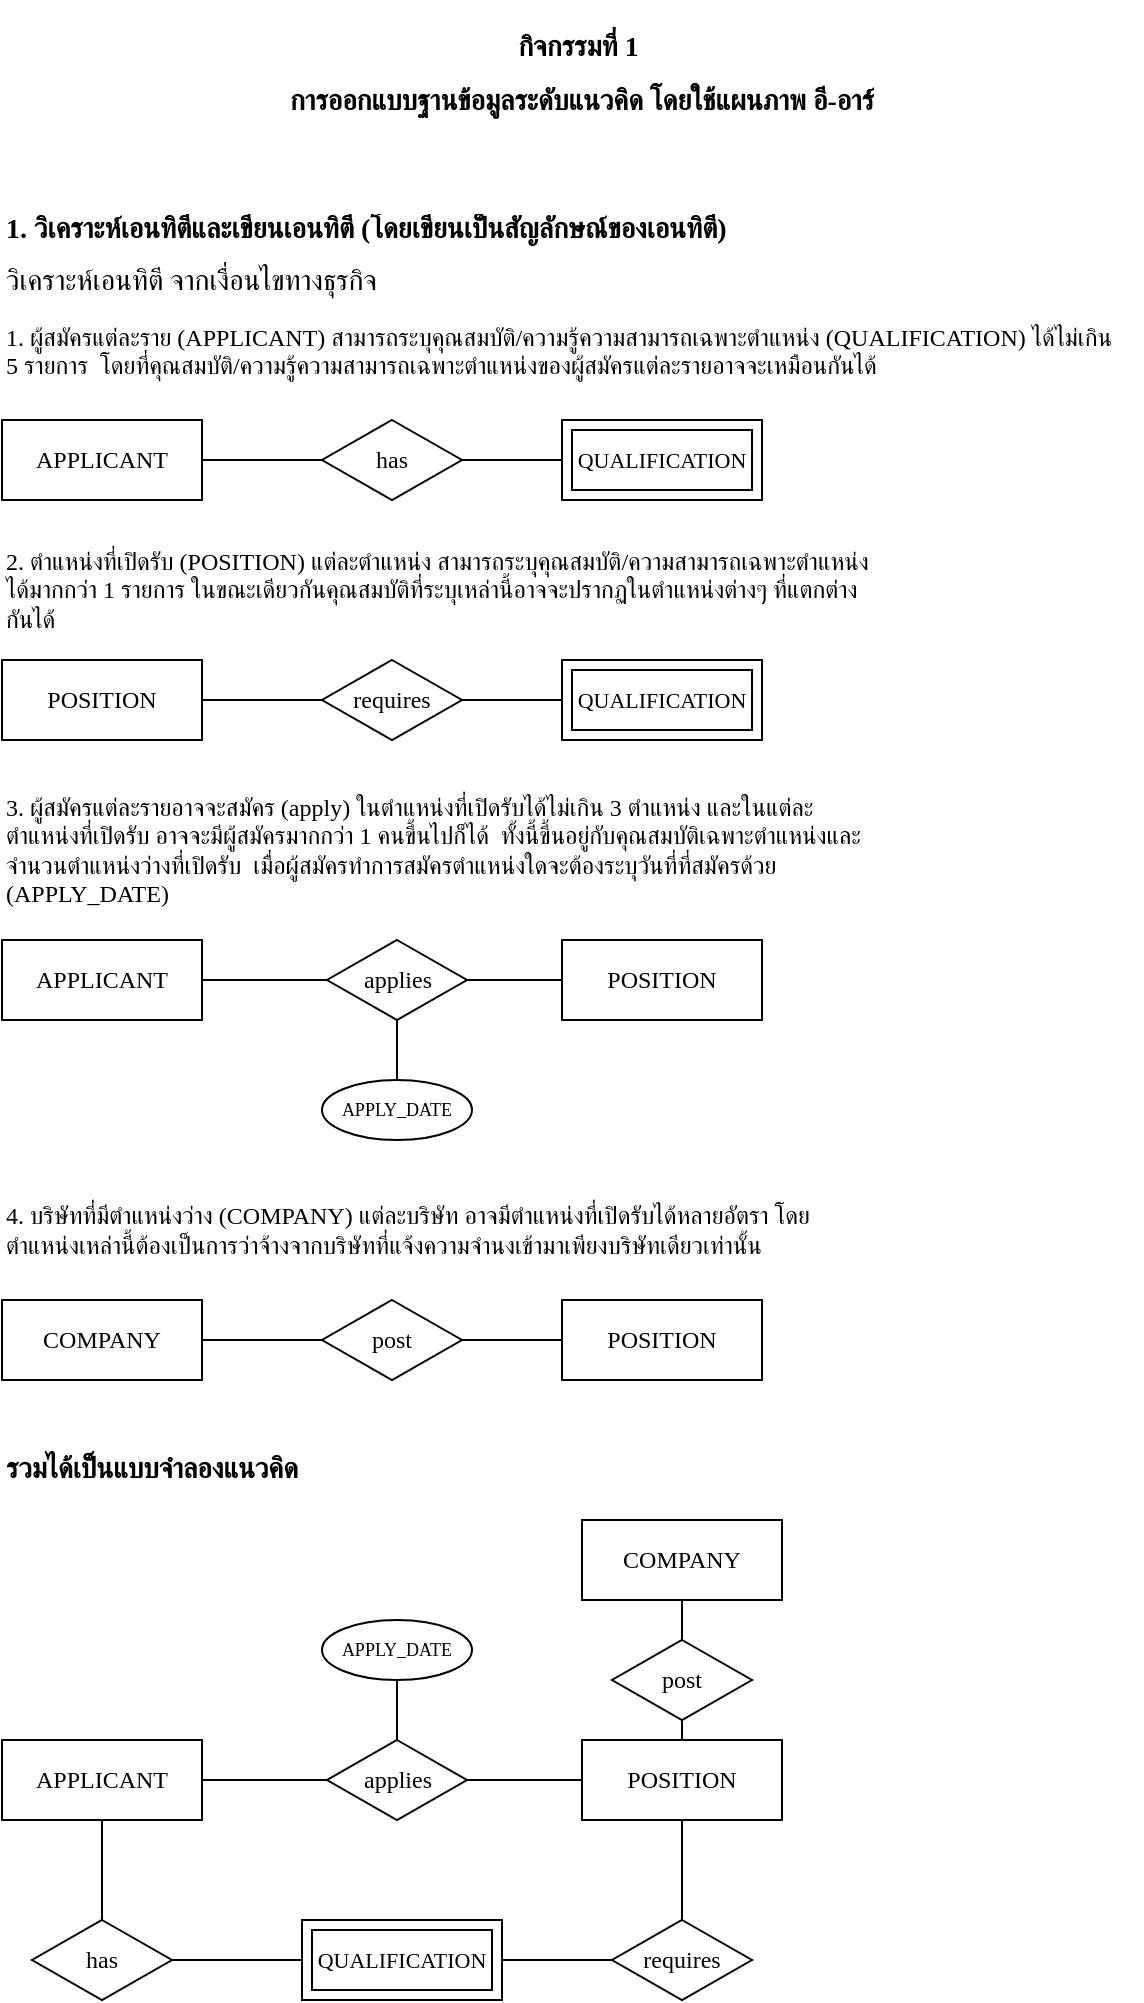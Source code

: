 <mxfile version="24.5.4" type="github" pages="6">
  <diagram id="R2lEEEUBdFMjLlhIrx00" name="Page-1">
    <mxGraphModel dx="1148" dy="878" grid="1" gridSize="10" guides="1" tooltips="1" connect="1" arrows="1" fold="1" page="1" pageScale="1" pageWidth="827" pageHeight="1169" math="0" shadow="0" extFonts="Permanent Marker^https://fonts.googleapis.com/css?family=Permanent+Marker">
      <root>
        <mxCell id="0" />
        <mxCell id="1" parent="0" />
        <mxCell id="ykaJOqQvXJ7Slxh9bd_t-11" value="" style="edgeStyle=orthogonalEdgeStyle;rounded=0;orthogonalLoop=1;jettySize=auto;html=1;endArrow=none;endFill=0;fontFamily=sarabun;fontSource=https%3A%2F%2Ffonts.googleapis.com%2Fcss%3Ffamily%3Dsarabun;" parent="1" source="ykaJOqQvXJ7Slxh9bd_t-1" target="ykaJOqQvXJ7Slxh9bd_t-10" edge="1">
          <mxGeometry relative="1" as="geometry" />
        </mxCell>
        <mxCell id="ykaJOqQvXJ7Slxh9bd_t-1" value="APPLICANT" style="whiteSpace=wrap;html=1;align=center;fontFamily=sarabun;fontSource=https%3A%2F%2Ffonts.googleapis.com%2Fcss%3Ffamily%3Dsarabun;" parent="1" vertex="1">
          <mxGeometry x="120" y="250" width="100" height="40" as="geometry" />
        </mxCell>
        <mxCell id="ykaJOqQvXJ7Slxh9bd_t-13" value="" style="edgeStyle=orthogonalEdgeStyle;rounded=0;orthogonalLoop=1;jettySize=auto;html=1;endArrow=none;endFill=0;fontFamily=sarabun;fontSource=https%3A%2F%2Ffonts.googleapis.com%2Fcss%3Ffamily%3Dsarabun;" parent="1" source="ykaJOqQvXJ7Slxh9bd_t-10" target="ykaJOqQvXJ7Slxh9bd_t-12" edge="1">
          <mxGeometry relative="1" as="geometry" />
        </mxCell>
        <mxCell id="ykaJOqQvXJ7Slxh9bd_t-10" value="has" style="rhombus;whiteSpace=wrap;html=1;fontFamily=sarabun;fontSource=https%3A%2F%2Ffonts.googleapis.com%2Fcss%3Ffamily%3Dsarabun;" parent="1" vertex="1">
          <mxGeometry x="280" y="250" width="70" height="40" as="geometry" />
        </mxCell>
        <mxCell id="ykaJOqQvXJ7Slxh9bd_t-12" value="QUALIFICATION" style="shape=ext;margin=3;double=1;whiteSpace=wrap;html=1;align=center;fontFamily=sarabun;fontSize=11;fontColor=default;labelBackgroundColor=default;fontSource=https%3A%2F%2Ffonts.googleapis.com%2Fcss%3Ffamily%3Dsarabun;" parent="1" vertex="1">
          <mxGeometry x="400" y="250" width="100" height="40" as="geometry" />
        </mxCell>
        <mxCell id="ykaJOqQvXJ7Slxh9bd_t-14" value="" style="edgeStyle=orthogonalEdgeStyle;rounded=0;orthogonalLoop=1;jettySize=auto;html=1;endArrow=none;endFill=0;fontFamily=sarabun;fontSource=https%3A%2F%2Ffonts.googleapis.com%2Fcss%3Ffamily%3Dsarabun;" parent="1" source="ykaJOqQvXJ7Slxh9bd_t-15" target="ykaJOqQvXJ7Slxh9bd_t-17" edge="1">
          <mxGeometry relative="1" as="geometry" />
        </mxCell>
        <mxCell id="ykaJOqQvXJ7Slxh9bd_t-15" value="POSITION" style="whiteSpace=wrap;html=1;align=center;fontFamily=sarabun;fontSource=https%3A%2F%2Ffonts.googleapis.com%2Fcss%3Ffamily%3Dsarabun;" parent="1" vertex="1">
          <mxGeometry x="120" y="370" width="100" height="40" as="geometry" />
        </mxCell>
        <mxCell id="ykaJOqQvXJ7Slxh9bd_t-16" value="" style="edgeStyle=orthogonalEdgeStyle;rounded=0;orthogonalLoop=1;jettySize=auto;html=1;endArrow=none;endFill=0;fontFamily=sarabun;fontSource=https%3A%2F%2Ffonts.googleapis.com%2Fcss%3Ffamily%3Dsarabun;" parent="1" source="ykaJOqQvXJ7Slxh9bd_t-17" edge="1">
          <mxGeometry relative="1" as="geometry">
            <mxPoint x="400" y="390" as="targetPoint" />
          </mxGeometry>
        </mxCell>
        <mxCell id="ykaJOqQvXJ7Slxh9bd_t-17" value="requires" style="rhombus;whiteSpace=wrap;html=1;fontFamily=sarabun;fontSource=https%3A%2F%2Ffonts.googleapis.com%2Fcss%3Ffamily%3Dsarabun;" parent="1" vertex="1">
          <mxGeometry x="280" y="370" width="70" height="40" as="geometry" />
        </mxCell>
        <mxCell id="ykaJOqQvXJ7Slxh9bd_t-18" value="QUALIFICATION" style="shape=ext;margin=3;double=1;whiteSpace=wrap;html=1;align=center;fontFamily=sarabun;fontSize=11;fontColor=default;labelBackgroundColor=default;fontSource=https%3A%2F%2Ffonts.googleapis.com%2Fcss%3Ffamily%3Dsarabun;" parent="1" vertex="1">
          <mxGeometry x="400" y="370" width="100" height="40" as="geometry" />
        </mxCell>
        <mxCell id="ykaJOqQvXJ7Slxh9bd_t-19" value="&lt;h1 style=&quot;margin-top: 0px; font-size: 14px;&quot;&gt;&lt;font style=&quot;font-size: 14px;&quot;&gt;1. วิเคราะห์เอนทิตีและเขียนเอนทิตี (โดยเขียนเป็นสัญลักษณ์ของเอนทิตี)&lt;br&gt;&lt;/font&gt;&lt;/h1&gt;&lt;h1 style=&quot;margin-top: 0px; font-size: 14px;&quot;&gt;&lt;font style=&quot;font-weight: normal; font-size: 14px;&quot;&gt;วิเคราะห์เอนทิตี จากเงื่อนไขทางธุรกิจ&lt;/font&gt;&lt;/h1&gt;&lt;p&gt;1. ผู้สมัครแต่ละราย (APPLICANT) สามารถระบุคุณสมบัติ/ความรู้ความสามารถเฉพาะตำแหน่ง&amp;nbsp;&lt;span style=&quot;background-color: initial;&quot;&gt;(QUALIFICATION) ได้ไม่เกิน 5 รายการ&amp;nbsp; โดยที่คุณสมบัติ/ความรู้ความสามารถเฉพาะตำแหน่งของผู้สมัครแต่&lt;/span&gt;&lt;span style=&quot;background-color: initial;&quot;&gt;ละรายอาจจะเหมือนกันได้&lt;/span&gt;&lt;/p&gt;" style="text;html=1;whiteSpace=wrap;overflow=hidden;rounded=0;fontFamily=sarabun;fontSource=https%3A%2F%2Ffonts.googleapis.com%2Fcss%3Ffamily%3Dsarabun;" parent="1" vertex="1">
          <mxGeometry x="120" y="140" width="560" height="140" as="geometry" />
        </mxCell>
        <mxCell id="ykaJOqQvXJ7Slxh9bd_t-20" value="&lt;div&gt;2. ตำแหน่งที่เปิดรับ (POSITION) แต่ละตำแหน่ง สามารถระบุคุณสมบัติ/ความสามารถเฉพาะ&lt;span style=&quot;background-color: initial;&quot;&gt;ตำแหน่ง ได้มากกว่า 1 รายการ ในขณะเดียวกันคุณสมบัติที่ระบุเหล่านี้อาจจะปรากฏในตำแหน่งต่างๆ ที่&lt;/span&gt;&lt;span style=&quot;background-color: initial;&quot;&gt;แตกต่างกันได้&lt;/span&gt;&lt;/div&gt;" style="text;html=1;align=left;verticalAlign=middle;whiteSpace=wrap;rounded=0;fontFamily=sarabun;fontSource=https%3A%2F%2Ffonts.googleapis.com%2Fcss%3Ffamily%3Dsarabun;" parent="1" vertex="1">
          <mxGeometry x="120" y="310" width="440" height="50" as="geometry" />
        </mxCell>
        <mxCell id="ykaJOqQvXJ7Slxh9bd_t-21" value="&lt;div&gt;3. ผู้สมัครแต่ละรายอาจจะสมัคร (apply) ในตำแหน่งที่เปิดรับได้ไม่เกิน 3 ตำแหน่ง และในแต่ละ&lt;span style=&quot;background-color: initial;&quot;&gt;ตำแหน่งที่เปิดรับ อาจจะมีผู้สมัครมากกว่า 1 คนขึ้นไปก็ได้&amp;nbsp; ทั้งนี้ขึ้นอยู่กับคุณสมบัติเฉพาะตำแหน่งและจำนวน&lt;/span&gt;&lt;span style=&quot;background-color: initial;&quot;&gt;ตำแหน่งว่างที่เปิดรับ&amp;nbsp; เมื่อผู้สมัครทำการสมัครตำแหน่งใดจะต้องระบุวันที่ที่สมัครด้วย (APPLY_DATE)&lt;/span&gt;&lt;/div&gt;" style="text;html=1;align=left;verticalAlign=middle;whiteSpace=wrap;rounded=0;fontFamily=sarabun;fontSource=https%3A%2F%2Ffonts.googleapis.com%2Fcss%3Ffamily%3Dsarabun;" parent="1" vertex="1">
          <mxGeometry x="120" y="430" width="440" height="70" as="geometry" />
        </mxCell>
        <mxCell id="ykaJOqQvXJ7Slxh9bd_t-22" value="" style="edgeStyle=orthogonalEdgeStyle;rounded=0;orthogonalLoop=1;jettySize=auto;html=1;endArrow=none;endFill=0;fontFamily=sarabun;fontSource=https%3A%2F%2Ffonts.googleapis.com%2Fcss%3Ffamily%3Dsarabun;" parent="1" source="ykaJOqQvXJ7Slxh9bd_t-23" target="ykaJOqQvXJ7Slxh9bd_t-25" edge="1">
          <mxGeometry relative="1" as="geometry" />
        </mxCell>
        <mxCell id="ykaJOqQvXJ7Slxh9bd_t-23" value="APPLICANT" style="whiteSpace=wrap;html=1;align=center;fontFamily=sarabun;fontSource=https%3A%2F%2Ffonts.googleapis.com%2Fcss%3Ffamily%3Dsarabun;" parent="1" vertex="1">
          <mxGeometry x="120" y="510" width="100" height="40" as="geometry" />
        </mxCell>
        <mxCell id="ykaJOqQvXJ7Slxh9bd_t-24" value="" style="edgeStyle=orthogonalEdgeStyle;rounded=0;orthogonalLoop=1;jettySize=auto;html=1;endArrow=none;endFill=0;fontFamily=sarabun;fontSource=https%3A%2F%2Ffonts.googleapis.com%2Fcss%3Ffamily%3Dsarabun;" parent="1" source="ykaJOqQvXJ7Slxh9bd_t-25" edge="1">
          <mxGeometry relative="1" as="geometry">
            <mxPoint x="400" y="530" as="targetPoint" />
          </mxGeometry>
        </mxCell>
        <mxCell id="ykaJOqQvXJ7Slxh9bd_t-28" value="" style="edgeStyle=orthogonalEdgeStyle;rounded=0;orthogonalLoop=1;jettySize=auto;html=1;endArrow=none;endFill=0;fontFamily=sarabun;fontSource=https%3A%2F%2Ffonts.googleapis.com%2Fcss%3Ffamily%3Dsarabun;" parent="1" source="ykaJOqQvXJ7Slxh9bd_t-25" target="ykaJOqQvXJ7Slxh9bd_t-27" edge="1">
          <mxGeometry relative="1" as="geometry" />
        </mxCell>
        <mxCell id="ykaJOqQvXJ7Slxh9bd_t-25" value="applies" style="rhombus;whiteSpace=wrap;html=1;fontFamily=sarabun;fontSource=https%3A%2F%2Ffonts.googleapis.com%2Fcss%3Ffamily%3Dsarabun;" parent="1" vertex="1">
          <mxGeometry x="282.5" y="510" width="70" height="40" as="geometry" />
        </mxCell>
        <mxCell id="ykaJOqQvXJ7Slxh9bd_t-26" value="POSITION" style="whiteSpace=wrap;html=1;fontFamily=sarabun;fontSource=https%3A%2F%2Ffonts.googleapis.com%2Fcss%3Ffamily%3Dsarabun;" parent="1" vertex="1">
          <mxGeometry x="400" y="510" width="100" height="40" as="geometry" />
        </mxCell>
        <mxCell id="ykaJOqQvXJ7Slxh9bd_t-27" value="APPLY_DATE" style="ellipse;whiteSpace=wrap;html=1;fontSize=9;fontFamily=sarabun;fontSource=https%3A%2F%2Ffonts.googleapis.com%2Fcss%3Ffamily%3Dsarabun;" parent="1" vertex="1">
          <mxGeometry x="280" y="580" width="75" height="30" as="geometry" />
        </mxCell>
        <mxCell id="ykaJOqQvXJ7Slxh9bd_t-29" value="&lt;div&gt;4. บริษัทที่มีตำแหน่งว่าง (COMPANY) แต่ละบริษัท อาจมีตำแหน่งที่เปิดรับได้หลายอัตรา โดย&lt;span style=&quot;background-color: initial;&quot;&gt;ตำแหน่งเหล่านี้ต้องเป็นการว่าจ้างจากบริษัทที่แจ้งความจำนงเข้ามาเพียงบริษัทเดียวเท่านั้น&lt;/span&gt;&lt;/div&gt;" style="text;html=1;align=left;verticalAlign=middle;whiteSpace=wrap;rounded=0;fontFamily=sarabun;fontSource=https%3A%2F%2Ffonts.googleapis.com%2Fcss%3Ffamily%3Dsarabun;" parent="1" vertex="1">
          <mxGeometry x="120" y="620" width="440" height="70" as="geometry" />
        </mxCell>
        <mxCell id="ykaJOqQvXJ7Slxh9bd_t-30" value="" style="edgeStyle=orthogonalEdgeStyle;rounded=0;orthogonalLoop=1;jettySize=auto;html=1;endArrow=none;endFill=0;fontFamily=sarabun;fontSource=https%3A%2F%2Ffonts.googleapis.com%2Fcss%3Ffamily%3Dsarabun;" parent="1" source="ykaJOqQvXJ7Slxh9bd_t-31" target="ykaJOqQvXJ7Slxh9bd_t-33" edge="1">
          <mxGeometry relative="1" as="geometry" />
        </mxCell>
        <mxCell id="ykaJOqQvXJ7Slxh9bd_t-31" value="COMPANY" style="whiteSpace=wrap;html=1;align=center;fontFamily=sarabun;fontSource=https%3A%2F%2Ffonts.googleapis.com%2Fcss%3Ffamily%3Dsarabun;" parent="1" vertex="1">
          <mxGeometry x="120" y="690" width="100" height="40" as="geometry" />
        </mxCell>
        <mxCell id="ykaJOqQvXJ7Slxh9bd_t-32" value="" style="edgeStyle=orthogonalEdgeStyle;rounded=0;orthogonalLoop=1;jettySize=auto;html=1;endArrow=none;endFill=0;fontFamily=sarabun;fontSource=https%3A%2F%2Ffonts.googleapis.com%2Fcss%3Ffamily%3Dsarabun;" parent="1" source="ykaJOqQvXJ7Slxh9bd_t-33" target="ykaJOqQvXJ7Slxh9bd_t-34" edge="1">
          <mxGeometry relative="1" as="geometry" />
        </mxCell>
        <mxCell id="ykaJOqQvXJ7Slxh9bd_t-33" value="post" style="rhombus;whiteSpace=wrap;html=1;fontFamily=sarabun;fontSource=https%3A%2F%2Ffonts.googleapis.com%2Fcss%3Ffamily%3Dsarabun;" parent="1" vertex="1">
          <mxGeometry x="280" y="690" width="70" height="40" as="geometry" />
        </mxCell>
        <mxCell id="ykaJOqQvXJ7Slxh9bd_t-34" value="POSITION" style="whiteSpace=wrap;html=1;fontFamily=sarabun;fontSource=https%3A%2F%2Ffonts.googleapis.com%2Fcss%3Ffamily%3Dsarabun;" parent="1" vertex="1">
          <mxGeometry x="400" y="690" width="100" height="40" as="geometry" />
        </mxCell>
        <mxCell id="ykaJOqQvXJ7Slxh9bd_t-35" value="รวมได้เป็นแบบจำลองแนวคิด" style="text;html=1;align=left;verticalAlign=middle;whiteSpace=wrap;rounded=0;fontStyle=1;fontSize=14;fontFamily=sarabun;fontSource=https%3A%2F%2Ffonts.googleapis.com%2Fcss%3Ffamily%3Dsarabun;" parent="1" vertex="1">
          <mxGeometry x="120" y="760" width="220" height="30" as="geometry" />
        </mxCell>
        <mxCell id="ykaJOqQvXJ7Slxh9bd_t-36" value="" style="edgeStyle=orthogonalEdgeStyle;rounded=0;orthogonalLoop=1;jettySize=auto;html=1;endArrow=none;endFill=0;fontFamily=sarabun;fontSource=https%3A%2F%2Ffonts.googleapis.com%2Fcss%3Ffamily%3Dsarabun;" parent="1" source="ykaJOqQvXJ7Slxh9bd_t-37" target="ykaJOqQvXJ7Slxh9bd_t-40" edge="1">
          <mxGeometry relative="1" as="geometry" />
        </mxCell>
        <mxCell id="ykaJOqQvXJ7Slxh9bd_t-37" value="APPLICANT" style="whiteSpace=wrap;html=1;align=center;fontFamily=sarabun;fontSource=https%3A%2F%2Ffonts.googleapis.com%2Fcss%3Ffamily%3Dsarabun;" parent="1" vertex="1">
          <mxGeometry x="120" y="910" width="100" height="40" as="geometry" />
        </mxCell>
        <mxCell id="ykaJOqQvXJ7Slxh9bd_t-38" value="" style="edgeStyle=orthogonalEdgeStyle;rounded=0;orthogonalLoop=1;jettySize=auto;html=1;endArrow=none;endFill=0;fontFamily=sarabun;fontSource=https%3A%2F%2Ffonts.googleapis.com%2Fcss%3Ffamily%3Dsarabun;" parent="1" source="ykaJOqQvXJ7Slxh9bd_t-40" edge="1">
          <mxGeometry relative="1" as="geometry">
            <mxPoint x="410" y="930" as="targetPoint" />
          </mxGeometry>
        </mxCell>
        <mxCell id="ykaJOqQvXJ7Slxh9bd_t-39" value="" style="edgeStyle=orthogonalEdgeStyle;rounded=0;orthogonalLoop=1;jettySize=auto;html=1;endArrow=none;endFill=0;fontFamily=sarabun;fontSource=https%3A%2F%2Ffonts.googleapis.com%2Fcss%3Ffamily%3Dsarabun;" parent="1" source="ykaJOqQvXJ7Slxh9bd_t-40" target="ykaJOqQvXJ7Slxh9bd_t-42" edge="1">
          <mxGeometry relative="1" as="geometry" />
        </mxCell>
        <mxCell id="ykaJOqQvXJ7Slxh9bd_t-40" value="applies" style="rhombus;whiteSpace=wrap;html=1;fontFamily=sarabun;fontSource=https%3A%2F%2Ffonts.googleapis.com%2Fcss%3Ffamily%3Dsarabun;" parent="1" vertex="1">
          <mxGeometry x="282.5" y="910" width="70" height="40" as="geometry" />
        </mxCell>
        <mxCell id="ykaJOqQvXJ7Slxh9bd_t-48" style="edgeStyle=orthogonalEdgeStyle;rounded=0;orthogonalLoop=1;jettySize=auto;html=1;exitX=0.5;exitY=0;exitDx=0;exitDy=0;entryX=0.5;entryY=1;entryDx=0;entryDy=0;endArrow=none;endFill=0;fontFamily=sarabun;fontSource=https%3A%2F%2Ffonts.googleapis.com%2Fcss%3Ffamily%3Dsarabun;" parent="1" source="ykaJOqQvXJ7Slxh9bd_t-41" target="ykaJOqQvXJ7Slxh9bd_t-46" edge="1">
          <mxGeometry relative="1" as="geometry" />
        </mxCell>
        <mxCell id="ykaJOqQvXJ7Slxh9bd_t-54" style="edgeStyle=orthogonalEdgeStyle;rounded=0;orthogonalLoop=1;jettySize=auto;html=1;exitX=0.5;exitY=1;exitDx=0;exitDy=0;endArrow=none;endFill=0;fontFamily=sarabun;fontSource=https%3A%2F%2Ffonts.googleapis.com%2Fcss%3Ffamily%3Dsarabun;" parent="1" source="ykaJOqQvXJ7Slxh9bd_t-41" target="ykaJOqQvXJ7Slxh9bd_t-50" edge="1">
          <mxGeometry relative="1" as="geometry" />
        </mxCell>
        <mxCell id="ykaJOqQvXJ7Slxh9bd_t-41" value="POSITION" style="whiteSpace=wrap;html=1;fontFamily=sarabun;fontSource=https%3A%2F%2Ffonts.googleapis.com%2Fcss%3Ffamily%3Dsarabun;" parent="1" vertex="1">
          <mxGeometry x="410" y="910" width="100" height="40" as="geometry" />
        </mxCell>
        <mxCell id="ykaJOqQvXJ7Slxh9bd_t-42" value="APPLY_DATE" style="ellipse;whiteSpace=wrap;html=1;fontSize=9;fontFamily=sarabun;fontSource=https%3A%2F%2Ffonts.googleapis.com%2Fcss%3Ffamily%3Dsarabun;" parent="1" vertex="1">
          <mxGeometry x="280" y="850" width="75" height="30" as="geometry" />
        </mxCell>
        <mxCell id="ykaJOqQvXJ7Slxh9bd_t-43" value="" style="edgeStyle=orthogonalEdgeStyle;rounded=0;orthogonalLoop=1;jettySize=auto;html=1;endArrow=none;endFill=0;fontFamily=sarabun;fontSource=https%3A%2F%2Ffonts.googleapis.com%2Fcss%3Ffamily%3Dsarabun;" parent="1" source="ykaJOqQvXJ7Slxh9bd_t-44" target="ykaJOqQvXJ7Slxh9bd_t-46" edge="1">
          <mxGeometry relative="1" as="geometry" />
        </mxCell>
        <mxCell id="ykaJOqQvXJ7Slxh9bd_t-44" value="COMPANY" style="whiteSpace=wrap;html=1;align=center;fontFamily=sarabun;fontSource=https%3A%2F%2Ffonts.googleapis.com%2Fcss%3Ffamily%3Dsarabun;" parent="1" vertex="1">
          <mxGeometry x="410" y="800" width="100" height="40" as="geometry" />
        </mxCell>
        <mxCell id="ykaJOqQvXJ7Slxh9bd_t-46" value="post" style="rhombus;whiteSpace=wrap;html=1;fontFamily=sarabun;fontSource=https%3A%2F%2Ffonts.googleapis.com%2Fcss%3Ffamily%3Dsarabun;" parent="1" vertex="1">
          <mxGeometry x="425" y="860" width="70" height="40" as="geometry" />
        </mxCell>
        <mxCell id="ykaJOqQvXJ7Slxh9bd_t-49" value="" style="edgeStyle=orthogonalEdgeStyle;rounded=0;orthogonalLoop=1;jettySize=auto;html=1;endArrow=none;endFill=0;fontFamily=sarabun;fontSource=https%3A%2F%2Ffonts.googleapis.com%2Fcss%3Ffamily%3Dsarabun;" parent="1" source="ykaJOqQvXJ7Slxh9bd_t-50" target="ykaJOqQvXJ7Slxh9bd_t-51" edge="1">
          <mxGeometry relative="1" as="geometry" />
        </mxCell>
        <mxCell id="ykaJOqQvXJ7Slxh9bd_t-50" value="requires" style="rhombus;whiteSpace=wrap;html=1;fontFamily=sarabun;fontSource=https%3A%2F%2Ffonts.googleapis.com%2Fcss%3Ffamily%3Dsarabun;" parent="1" vertex="1">
          <mxGeometry x="425" y="1000" width="70" height="40" as="geometry" />
        </mxCell>
        <mxCell id="ykaJOqQvXJ7Slxh9bd_t-55" style="edgeStyle=orthogonalEdgeStyle;rounded=0;orthogonalLoop=1;jettySize=auto;html=1;exitX=0;exitY=0.5;exitDx=0;exitDy=0;entryX=1;entryY=0.5;entryDx=0;entryDy=0;endArrow=none;endFill=0;fontFamily=sarabun;fontSource=https%3A%2F%2Ffonts.googleapis.com%2Fcss%3Ffamily%3Dsarabun;" parent="1" source="ykaJOqQvXJ7Slxh9bd_t-51" target="ykaJOqQvXJ7Slxh9bd_t-53" edge="1">
          <mxGeometry relative="1" as="geometry" />
        </mxCell>
        <mxCell id="ykaJOqQvXJ7Slxh9bd_t-51" value="QUALIFICATION" style="shape=ext;margin=3;double=1;whiteSpace=wrap;html=1;align=center;fontFamily=sarabun;fontSize=11;fontColor=default;labelBackgroundColor=default;fontSource=https%3A%2F%2Ffonts.googleapis.com%2Fcss%3Ffamily%3Dsarabun;" parent="1" vertex="1">
          <mxGeometry x="270" y="1000" width="100" height="40" as="geometry" />
        </mxCell>
        <mxCell id="ykaJOqQvXJ7Slxh9bd_t-52" value="" style="edgeStyle=orthogonalEdgeStyle;rounded=0;orthogonalLoop=1;jettySize=auto;html=1;endArrow=none;endFill=0;entryX=0.5;entryY=1;entryDx=0;entryDy=0;fontFamily=sarabun;fontSource=https%3A%2F%2Ffonts.googleapis.com%2Fcss%3Ffamily%3Dsarabun;" parent="1" source="ykaJOqQvXJ7Slxh9bd_t-53" target="ykaJOqQvXJ7Slxh9bd_t-37" edge="1">
          <mxGeometry relative="1" as="geometry">
            <mxPoint x="130" y="1020" as="targetPoint" />
          </mxGeometry>
        </mxCell>
        <mxCell id="ykaJOqQvXJ7Slxh9bd_t-53" value="has" style="rhombus;whiteSpace=wrap;html=1;fontFamily=sarabun;fontSource=https%3A%2F%2Ffonts.googleapis.com%2Fcss%3Ffamily%3Dsarabun;" parent="1" vertex="1">
          <mxGeometry x="135" y="1000" width="70" height="40" as="geometry" />
        </mxCell>
        <mxCell id="O3TmjTTZarXsUIwGKaX8-1" value="&lt;h1 style=&quot;font-size: 14px;&quot;&gt;&lt;font style=&quot;font-size: 14px;&quot; data-font-src=&quot;https://fonts.googleapis.com/css?family=sarabun&quot;&gt;กิจกรรมที่ 1&amp;nbsp;&lt;/font&gt;&lt;/h1&gt;&lt;h1 style=&quot;font-size: 14px;&quot;&gt;&lt;font style=&quot;font-size: 14px;&quot; data-font-src=&quot;https://fonts.googleapis.com/css?family=sarabun&quot;&gt;&lt;span style=&quot;background-color: initial; font-size: 14px;&quot;&gt;การออกแบบฐานข้อมูลระดับแนวคิด โดยใช้แผนภาพ อี-อาร์&lt;/span&gt;&lt;/font&gt;&lt;/h1&gt;" style="text;strokeColor=none;fillColor=none;spacingLeft=4;spacingRight=4;overflow=hidden;rotatable=0;points=[[0,0.5],[1,0.5]];portConstraint=eastwest;fontSize=14;whiteSpace=wrap;html=1;fontFamily=sarabun;fontSource=https%3A%2F%2Ffonts.googleapis.com%2Fcss%3Ffamily%3Dsarabun;align=center;" parent="1" vertex="1">
          <mxGeometry x="130" y="40" width="560" height="60" as="geometry" />
        </mxCell>
      </root>
    </mxGraphModel>
  </diagram>
  <diagram id="yA6qrfdHlFNw7eYW5C8o" name="Page-2">
    <mxGraphModel dx="630" dy="878" grid="1" gridSize="10" guides="1" tooltips="1" connect="1" arrows="1" fold="1" page="1" pageScale="1" pageWidth="827" pageHeight="1169" math="0" shadow="0">
      <root>
        <mxCell id="0" />
        <mxCell id="1" parent="0" />
        <mxCell id="qrsUpym1bsrZ-yzRNvE0-1" value="" style="edgeStyle=orthogonalEdgeStyle;rounded=0;orthogonalLoop=1;jettySize=auto;html=1;endArrow=none;endFill=0;fontFamily=sarabun;fontSource=https%3A%2F%2Ffonts.googleapis.com%2Fcss%3Ffamily%3Dsarabun;" parent="1" source="qrsUpym1bsrZ-yzRNvE0-2" target="qrsUpym1bsrZ-yzRNvE0-5" edge="1">
          <mxGeometry relative="1" as="geometry" />
        </mxCell>
        <mxCell id="Nvt25ULCuOW9tX-Cz7Y2-34" style="edgeStyle=none;rounded=0;orthogonalLoop=1;jettySize=auto;html=1;exitX=0;exitY=1;exitDx=0;exitDy=0;entryX=1;entryY=0;entryDx=0;entryDy=0;strokeColor=default;align=center;verticalAlign=middle;fontFamily=sarabun;fontSize=11;fontColor=default;labelBackgroundColor=default;endArrow=none;endFill=0;fontSource=https%3A%2F%2Ffonts.googleapis.com%2Fcss%3Ffamily%3Dsarabun;" parent="1" source="qrsUpym1bsrZ-yzRNvE0-2" target="Nvt25ULCuOW9tX-Cz7Y2-31" edge="1">
          <mxGeometry relative="1" as="geometry" />
        </mxCell>
        <mxCell id="Nvt25ULCuOW9tX-Cz7Y2-35" style="edgeStyle=none;rounded=0;orthogonalLoop=1;jettySize=auto;html=1;exitX=0;exitY=0.5;exitDx=0;exitDy=0;entryX=1;entryY=0.5;entryDx=0;entryDy=0;strokeColor=default;align=center;verticalAlign=middle;fontFamily=sarabun;fontSize=11;fontColor=default;labelBackgroundColor=default;endArrow=none;endFill=0;fontSource=https%3A%2F%2Ffonts.googleapis.com%2Fcss%3Ffamily%3Dsarabun;" parent="1" source="qrsUpym1bsrZ-yzRNvE0-2" target="Nvt25ULCuOW9tX-Cz7Y2-32" edge="1">
          <mxGeometry relative="1" as="geometry" />
        </mxCell>
        <mxCell id="Nvt25ULCuOW9tX-Cz7Y2-36" style="edgeStyle=none;rounded=0;orthogonalLoop=1;jettySize=auto;html=1;exitX=0;exitY=0;exitDx=0;exitDy=0;strokeColor=default;align=center;verticalAlign=middle;fontFamily=sarabun;fontSize=11;fontColor=default;labelBackgroundColor=default;endArrow=none;endFill=0;fontSource=https%3A%2F%2Ffonts.googleapis.com%2Fcss%3Ffamily%3Dsarabun;" parent="1" source="qrsUpym1bsrZ-yzRNvE0-2" target="Nvt25ULCuOW9tX-Cz7Y2-33" edge="1">
          <mxGeometry relative="1" as="geometry" />
        </mxCell>
        <mxCell id="Nvt25ULCuOW9tX-Cz7Y2-37" style="edgeStyle=none;rounded=0;orthogonalLoop=1;jettySize=auto;html=1;exitX=0.25;exitY=0;exitDx=0;exitDy=0;entryX=1;entryY=1;entryDx=0;entryDy=0;strokeColor=default;align=center;verticalAlign=middle;fontFamily=sarabun;fontSize=11;fontColor=default;labelBackgroundColor=default;endArrow=none;endFill=0;fontSource=https%3A%2F%2Ffonts.googleapis.com%2Fcss%3Ffamily%3Dsarabun;" parent="1" source="qrsUpym1bsrZ-yzRNvE0-2" target="Nvt25ULCuOW9tX-Cz7Y2-30" edge="1">
          <mxGeometry relative="1" as="geometry" />
        </mxCell>
        <mxCell id="qrsUpym1bsrZ-yzRNvE0-2" value="APPLICANT" style="whiteSpace=wrap;html=1;align=center;fontFamily=sarabun;fontSource=https%3A%2F%2Ffonts.googleapis.com%2Fcss%3Ffamily%3Dsarabun;" parent="1" vertex="1">
          <mxGeometry x="210" y="400" width="100" height="40" as="geometry" />
        </mxCell>
        <mxCell id="qrsUpym1bsrZ-yzRNvE0-3" value="" style="edgeStyle=orthogonalEdgeStyle;rounded=0;orthogonalLoop=1;jettySize=auto;html=1;endArrow=none;endFill=0;fontFamily=sarabun;fontSource=https%3A%2F%2Ffonts.googleapis.com%2Fcss%3Ffamily%3Dsarabun;" parent="1" source="qrsUpym1bsrZ-yzRNvE0-5" edge="1">
          <mxGeometry relative="1" as="geometry">
            <mxPoint x="500" y="420" as="targetPoint" />
          </mxGeometry>
        </mxCell>
        <mxCell id="qrsUpym1bsrZ-yzRNvE0-4" value="" style="edgeStyle=orthogonalEdgeStyle;rounded=0;orthogonalLoop=1;jettySize=auto;html=1;endArrow=none;endFill=0;fontFamily=sarabun;fontSource=https%3A%2F%2Ffonts.googleapis.com%2Fcss%3Ffamily%3Dsarabun;" parent="1" source="qrsUpym1bsrZ-yzRNvE0-5" target="qrsUpym1bsrZ-yzRNvE0-9" edge="1">
          <mxGeometry relative="1" as="geometry" />
        </mxCell>
        <mxCell id="qrsUpym1bsrZ-yzRNvE0-5" value="applies" style="rhombus;whiteSpace=wrap;html=1;fontFamily=sarabun;fontSource=https%3A%2F%2Ffonts.googleapis.com%2Fcss%3Ffamily%3Dsarabun;" parent="1" vertex="1">
          <mxGeometry x="372.5" y="400" width="70" height="40" as="geometry" />
        </mxCell>
        <mxCell id="qrsUpym1bsrZ-yzRNvE0-6" style="edgeStyle=orthogonalEdgeStyle;rounded=0;orthogonalLoop=1;jettySize=auto;html=1;exitX=0.5;exitY=0;exitDx=0;exitDy=0;entryX=0.5;entryY=1;entryDx=0;entryDy=0;endArrow=none;endFill=0;fontFamily=sarabun;fontSource=https%3A%2F%2Ffonts.googleapis.com%2Fcss%3Ffamily%3Dsarabun;" parent="1" source="qrsUpym1bsrZ-yzRNvE0-8" target="qrsUpym1bsrZ-yzRNvE0-12" edge="1">
          <mxGeometry relative="1" as="geometry" />
        </mxCell>
        <mxCell id="qrsUpym1bsrZ-yzRNvE0-7" style="edgeStyle=orthogonalEdgeStyle;rounded=0;orthogonalLoop=1;jettySize=auto;html=1;exitX=0.5;exitY=1;exitDx=0;exitDy=0;endArrow=none;endFill=0;fontFamily=sarabun;fontSource=https%3A%2F%2Ffonts.googleapis.com%2Fcss%3Ffamily%3Dsarabun;" parent="1" source="qrsUpym1bsrZ-yzRNvE0-8" target="qrsUpym1bsrZ-yzRNvE0-14" edge="1">
          <mxGeometry relative="1" as="geometry" />
        </mxCell>
        <mxCell id="Nvt25ULCuOW9tX-Cz7Y2-18" style="edgeStyle=none;rounded=0;orthogonalLoop=1;jettySize=auto;html=1;exitX=1;exitY=0;exitDx=0;exitDy=0;entryX=0;entryY=0.5;entryDx=0;entryDy=0;strokeColor=default;align=center;verticalAlign=middle;fontFamily=sarabun;fontSize=11;fontColor=default;labelBackgroundColor=default;endArrow=none;endFill=0;fontSource=https%3A%2F%2Ffonts.googleapis.com%2Fcss%3Ffamily%3Dsarabun;" parent="1" source="qrsUpym1bsrZ-yzRNvE0-8" target="Nvt25ULCuOW9tX-Cz7Y2-10" edge="1">
          <mxGeometry relative="1" as="geometry" />
        </mxCell>
        <mxCell id="Nvt25ULCuOW9tX-Cz7Y2-20" style="edgeStyle=none;rounded=0;orthogonalLoop=1;jettySize=auto;html=1;exitX=1;exitY=0.5;exitDx=0;exitDy=0;strokeColor=default;align=center;verticalAlign=middle;fontFamily=sarabun;fontSize=11;fontColor=default;labelBackgroundColor=default;endArrow=none;endFill=0;entryX=0;entryY=0.5;entryDx=0;entryDy=0;fontSource=https%3A%2F%2Ffonts.googleapis.com%2Fcss%3Ffamily%3Dsarabun;" parent="1" source="qrsUpym1bsrZ-yzRNvE0-8" target="Nvt25ULCuOW9tX-Cz7Y2-15" edge="1">
          <mxGeometry relative="1" as="geometry" />
        </mxCell>
        <mxCell id="Nvt25ULCuOW9tX-Cz7Y2-21" style="edgeStyle=none;rounded=0;orthogonalLoop=1;jettySize=auto;html=1;exitX=1;exitY=0.75;exitDx=0;exitDy=0;entryX=0;entryY=0.5;entryDx=0;entryDy=0;strokeColor=default;align=center;verticalAlign=middle;fontFamily=sarabun;fontSize=11;fontColor=default;labelBackgroundColor=default;endArrow=none;endFill=0;fontSource=https%3A%2F%2Ffonts.googleapis.com%2Fcss%3Ffamily%3Dsarabun;" parent="1" source="qrsUpym1bsrZ-yzRNvE0-8" target="Nvt25ULCuOW9tX-Cz7Y2-16" edge="1">
          <mxGeometry relative="1" as="geometry" />
        </mxCell>
        <mxCell id="Nvt25ULCuOW9tX-Cz7Y2-22" style="edgeStyle=none;rounded=0;orthogonalLoop=1;jettySize=auto;html=1;exitX=1;exitY=1;exitDx=0;exitDy=0;strokeColor=default;align=center;verticalAlign=middle;fontFamily=sarabun;fontSize=11;fontColor=default;labelBackgroundColor=default;endArrow=none;endFill=0;entryX=0;entryY=0.5;entryDx=0;entryDy=0;fontSource=https%3A%2F%2Ffonts.googleapis.com%2Fcss%3Ffamily%3Dsarabun;" parent="1" source="qrsUpym1bsrZ-yzRNvE0-8" target="Nvt25ULCuOW9tX-Cz7Y2-17" edge="1">
          <mxGeometry relative="1" as="geometry" />
        </mxCell>
        <mxCell id="qrsUpym1bsrZ-yzRNvE0-8" value="POSITION" style="whiteSpace=wrap;html=1;fontFamily=sarabun;fontSource=https%3A%2F%2Ffonts.googleapis.com%2Fcss%3Ffamily%3Dsarabun;" parent="1" vertex="1">
          <mxGeometry x="500" y="400" width="100" height="40" as="geometry" />
        </mxCell>
        <mxCell id="qrsUpym1bsrZ-yzRNvE0-9" value="APPLY_DATE" style="ellipse;whiteSpace=wrap;html=1;fontSize=9;fontFamily=sarabun;fontSource=https%3A%2F%2Ffonts.googleapis.com%2Fcss%3Ffamily%3Dsarabun;" parent="1" vertex="1">
          <mxGeometry x="370" y="340" width="75" height="30" as="geometry" />
        </mxCell>
        <mxCell id="qrsUpym1bsrZ-yzRNvE0-10" value="" style="edgeStyle=orthogonalEdgeStyle;rounded=0;orthogonalLoop=1;jettySize=auto;html=1;endArrow=none;endFill=0;fontFamily=sarabun;fontSource=https%3A%2F%2Ffonts.googleapis.com%2Fcss%3Ffamily%3Dsarabun;" parent="1" source="qrsUpym1bsrZ-yzRNvE0-11" target="qrsUpym1bsrZ-yzRNvE0-12" edge="1">
          <mxGeometry relative="1" as="geometry" />
        </mxCell>
        <mxCell id="Nvt25ULCuOW9tX-Cz7Y2-6" style="rounded=0;orthogonalLoop=1;jettySize=auto;html=1;exitX=0.25;exitY=0;exitDx=0;exitDy=0;endArrow=none;endFill=0;fontFamily=sarabun;fontSource=https%3A%2F%2Ffonts.googleapis.com%2Fcss%3Ffamily%3Dsarabun;" parent="1" source="qrsUpym1bsrZ-yzRNvE0-11" target="Nvt25ULCuOW9tX-Cz7Y2-2" edge="1">
          <mxGeometry relative="1" as="geometry" />
        </mxCell>
        <mxCell id="Nvt25ULCuOW9tX-Cz7Y2-7" style="rounded=0;orthogonalLoop=1;jettySize=auto;html=1;exitX=0.5;exitY=0;exitDx=0;exitDy=0;endArrow=none;endFill=0;fontFamily=sarabun;fontSource=https%3A%2F%2Ffonts.googleapis.com%2Fcss%3Ffamily%3Dsarabun;" parent="1" source="qrsUpym1bsrZ-yzRNvE0-11" target="Nvt25ULCuOW9tX-Cz7Y2-3" edge="1">
          <mxGeometry relative="1" as="geometry" />
        </mxCell>
        <mxCell id="Nvt25ULCuOW9tX-Cz7Y2-8" style="rounded=0;orthogonalLoop=1;jettySize=auto;html=1;exitX=0.75;exitY=0;exitDx=0;exitDy=0;endArrow=none;endFill=0;fontFamily=sarabun;fontSource=https%3A%2F%2Ffonts.googleapis.com%2Fcss%3Ffamily%3Dsarabun;" parent="1" source="qrsUpym1bsrZ-yzRNvE0-11" target="Nvt25ULCuOW9tX-Cz7Y2-4" edge="1">
          <mxGeometry relative="1" as="geometry" />
        </mxCell>
        <mxCell id="Nvt25ULCuOW9tX-Cz7Y2-9" style="rounded=0;orthogonalLoop=1;jettySize=auto;html=1;exitX=1;exitY=0.5;exitDx=0;exitDy=0;entryX=0;entryY=0.5;entryDx=0;entryDy=0;endArrow=none;endFill=0;fontFamily=sarabun;fontSource=https%3A%2F%2Ffonts.googleapis.com%2Fcss%3Ffamily%3Dsarabun;" parent="1" source="qrsUpym1bsrZ-yzRNvE0-11" target="Nvt25ULCuOW9tX-Cz7Y2-5" edge="1">
          <mxGeometry relative="1" as="geometry" />
        </mxCell>
        <mxCell id="qrsUpym1bsrZ-yzRNvE0-11" value="COMPANY" style="whiteSpace=wrap;html=1;align=center;fontFamily=sarabun;fontSource=https%3A%2F%2Ffonts.googleapis.com%2Fcss%3Ffamily%3Dsarabun;" parent="1" vertex="1">
          <mxGeometry x="500" y="280" width="100" height="40" as="geometry" />
        </mxCell>
        <mxCell id="qrsUpym1bsrZ-yzRNvE0-12" value="post" style="rhombus;whiteSpace=wrap;html=1;fontFamily=sarabun;fontSource=https%3A%2F%2Ffonts.googleapis.com%2Fcss%3Ffamily%3Dsarabun;" parent="1" vertex="1">
          <mxGeometry x="515" y="340" width="70" height="40" as="geometry" />
        </mxCell>
        <mxCell id="qrsUpym1bsrZ-yzRNvE0-13" value="" style="edgeStyle=orthogonalEdgeStyle;rounded=0;orthogonalLoop=1;jettySize=auto;html=1;endArrow=none;endFill=0;fontFamily=sarabun;fontSource=https%3A%2F%2Ffonts.googleapis.com%2Fcss%3Ffamily%3Dsarabun;" parent="1" source="qrsUpym1bsrZ-yzRNvE0-14" target="Nvt25ULCuOW9tX-Cz7Y2-12" edge="1">
          <mxGeometry relative="1" as="geometry">
            <mxPoint x="461" y="510" as="targetPoint" />
          </mxGeometry>
        </mxCell>
        <mxCell id="qrsUpym1bsrZ-yzRNvE0-14" value="requires" style="rhombus;whiteSpace=wrap;html=1;fontFamily=sarabun;fontSource=https%3A%2F%2Ffonts.googleapis.com%2Fcss%3Ffamily%3Dsarabun;" parent="1" vertex="1">
          <mxGeometry x="515" y="490" width="70" height="40" as="geometry" />
        </mxCell>
        <mxCell id="qrsUpym1bsrZ-yzRNvE0-15" style="edgeStyle=orthogonalEdgeStyle;rounded=0;orthogonalLoop=1;jettySize=auto;html=1;entryX=1;entryY=0.5;entryDx=0;entryDy=0;endArrow=none;endFill=0;fontFamily=sarabun;fontSource=https%3A%2F%2Ffonts.googleapis.com%2Fcss%3Ffamily%3Dsarabun;" parent="1" source="Nvt25ULCuOW9tX-Cz7Y2-12" target="qrsUpym1bsrZ-yzRNvE0-18" edge="1">
          <mxGeometry relative="1" as="geometry">
            <mxPoint x="359" y="510" as="sourcePoint" />
          </mxGeometry>
        </mxCell>
        <mxCell id="qrsUpym1bsrZ-yzRNvE0-17" value="" style="edgeStyle=orthogonalEdgeStyle;rounded=0;orthogonalLoop=1;jettySize=auto;html=1;endArrow=none;endFill=0;entryX=0.5;entryY=1;entryDx=0;entryDy=0;fontFamily=sarabun;fontSource=https%3A%2F%2Ffonts.googleapis.com%2Fcss%3Ffamily%3Dsarabun;" parent="1" source="qrsUpym1bsrZ-yzRNvE0-18" target="qrsUpym1bsrZ-yzRNvE0-2" edge="1">
          <mxGeometry relative="1" as="geometry">
            <mxPoint x="220" y="510" as="targetPoint" />
          </mxGeometry>
        </mxCell>
        <mxCell id="qrsUpym1bsrZ-yzRNvE0-18" value="has" style="rhombus;whiteSpace=wrap;html=1;fontFamily=sarabun;fontSource=https%3A%2F%2Ffonts.googleapis.com%2Fcss%3Ffamily%3Dsarabun;" parent="1" vertex="1">
          <mxGeometry x="225" y="490" width="70" height="40" as="geometry" />
        </mxCell>
        <mxCell id="qrsUpym1bsrZ-yzRNvE0-19" value="&lt;b style=&quot;&quot;&gt;&lt;font style=&quot;font-size: 13px;&quot;&gt;2. วิเคราะห์แอตทริบิวต์และเขียนแอตทริบิวต์ (โดยเขียนเป็นสัญลักษณ์ของแอตทริบิวต์) ของแต่ละเอนทิตีรวมทั้งระบุแอตทริบิวต์ที่เป็นคีย์หลักของเอนทิตีนั้นๆ (โดยใช้สัญลักษณ์ระบุแอตทริบิวต์ที่เป็นคีย์หลัก)&lt;/font&gt;&lt;/b&gt;" style="text;whiteSpace=wrap;html=1;verticalAlign=top;spacing=4;fontFamily=sarabun;fontSource=https%3A%2F%2Ffonts.googleapis.com%2Fcss%3Ffamily%3Dsarabun;" parent="1" vertex="1">
          <mxGeometry x="110" y="140" width="630" height="110" as="geometry" />
        </mxCell>
        <mxCell id="Nvt25ULCuOW9tX-Cz7Y2-2" value="COMP_ID" style="ellipse;whiteSpace=wrap;html=1;align=center;fontStyle=4;fontFamily=sarabun;fontSource=https%3A%2F%2Ffonts.googleapis.com%2Fcss%3Ffamily%3Dsarabun;" parent="1" vertex="1">
          <mxGeometry x="410" y="230" width="80" height="40" as="geometry" />
        </mxCell>
        <mxCell id="Nvt25ULCuOW9tX-Cz7Y2-3" value="COMP_NAME" style="ellipse;whiteSpace=wrap;html=1;align=center;fontFamily=sarabun;fontSource=https%3A%2F%2Ffonts.googleapis.com%2Fcss%3Ffamily%3Dsarabun;" parent="1" vertex="1">
          <mxGeometry x="490" y="200" width="100" height="40" as="geometry" />
        </mxCell>
        <mxCell id="Nvt25ULCuOW9tX-Cz7Y2-4" value="COMP_ADDRESS" style="ellipse;whiteSpace=wrap;html=1;align=center;fontFamily=sarabun;fontSource=https%3A%2F%2Ffonts.googleapis.com%2Fcss%3Ffamily%3Dsarabun;" parent="1" vertex="1">
          <mxGeometry x="590" y="230" width="120" height="40" as="geometry" />
        </mxCell>
        <mxCell id="Nvt25ULCuOW9tX-Cz7Y2-5" value="COMP_PERSON" style="ellipse;whiteSpace=wrap;html=1;align=center;fontFamily=sarabun;fontSource=https%3A%2F%2Ffonts.googleapis.com%2Fcss%3Ffamily%3Dsarabun;" parent="1" vertex="1">
          <mxGeometry x="630" y="280" width="100" height="40" as="geometry" />
        </mxCell>
        <mxCell id="Nvt25ULCuOW9tX-Cz7Y2-10" value="POS_ID" style="ellipse;whiteSpace=wrap;html=1;align=center;fontStyle=4;fontFamily=sarabun;fontSource=https%3A%2F%2Ffonts.googleapis.com%2Fcss%3Ffamily%3Dsarabun;" parent="1" vertex="1">
          <mxGeometry x="690" y="370" width="80" height="40" as="geometry" />
        </mxCell>
        <mxCell id="Nvt25ULCuOW9tX-Cz7Y2-27" style="edgeStyle=none;rounded=0;orthogonalLoop=1;jettySize=auto;html=1;exitX=0.5;exitY=1;exitDx=0;exitDy=0;entryX=0.5;entryY=0;entryDx=0;entryDy=0;strokeColor=default;align=center;verticalAlign=middle;fontFamily=sarabun;fontSize=11;fontColor=default;labelBackgroundColor=default;endArrow=none;endFill=0;fontSource=https%3A%2F%2Ffonts.googleapis.com%2Fcss%3Ffamily%3Dsarabun;" parent="1" source="Nvt25ULCuOW9tX-Cz7Y2-12" target="Nvt25ULCuOW9tX-Cz7Y2-25" edge="1">
          <mxGeometry relative="1" as="geometry" />
        </mxCell>
        <mxCell id="Nvt25ULCuOW9tX-Cz7Y2-12" value="QUALIFICATION" style="shape=ext;margin=3;double=1;whiteSpace=wrap;html=1;align=center;fontFamily=sarabun;fontSource=https%3A%2F%2Ffonts.googleapis.com%2Fcss%3Ffamily%3Dsarabun;" parent="1" vertex="1">
          <mxGeometry x="350" y="490" width="110" height="40" as="geometry" />
        </mxCell>
        <mxCell id="Nvt25ULCuOW9tX-Cz7Y2-13" value="POS_NAME" style="ellipse;whiteSpace=wrap;html=1;align=center;fontFamily=sarabun;fontSource=https%3A%2F%2Ffonts.googleapis.com%2Fcss%3Ffamily%3Dsarabun;" parent="1" vertex="1">
          <mxGeometry x="690" y="420" width="100" height="40" as="geometry" />
        </mxCell>
        <mxCell id="Nvt25ULCuOW9tX-Cz7Y2-15" value="POS_PERIOD" style="ellipse;whiteSpace=wrap;html=1;align=center;fontFamily=sarabun;fontSource=https%3A%2F%2Ffonts.googleapis.com%2Fcss%3Ffamily%3Dsarabun;" parent="1" vertex="1">
          <mxGeometry x="690" y="470" width="100" height="40" as="geometry" />
        </mxCell>
        <mxCell id="Nvt25ULCuOW9tX-Cz7Y2-16" value="POS_SALARY" style="ellipse;whiteSpace=wrap;html=1;align=center;fontFamily=sarabun;fontSource=https%3A%2F%2Ffonts.googleapis.com%2Fcss%3Ffamily%3Dsarabun;" parent="1" vertex="1">
          <mxGeometry x="690" y="535" width="100" height="40" as="geometry" />
        </mxCell>
        <mxCell id="Nvt25ULCuOW9tX-Cz7Y2-17" value="POS_NUMBER" style="ellipse;whiteSpace=wrap;html=1;align=center;fontFamily=sarabun;fontSource=https%3A%2F%2Ffonts.googleapis.com%2Fcss%3Ffamily%3Dsarabun;" parent="1" vertex="1">
          <mxGeometry x="690" y="620" width="100" height="40" as="geometry" />
        </mxCell>
        <mxCell id="Nvt25ULCuOW9tX-Cz7Y2-19" style="edgeStyle=none;rounded=0;orthogonalLoop=1;jettySize=auto;html=1;exitX=1;exitY=0.25;exitDx=0;exitDy=0;entryX=0;entryY=0.5;entryDx=0;entryDy=0;strokeColor=default;align=center;verticalAlign=middle;fontFamily=sarabun;fontSize=11;fontColor=default;labelBackgroundColor=default;endArrow=none;endFill=0;fontSource=https%3A%2F%2Ffonts.googleapis.com%2Fcss%3Ffamily%3Dsarabun;" parent="1" source="qrsUpym1bsrZ-yzRNvE0-8" target="Nvt25ULCuOW9tX-Cz7Y2-13" edge="1">
          <mxGeometry relative="1" as="geometry" />
        </mxCell>
        <mxCell id="Nvt25ULCuOW9tX-Cz7Y2-24" value="QUAL_CODE" style="ellipse;whiteSpace=wrap;html=1;align=center;fontStyle=4;fontFamily=sarabun;fontSource=https%3A%2F%2Ffonts.googleapis.com%2Fcss%3Ffamily%3Dsarabun;" parent="1" vertex="1">
          <mxGeometry x="310" y="570" width="80" height="40" as="geometry" />
        </mxCell>
        <mxCell id="Nvt25ULCuOW9tX-Cz7Y2-25" value="QUAL_DESC" style="ellipse;whiteSpace=wrap;html=1;align=center;fontFamily=sarabun;fontSource=https%3A%2F%2Ffonts.googleapis.com%2Fcss%3Ffamily%3Dsarabun;" parent="1" vertex="1">
          <mxGeometry x="415" y="570" width="100" height="40" as="geometry" />
        </mxCell>
        <mxCell id="Nvt25ULCuOW9tX-Cz7Y2-26" style="edgeStyle=none;rounded=0;orthogonalLoop=1;jettySize=auto;html=1;exitX=0.5;exitY=1;exitDx=0;exitDy=0;entryX=0.425;entryY=0.025;entryDx=0;entryDy=0;entryPerimeter=0;strokeColor=default;align=center;verticalAlign=middle;fontFamily=sarabun;fontSize=11;fontColor=default;labelBackgroundColor=default;endArrow=none;endFill=0;fontSource=https%3A%2F%2Ffonts.googleapis.com%2Fcss%3Ffamily%3Dsarabun;" parent="1" source="Nvt25ULCuOW9tX-Cz7Y2-12" target="Nvt25ULCuOW9tX-Cz7Y2-24" edge="1">
          <mxGeometry relative="1" as="geometry" />
        </mxCell>
        <mxCell id="Nvt25ULCuOW9tX-Cz7Y2-28" value="AP_ID" style="ellipse;whiteSpace=wrap;html=1;align=center;fontStyle=4;fontFamily=sarabun;fontSource=https%3A%2F%2Ffonts.googleapis.com%2Fcss%3Ffamily%3Dsarabun;" parent="1" vertex="1">
          <mxGeometry x="270" y="330" width="80" height="40" as="geometry" />
        </mxCell>
        <mxCell id="Nvt25ULCuOW9tX-Cz7Y2-29" value="AP&lt;span style=&quot;background-color: initial;&quot;&gt;_NAME&lt;/span&gt;" style="ellipse;whiteSpace=wrap;html=1;align=center;fontFamily=sarabun;fontSource=https%3A%2F%2Ffonts.googleapis.com%2Fcss%3Ffamily%3Dsarabun;" parent="1" vertex="1">
          <mxGeometry x="180" y="290" width="100" height="40" as="geometry" />
        </mxCell>
        <mxCell id="Nvt25ULCuOW9tX-Cz7Y2-30" value="AP&lt;span style=&quot;background-color: initial;&quot;&gt;_ADDRESS&lt;/span&gt;" style="ellipse;whiteSpace=wrap;html=1;align=center;fontFamily=sarabun;fontSource=https%3A%2F%2Ffonts.googleapis.com%2Fcss%3Ffamily%3Dsarabun;" parent="1" vertex="1">
          <mxGeometry x="80" y="310" width="100" height="40" as="geometry" />
        </mxCell>
        <mxCell id="Nvt25ULCuOW9tX-Cz7Y2-31" value="AP&lt;span style=&quot;background-color: initial;&quot;&gt;_MAJ&lt;/span&gt;" style="ellipse;whiteSpace=wrap;html=1;align=center;fontFamily=sarabun;fontSource=https%3A%2F%2Ffonts.googleapis.com%2Fcss%3Ffamily%3Dsarabun;" parent="1" vertex="1">
          <mxGeometry x="70" y="480" width="100" height="40" as="geometry" />
        </mxCell>
        <mxCell id="Nvt25ULCuOW9tX-Cz7Y2-32" value="AP_ED" style="ellipse;whiteSpace=wrap;html=1;align=center;fontFamily=sarabun;fontSource=https%3A%2F%2Ffonts.googleapis.com%2Fcss%3Ffamily%3Dsarabun;" parent="1" vertex="1">
          <mxGeometry x="70" y="420" width="100" height="40" as="geometry" />
        </mxCell>
        <mxCell id="Nvt25ULCuOW9tX-Cz7Y2-33" value="AP&lt;span style=&quot;background-color: initial;&quot;&gt;_SEX&lt;/span&gt;" style="ellipse;whiteSpace=wrap;html=1;align=center;fontFamily=sarabun;fontSource=https%3A%2F%2Ffonts.googleapis.com%2Fcss%3Ffamily%3Dsarabun;" parent="1" vertex="1">
          <mxGeometry x="60" y="360" width="100" height="40" as="geometry" />
        </mxCell>
        <mxCell id="Nvt25ULCuOW9tX-Cz7Y2-38" style="edgeStyle=none;rounded=0;orthogonalLoop=1;jettySize=auto;html=1;exitX=0.5;exitY=0;exitDx=0;exitDy=0;strokeColor=default;align=center;verticalAlign=middle;fontFamily=sarabun;fontSize=11;fontColor=default;labelBackgroundColor=default;endArrow=none;endFill=0;fontSource=https%3A%2F%2Ffonts.googleapis.com%2Fcss%3Ffamily%3Dsarabun;" parent="1" source="qrsUpym1bsrZ-yzRNvE0-2" target="Nvt25ULCuOW9tX-Cz7Y2-29" edge="1">
          <mxGeometry relative="1" as="geometry" />
        </mxCell>
        <mxCell id="Nvt25ULCuOW9tX-Cz7Y2-39" style="edgeStyle=none;rounded=0;orthogonalLoop=1;jettySize=auto;html=1;exitX=0.75;exitY=0;exitDx=0;exitDy=0;entryX=0.425;entryY=0.975;entryDx=0;entryDy=0;entryPerimeter=0;strokeColor=default;align=center;verticalAlign=middle;fontFamily=sarabun;fontSize=11;fontColor=default;labelBackgroundColor=default;endArrow=none;endFill=0;fontSource=https%3A%2F%2Ffonts.googleapis.com%2Fcss%3Ffamily%3Dsarabun;" parent="1" source="qrsUpym1bsrZ-yzRNvE0-2" target="Nvt25ULCuOW9tX-Cz7Y2-28" edge="1">
          <mxGeometry relative="1" as="geometry" />
        </mxCell>
        <mxCell id="V8PABv_DTQcjvd3-QjNh-1" value="&lt;h1 style=&quot;font-size: 14px;&quot;&gt;&lt;font data-font-src=&quot;https://fonts.googleapis.com/css?family=sarabun&quot; style=&quot;font-size: 14px;&quot;&gt;กิจกรรมที่ 1&amp;nbsp;&lt;/font&gt;&lt;/h1&gt;&lt;h1 style=&quot;font-size: 14px;&quot;&gt;&lt;font data-font-src=&quot;https://fonts.googleapis.com/css?family=sarabun&quot; style=&quot;font-size: 14px;&quot;&gt;&lt;span style=&quot;background-color: initial; font-size: 14px;&quot;&gt;การออกแบบฐานข้อมูลระดับแนวคิด โดยใช้แผนภาพ อี-อาร์&lt;/span&gt;&lt;/font&gt;&lt;/h1&gt;" style="text;strokeColor=none;fillColor=none;spacingLeft=4;spacingRight=4;overflow=hidden;rotatable=0;points=[[0,0.5],[1,0.5]];portConstraint=eastwest;fontSize=14;whiteSpace=wrap;html=1;fontFamily=sarabun;fontSource=https%3A%2F%2Ffonts.googleapis.com%2Fcss%3Ffamily%3Dsarabun;align=center;" vertex="1" parent="1">
          <mxGeometry x="130" y="40" width="560" height="60" as="geometry" />
        </mxCell>
      </root>
    </mxGraphModel>
  </diagram>
  <diagram name="Page-3" id="Qaurn_VUnOS9wqz3AOmX">
    <mxGraphModel dx="1148" dy="878" grid="1" gridSize="10" guides="1" tooltips="1" connect="1" arrows="1" fold="1" page="1" pageScale="1" pageWidth="827" pageHeight="1169" math="0" shadow="0" extFonts="Permanent Marker^https://fonts.googleapis.com/css?family=Permanent+Marker">
      <root>
        <mxCell id="ho6ZqXn2BKLYWsZsm0u6-0" />
        <mxCell id="ho6ZqXn2BKLYWsZsm0u6-1" parent="ho6ZqXn2BKLYWsZsm0u6-0" />
        <mxCell id="ho6ZqXn2BKLYWsZsm0u6-2" value="" style="edgeStyle=orthogonalEdgeStyle;rounded=0;orthogonalLoop=1;jettySize=auto;html=1;endArrow=none;endFill=0;fontFamily=sarabun;fontSource=https%3A%2F%2Ffonts.googleapis.com%2Fcss%3Ffamily%3Dsarabun;" parent="ho6ZqXn2BKLYWsZsm0u6-1" source="ho6ZqXn2BKLYWsZsm0u6-3" target="ho6ZqXn2BKLYWsZsm0u6-5" edge="1">
          <mxGeometry relative="1" as="geometry" />
        </mxCell>
        <mxCell id="ho6ZqXn2BKLYWsZsm0u6-3" value="APPLICANT" style="whiteSpace=wrap;html=1;align=center;fontFamily=sarabun;fontSource=https%3A%2F%2Ffonts.googleapis.com%2Fcss%3Ffamily%3Dsarabun;" parent="ho6ZqXn2BKLYWsZsm0u6-1" vertex="1">
          <mxGeometry x="120" y="276" width="100" height="40" as="geometry" />
        </mxCell>
        <mxCell id="ho6ZqXn2BKLYWsZsm0u6-4" value="" style="edgeStyle=orthogonalEdgeStyle;rounded=0;orthogonalLoop=1;jettySize=auto;html=1;endArrow=none;endFill=0;fontFamily=sarabun;fontSource=https%3A%2F%2Ffonts.googleapis.com%2Fcss%3Ffamily%3Dsarabun;" parent="ho6ZqXn2BKLYWsZsm0u6-1" source="ho6ZqXn2BKLYWsZsm0u6-5" target="ho6ZqXn2BKLYWsZsm0u6-6" edge="1">
          <mxGeometry relative="1" as="geometry" />
        </mxCell>
        <mxCell id="ho6ZqXn2BKLYWsZsm0u6-5" value="has" style="rhombus;whiteSpace=wrap;html=1;fontFamily=sarabun;fontSource=https%3A%2F%2Ffonts.googleapis.com%2Fcss%3Ffamily%3Dsarabun;" parent="ho6ZqXn2BKLYWsZsm0u6-1" vertex="1">
          <mxGeometry x="280" y="276" width="70" height="40" as="geometry" />
        </mxCell>
        <mxCell id="ho6ZqXn2BKLYWsZsm0u6-6" value="QUALIFICATION" style="shape=ext;margin=3;double=1;whiteSpace=wrap;html=1;align=center;fontFamily=sarabun;fontSize=11;fontColor=default;labelBackgroundColor=default;fontSource=https%3A%2F%2Ffonts.googleapis.com%2Fcss%3Ffamily%3Dsarabun;" parent="ho6ZqXn2BKLYWsZsm0u6-1" vertex="1">
          <mxGeometry x="400" y="276" width="100" height="40" as="geometry" />
        </mxCell>
        <mxCell id="ho6ZqXn2BKLYWsZsm0u6-7" value="" style="edgeStyle=orthogonalEdgeStyle;rounded=0;orthogonalLoop=1;jettySize=auto;html=1;endArrow=none;endFill=0;fontFamily=sarabun;fontSource=https%3A%2F%2Ffonts.googleapis.com%2Fcss%3Ffamily%3Dsarabun;" parent="ho6ZqXn2BKLYWsZsm0u6-1" source="ho6ZqXn2BKLYWsZsm0u6-8" target="ho6ZqXn2BKLYWsZsm0u6-10" edge="1">
          <mxGeometry relative="1" as="geometry" />
        </mxCell>
        <mxCell id="ho6ZqXn2BKLYWsZsm0u6-8" value="POSITION" style="whiteSpace=wrap;html=1;align=center;fontFamily=sarabun;fontSource=https%3A%2F%2Ffonts.googleapis.com%2Fcss%3Ffamily%3Dsarabun;" parent="ho6ZqXn2BKLYWsZsm0u6-1" vertex="1">
          <mxGeometry x="120" y="410" width="100" height="40" as="geometry" />
        </mxCell>
        <mxCell id="ho6ZqXn2BKLYWsZsm0u6-9" value="" style="edgeStyle=orthogonalEdgeStyle;rounded=0;orthogonalLoop=1;jettySize=auto;html=1;endArrow=none;endFill=0;fontFamily=sarabun;fontSource=https%3A%2F%2Ffonts.googleapis.com%2Fcss%3Ffamily%3Dsarabun;" parent="ho6ZqXn2BKLYWsZsm0u6-1" source="ho6ZqXn2BKLYWsZsm0u6-10" edge="1">
          <mxGeometry relative="1" as="geometry">
            <mxPoint x="400" y="430" as="targetPoint" />
          </mxGeometry>
        </mxCell>
        <mxCell id="ho6ZqXn2BKLYWsZsm0u6-10" value="requires" style="rhombus;whiteSpace=wrap;html=1;fontFamily=sarabun;fontSource=https%3A%2F%2Ffonts.googleapis.com%2Fcss%3Ffamily%3Dsarabun;" parent="ho6ZqXn2BKLYWsZsm0u6-1" vertex="1">
          <mxGeometry x="280" y="410" width="70" height="40" as="geometry" />
        </mxCell>
        <mxCell id="ho6ZqXn2BKLYWsZsm0u6-11" value="QUALIFICATION" style="shape=ext;margin=3;double=1;whiteSpace=wrap;html=1;align=center;fontFamily=sarabun;fontSize=11;fontColor=default;labelBackgroundColor=default;fontSource=https%3A%2F%2Ffonts.googleapis.com%2Fcss%3Ffamily%3Dsarabun;" parent="ho6ZqXn2BKLYWsZsm0u6-1" vertex="1">
          <mxGeometry x="400" y="410" width="100" height="40" as="geometry" />
        </mxCell>
        <mxCell id="ho6ZqXn2BKLYWsZsm0u6-12" value="&lt;h1 style=&quot;margin-top: 0px; font-size: 13px;&quot;&gt;&lt;font style=&quot;font-size: 13px;&quot;&gt;3. วิเคราะห์ความสัมพันธ์ระหว่างเอนทิตี และเขียนความสัมพันธ์ที่ได้จากการวิเคราะห์ดังกล่าว (โดยเขียนเป็นสัญลักษณ์ของความสัมพันธ์ระหว่างเอนทิตี) ซึ่งความสัมพันธ์ระหว่างเอนทิตีอาจเป็นได้ 3 ลักษณะ คือ&amp;nbsp;&lt;/font&gt;1:1 1:N และ M:N&lt;/h1&gt;&lt;h1 style=&quot;margin-top: 0px;&quot;&gt;&lt;font style=&quot;font-weight: normal; font-size: 12px;&quot;&gt;วิเคราะห์ความสัมพันธ์ จากเงื่อนไขทางธุรกิจ&lt;/font&gt;&lt;/h1&gt;&lt;p style=&quot;&quot;&gt;&lt;font style=&quot;font-size: 12px;&quot;&gt;1. ผู้สมัครแต่ละราย (APPLICANT) สามารถระบุคุณสมบัติ/ความรู้ความสามารถเฉพาะตำแหน่ง&amp;nbsp;&lt;span style=&quot;background-color: initial;&quot;&gt;(QUALIFICATION) ได้ไม่เกิน 5 รายการ&amp;nbsp; โดยที่คุณสมบัติ/ความรู้ความสามารถเฉพาะตำแหน่งของผู้สมัครแต่&lt;/span&gt;&lt;span style=&quot;background-color: initial;&quot;&gt;ละรายอาจจะเหมือนกันได้&lt;/span&gt;&lt;/font&gt;&lt;/p&gt;" style="text;html=1;whiteSpace=wrap;overflow=hidden;rounded=0;fontFamily=sarabun;fontSource=https%3A%2F%2Ffonts.googleapis.com%2Fcss%3Ffamily%3Dsarabun;" parent="ho6ZqXn2BKLYWsZsm0u6-1" vertex="1">
          <mxGeometry x="120" y="140" width="640" height="170" as="geometry" />
        </mxCell>
        <mxCell id="ho6ZqXn2BKLYWsZsm0u6-13" value="&lt;div&gt;2. ตำแหน่งที่เปิดรับ (POSITION) แต่ละตำแหน่ง สามารถระบุคุณสมบัติ/ความสามารถเฉพาะ&lt;span style=&quot;background-color: initial;&quot;&gt;ตำแหน่ง ได้มากกว่า 1 รายการ ในขณะเดียวกันคุณสมบัติที่ระบุเหล่านี้อาจจะปรากฏในตำแหน่งต่างๆ ที่&lt;/span&gt;&lt;span style=&quot;background-color: initial;&quot;&gt;แตกต่างกันได้&lt;/span&gt;&lt;/div&gt;" style="text;html=1;align=left;verticalAlign=middle;whiteSpace=wrap;rounded=0;fontFamily=sarabun;fontSource=https%3A%2F%2Ffonts.googleapis.com%2Fcss%3Ffamily%3Dsarabun;" parent="ho6ZqXn2BKLYWsZsm0u6-1" vertex="1">
          <mxGeometry x="120" y="350" width="660" height="50" as="geometry" />
        </mxCell>
        <mxCell id="ho6ZqXn2BKLYWsZsm0u6-14" value="&lt;div&gt;3. ผู้สมัครแต่ละรายอาจจะสมัคร (apply) ในตำแหน่งที่เปิดรับได้ไม่เกิน 3 ตำแหน่ง และในแต่ละ&lt;span style=&quot;background-color: initial;&quot;&gt;ตำแหน่งที่เปิดรับ อาจจะมีผู้สมัครมากกว่า 1 คนขึ้นไปก็ได้&amp;nbsp; ทั้งนี้ขึ้นอยู่กับคุณสมบัติเฉพาะตำแหน่งและจำนวน&lt;/span&gt;&lt;span style=&quot;background-color: initial;&quot;&gt;ตำแหน่งว่างที่เปิดรับ&amp;nbsp; เมื่อผู้สมัครทำการสมัครตำแหน่งใดจะต้องระบุวันที่ที่สมัครด้วย (APPLY_DATE)&lt;/span&gt;&lt;/div&gt;" style="text;html=1;align=left;verticalAlign=middle;whiteSpace=wrap;rounded=0;fontFamily=sarabun;fontSource=https%3A%2F%2Ffonts.googleapis.com%2Fcss%3Ffamily%3Dsarabun;" parent="ho6ZqXn2BKLYWsZsm0u6-1" vertex="1">
          <mxGeometry x="130" y="480" width="610" height="70" as="geometry" />
        </mxCell>
        <mxCell id="ho6ZqXn2BKLYWsZsm0u6-15" value="" style="edgeStyle=orthogonalEdgeStyle;rounded=0;orthogonalLoop=1;jettySize=auto;html=1;endArrow=none;endFill=0;fontFamily=sarabun;fontSource=https%3A%2F%2Ffonts.googleapis.com%2Fcss%3Ffamily%3Dsarabun;" parent="ho6ZqXn2BKLYWsZsm0u6-1" source="ho6ZqXn2BKLYWsZsm0u6-16" target="ho6ZqXn2BKLYWsZsm0u6-19" edge="1">
          <mxGeometry relative="1" as="geometry" />
        </mxCell>
        <mxCell id="nNtzAXrRaqoUKTVPqXb4-8" value="" style="edgeStyle=none;rounded=0;orthogonalLoop=1;jettySize=auto;html=1;strokeColor=default;align=center;verticalAlign=middle;fontFamily=sarabun;fontSize=11;fontColor=default;labelBackgroundColor=default;endArrow=none;endFill=0;fontSource=https%3A%2F%2Ffonts.googleapis.com%2Fcss%3Ffamily%3Dsarabun;" parent="ho6ZqXn2BKLYWsZsm0u6-1" source="ho6ZqXn2BKLYWsZsm0u6-16" target="ho6ZqXn2BKLYWsZsm0u6-19" edge="1">
          <mxGeometry relative="1" as="geometry" />
        </mxCell>
        <mxCell id="ho6ZqXn2BKLYWsZsm0u6-16" value="APPLICANT" style="whiteSpace=wrap;html=1;align=center;fontFamily=sarabun;fontSource=https%3A%2F%2Ffonts.googleapis.com%2Fcss%3Ffamily%3Dsarabun;" parent="ho6ZqXn2BKLYWsZsm0u6-1" vertex="1">
          <mxGeometry x="120" y="560" width="100" height="40" as="geometry" />
        </mxCell>
        <mxCell id="ho6ZqXn2BKLYWsZsm0u6-17" value="" style="edgeStyle=orthogonalEdgeStyle;rounded=0;orthogonalLoop=1;jettySize=auto;html=1;endArrow=none;endFill=0;fontFamily=sarabun;fontSource=https%3A%2F%2Ffonts.googleapis.com%2Fcss%3Ffamily%3Dsarabun;" parent="ho6ZqXn2BKLYWsZsm0u6-1" source="ho6ZqXn2BKLYWsZsm0u6-19" edge="1">
          <mxGeometry relative="1" as="geometry">
            <mxPoint x="400" y="580" as="targetPoint" />
          </mxGeometry>
        </mxCell>
        <mxCell id="ho6ZqXn2BKLYWsZsm0u6-18" value="" style="edgeStyle=orthogonalEdgeStyle;rounded=0;orthogonalLoop=1;jettySize=auto;html=1;endArrow=none;endFill=0;fontFamily=sarabun;fontSource=https%3A%2F%2Ffonts.googleapis.com%2Fcss%3Ffamily%3Dsarabun;" parent="ho6ZqXn2BKLYWsZsm0u6-1" source="ho6ZqXn2BKLYWsZsm0u6-19" target="ho6ZqXn2BKLYWsZsm0u6-21" edge="1">
          <mxGeometry relative="1" as="geometry" />
        </mxCell>
        <mxCell id="ho6ZqXn2BKLYWsZsm0u6-19" value="applies" style="rhombus;whiteSpace=wrap;html=1;fontFamily=sarabun;fontSource=https%3A%2F%2Ffonts.googleapis.com%2Fcss%3Ffamily%3Dsarabun;" parent="ho6ZqXn2BKLYWsZsm0u6-1" vertex="1">
          <mxGeometry x="282.5" y="560" width="70" height="40" as="geometry" />
        </mxCell>
        <mxCell id="ho6ZqXn2BKLYWsZsm0u6-20" value="POSITION" style="whiteSpace=wrap;html=1;fontFamily=sarabun;fontSource=https%3A%2F%2Ffonts.googleapis.com%2Fcss%3Ffamily%3Dsarabun;" parent="ho6ZqXn2BKLYWsZsm0u6-1" vertex="1">
          <mxGeometry x="400" y="560" width="100" height="40" as="geometry" />
        </mxCell>
        <mxCell id="ho6ZqXn2BKLYWsZsm0u6-21" value="APPLY_DATE" style="ellipse;whiteSpace=wrap;html=1;fontSize=9;fontFamily=sarabun;fontSource=https%3A%2F%2Ffonts.googleapis.com%2Fcss%3Ffamily%3Dsarabun;" parent="ho6ZqXn2BKLYWsZsm0u6-1" vertex="1">
          <mxGeometry x="280" y="630" width="75" height="30" as="geometry" />
        </mxCell>
        <mxCell id="ho6ZqXn2BKLYWsZsm0u6-22" value="&lt;div&gt;4. บริษัทที่มีตำแหน่งว่าง (COMPANY) แต่ละบริษัท อาจมีตำแหน่งที่เปิดรับได้หลายอัตรา โดย&lt;span style=&quot;background-color: initial;&quot;&gt;ตำแหน่งเหล่านี้ต้องเป็นการว่าจ้างจากบริษัทที่แจ้งความจำนงเข้ามาเพียงบริษัทเดียวเท่านั้น&lt;/span&gt;&lt;/div&gt;" style="text;html=1;align=left;verticalAlign=middle;whiteSpace=wrap;rounded=0;fontFamily=sarabun;fontSource=https%3A%2F%2Ffonts.googleapis.com%2Fcss%3Ffamily%3Dsarabun;" parent="ho6ZqXn2BKLYWsZsm0u6-1" vertex="1">
          <mxGeometry x="120" y="670" width="600" height="70" as="geometry" />
        </mxCell>
        <mxCell id="ho6ZqXn2BKLYWsZsm0u6-23" value="" style="edgeStyle=orthogonalEdgeStyle;rounded=0;orthogonalLoop=1;jettySize=auto;html=1;endArrow=none;endFill=0;fontFamily=sarabun;fontSource=https%3A%2F%2Ffonts.googleapis.com%2Fcss%3Ffamily%3Dsarabun;" parent="ho6ZqXn2BKLYWsZsm0u6-1" source="ho6ZqXn2BKLYWsZsm0u6-24" target="ho6ZqXn2BKLYWsZsm0u6-26" edge="1">
          <mxGeometry relative="1" as="geometry" />
        </mxCell>
        <mxCell id="ho6ZqXn2BKLYWsZsm0u6-24" value="COMPANY" style="whiteSpace=wrap;html=1;align=center;fontFamily=sarabun;fontSource=https%3A%2F%2Ffonts.googleapis.com%2Fcss%3Ffamily%3Dsarabun;" parent="ho6ZqXn2BKLYWsZsm0u6-1" vertex="1">
          <mxGeometry x="120" y="740" width="100" height="40" as="geometry" />
        </mxCell>
        <mxCell id="ho6ZqXn2BKLYWsZsm0u6-25" value="" style="edgeStyle=orthogonalEdgeStyle;rounded=0;orthogonalLoop=1;jettySize=auto;html=1;endArrow=none;endFill=0;fontFamily=sarabun;fontSource=https%3A%2F%2Ffonts.googleapis.com%2Fcss%3Ffamily%3Dsarabun;" parent="ho6ZqXn2BKLYWsZsm0u6-1" source="ho6ZqXn2BKLYWsZsm0u6-26" target="ho6ZqXn2BKLYWsZsm0u6-27" edge="1">
          <mxGeometry relative="1" as="geometry" />
        </mxCell>
        <mxCell id="ho6ZqXn2BKLYWsZsm0u6-26" value="post" style="rhombus;whiteSpace=wrap;html=1;fontFamily=sarabun;fontSource=https%3A%2F%2Ffonts.googleapis.com%2Fcss%3Ffamily%3Dsarabun;" parent="ho6ZqXn2BKLYWsZsm0u6-1" vertex="1">
          <mxGeometry x="280" y="740" width="70" height="40" as="geometry" />
        </mxCell>
        <mxCell id="ho6ZqXn2BKLYWsZsm0u6-27" value="POSITION" style="whiteSpace=wrap;html=1;fontFamily=sarabun;fontSource=https%3A%2F%2Ffonts.googleapis.com%2Fcss%3Ffamily%3Dsarabun;" parent="ho6ZqXn2BKLYWsZsm0u6-1" vertex="1">
          <mxGeometry x="400" y="740" width="100" height="40" as="geometry" />
        </mxCell>
        <mxCell id="nNtzAXrRaqoUKTVPqXb4-3" value="M" style="resizable=0;html=1;whiteSpace=wrap;align=right;verticalAlign=bottom;fontFamily=sarabun;fontSize=11;fontColor=default;labelBackgroundColor=default;fontSource=https%3A%2F%2Ffonts.googleapis.com%2Fcss%3Ffamily%3Dsarabun;" parent="ho6ZqXn2BKLYWsZsm0u6-1" connectable="0" vertex="1">
          <mxGeometry x="398" y="760" as="geometry" />
        </mxCell>
        <mxCell id="nNtzAXrRaqoUKTVPqXb4-4" value="1" style="resizable=0;html=1;whiteSpace=wrap;align=right;verticalAlign=bottom;fontFamily=sarabun;fontSize=11;fontColor=default;labelBackgroundColor=default;fontSource=https%3A%2F%2Ffonts.googleapis.com%2Fcss%3Ffamily%3Dsarabun;" parent="ho6ZqXn2BKLYWsZsm0u6-1" connectable="0" vertex="1">
          <mxGeometry x="232" y="760" as="geometry" />
        </mxCell>
        <mxCell id="nNtzAXrRaqoUKTVPqXb4-5" value="N" style="resizable=0;html=1;whiteSpace=wrap;align=right;verticalAlign=bottom;fontFamily=sarabun;fontSize=11;fontColor=default;labelBackgroundColor=default;fontSource=https%3A%2F%2Ffonts.googleapis.com%2Fcss%3Ffamily%3Dsarabun;" parent="ho6ZqXn2BKLYWsZsm0u6-1" connectable="0" vertex="1">
          <mxGeometry x="473.5" y="870" as="geometry">
            <mxPoint x="-77" y="-292" as="offset" />
          </mxGeometry>
        </mxCell>
        <mxCell id="nNtzAXrRaqoUKTVPqXb4-6" value="M" style="resizable=0;html=1;whiteSpace=wrap;align=right;verticalAlign=bottom;fontFamily=sarabun;fontSize=11;fontColor=default;labelBackgroundColor=default;fontSource=https%3A%2F%2Ffonts.googleapis.com%2Fcss%3Ffamily%3Dsarabun;" parent="ho6ZqXn2BKLYWsZsm0u6-1" connectable="0" vertex="1">
          <mxGeometry x="234" y="580" as="geometry" />
        </mxCell>
        <mxCell id="nNtzAXrRaqoUKTVPqXb4-7" value="N" style="resizable=0;html=1;whiteSpace=wrap;align=right;verticalAlign=bottom;fontFamily=sarabun;fontSize=11;fontColor=default;labelBackgroundColor=default;fontSource=https%3A%2F%2Ffonts.googleapis.com%2Fcss%3Ffamily%3Dsarabun;" parent="ho6ZqXn2BKLYWsZsm0u6-1" connectable="0" vertex="1">
          <mxGeometry x="398" y="430" as="geometry" />
        </mxCell>
        <mxCell id="nNtzAXrRaqoUKTVPqXb4-9" value="M" style="resizable=0;html=1;whiteSpace=wrap;align=right;verticalAlign=bottom;fontFamily=sarabun;fontSize=11;fontColor=default;labelBackgroundColor=default;fontSource=https%3A%2F%2Ffonts.googleapis.com%2Fcss%3Ffamily%3Dsarabun;" parent="ho6ZqXn2BKLYWsZsm0u6-1" connectable="0" vertex="1">
          <mxGeometry x="234" y="430" as="geometry" />
        </mxCell>
        <mxCell id="nNtzAXrRaqoUKTVPqXb4-10" value="M" style="resizable=0;html=1;whiteSpace=wrap;align=right;verticalAlign=bottom;fontFamily=sarabun;fontSize=11;fontColor=default;labelBackgroundColor=default;fontSource=https%3A%2F%2Ffonts.googleapis.com%2Fcss%3Ffamily%3Dsarabun;" parent="ho6ZqXn2BKLYWsZsm0u6-1" connectable="0" vertex="1">
          <mxGeometry x="233" y="295" as="geometry" />
        </mxCell>
        <mxCell id="nNtzAXrRaqoUKTVPqXb4-11" value="N" style="resizable=0;html=1;whiteSpace=wrap;align=right;verticalAlign=bottom;fontFamily=sarabun;fontSize=11;fontColor=default;labelBackgroundColor=default;fontSource=https%3A%2F%2Ffonts.googleapis.com%2Fcss%3Ffamily%3Dsarabun;" parent="ho6ZqXn2BKLYWsZsm0u6-1" connectable="0" vertex="1">
          <mxGeometry x="394" y="295" as="geometry" />
        </mxCell>
        <mxCell id="nNtzAXrRaqoUKTVPqXb4-12" value="ผู้สมัครมีคุณสมบัติ/ความรู้ความสามารถได้หลายรายการ (แต่ไม่เกิน 5 รายการ) และคุณสมบัติ/ความรู้ความสามารถในแต่ละรายการอาจมีในผู้สมัครหลายคนก็ได้" style="text;html=1;align=center;verticalAlign=middle;whiteSpace=wrap;rounded=0;fontFamily=sarabun;fontSize=11;fontColor=#0000CC;labelBackgroundColor=default;fontSource=https%3A%2F%2Ffonts.googleapis.com%2Fcss%3Ffamily%3Dsarabun;" parent="ho6ZqXn2BKLYWsZsm0u6-1" vertex="1">
          <mxGeometry x="520" y="286" width="280" height="30" as="geometry" />
        </mxCell>
        <mxCell id="nNtzAXrRaqoUKTVPqXb4-14" value="ตำแหน่งงานสามารถต้องการคุณสมบัติ/ความรู้ความสามารถได้หลายรายการ&amp;nbsp; และคุณสมบัติ/ความรู้ความสามารถในแต่ละรายการอาจมีในตำแหน่งงานอื่นๆได้" style="text;html=1;align=center;verticalAlign=middle;whiteSpace=wrap;rounded=0;fontFamily=sarabun;fontSize=11;fontColor=#0000CC;labelBackgroundColor=default;fontSource=https%3A%2F%2Ffonts.googleapis.com%2Fcss%3Ffamily%3Dsarabun;" parent="ho6ZqXn2BKLYWsZsm0u6-1" vertex="1">
          <mxGeometry x="530" y="415" width="270" height="30" as="geometry" />
        </mxCell>
        <mxCell id="nNtzAXrRaqoUKTVPqXb4-15" value="ผู้สมัครสามารถสมัครงานได้หลายตำแหน่ง (แต่ไม่เกิน 3 ตำแหน่ง) และตำแหน่งงานแต่ละตำแหน่งสามารถมีผู้สมัครได้มากกว่า 1 คนได้" style="text;html=1;align=center;verticalAlign=middle;whiteSpace=wrap;rounded=0;fontFamily=sarabun;fontSize=11;fontColor=#0000CC;labelBackgroundColor=default;fontSource=https%3A%2F%2Ffonts.googleapis.com%2Fcss%3Ffamily%3Dsarabun;" parent="ho6ZqXn2BKLYWsZsm0u6-1" vertex="1">
          <mxGeometry x="520" y="570" width="290" height="30" as="geometry" />
        </mxCell>
        <mxCell id="nNtzAXrRaqoUKTVPqXb4-17" value="บริษัทสามารถประกาศรับสมัครได้หลายตำแหน่ง โดยในแต่ละตำแหน่งงานต้องมาจากบริษัทใดบริษัทหนึ่งเท่านั้น" style="text;html=1;align=center;verticalAlign=middle;whiteSpace=wrap;rounded=0;fontFamily=sarabun;fontSize=11;fontColor=#0000CC;labelBackgroundColor=default;fontSource=https%3A%2F%2Ffonts.googleapis.com%2Fcss%3Ffamily%3Dsarabun;" parent="ho6ZqXn2BKLYWsZsm0u6-1" vertex="1">
          <mxGeometry x="520" y="750" width="280" height="30" as="geometry" />
        </mxCell>
        <mxCell id="d06NKCsrFXi69N8Jvq3g-0" value="" style="edgeStyle=orthogonalEdgeStyle;rounded=0;orthogonalLoop=1;jettySize=auto;html=1;endArrow=none;endFill=0;fontFamily=sarabun;fontSource=https%3A%2F%2Ffonts.googleapis.com%2Fcss%3Ffamily%3Dsarabun;" parent="ho6ZqXn2BKLYWsZsm0u6-1" source="d06NKCsrFXi69N8Jvq3g-1" target="d06NKCsrFXi69N8Jvq3g-4" edge="1">
          <mxGeometry relative="1" as="geometry" />
        </mxCell>
        <mxCell id="d06NKCsrFXi69N8Jvq3g-1" value="APPLICANT" style="whiteSpace=wrap;html=1;align=center;fontFamily=sarabun;fontSource=https%3A%2F%2Ffonts.googleapis.com%2Fcss%3Ffamily%3Dsarabun;" parent="ho6ZqXn2BKLYWsZsm0u6-1" vertex="1">
          <mxGeometry x="160" y="970" width="100" height="40" as="geometry" />
        </mxCell>
        <mxCell id="d06NKCsrFXi69N8Jvq3g-2" value="" style="edgeStyle=orthogonalEdgeStyle;rounded=0;orthogonalLoop=1;jettySize=auto;html=1;endArrow=none;endFill=0;fontFamily=sarabun;fontSource=https%3A%2F%2Ffonts.googleapis.com%2Fcss%3Ffamily%3Dsarabun;" parent="ho6ZqXn2BKLYWsZsm0u6-1" source="d06NKCsrFXi69N8Jvq3g-4" edge="1">
          <mxGeometry relative="1" as="geometry">
            <mxPoint x="450" y="990" as="targetPoint" />
          </mxGeometry>
        </mxCell>
        <mxCell id="d06NKCsrFXi69N8Jvq3g-3" value="" style="edgeStyle=orthogonalEdgeStyle;rounded=0;orthogonalLoop=1;jettySize=auto;html=1;endArrow=none;endFill=0;fontFamily=sarabun;fontSource=https%3A%2F%2Ffonts.googleapis.com%2Fcss%3Ffamily%3Dsarabun;" parent="ho6ZqXn2BKLYWsZsm0u6-1" source="d06NKCsrFXi69N8Jvq3g-4" target="d06NKCsrFXi69N8Jvq3g-8" edge="1">
          <mxGeometry relative="1" as="geometry" />
        </mxCell>
        <mxCell id="d06NKCsrFXi69N8Jvq3g-4" value="applies" style="rhombus;whiteSpace=wrap;html=1;fontFamily=sarabun;fontSource=https%3A%2F%2Ffonts.googleapis.com%2Fcss%3Ffamily%3Dsarabun;" parent="ho6ZqXn2BKLYWsZsm0u6-1" vertex="1">
          <mxGeometry x="322.5" y="970" width="70" height="40" as="geometry" />
        </mxCell>
        <mxCell id="d06NKCsrFXi69N8Jvq3g-5" style="edgeStyle=orthogonalEdgeStyle;rounded=0;orthogonalLoop=1;jettySize=auto;html=1;exitX=0.5;exitY=0;exitDx=0;exitDy=0;entryX=0.5;entryY=1;entryDx=0;entryDy=0;endArrow=none;endFill=0;fontFamily=sarabun;fontSource=https%3A%2F%2Ffonts.googleapis.com%2Fcss%3Ffamily%3Dsarabun;" parent="ho6ZqXn2BKLYWsZsm0u6-1" source="d06NKCsrFXi69N8Jvq3g-7" target="d06NKCsrFXi69N8Jvq3g-11" edge="1">
          <mxGeometry relative="1" as="geometry" />
        </mxCell>
        <mxCell id="d06NKCsrFXi69N8Jvq3g-6" style="edgeStyle=orthogonalEdgeStyle;rounded=0;orthogonalLoop=1;jettySize=auto;html=1;exitX=0.5;exitY=1;exitDx=0;exitDy=0;endArrow=none;endFill=0;fontFamily=sarabun;fontSource=https%3A%2F%2Ffonts.googleapis.com%2Fcss%3Ffamily%3Dsarabun;" parent="ho6ZqXn2BKLYWsZsm0u6-1" source="d06NKCsrFXi69N8Jvq3g-7" target="d06NKCsrFXi69N8Jvq3g-13" edge="1">
          <mxGeometry relative="1" as="geometry" />
        </mxCell>
        <mxCell id="d06NKCsrFXi69N8Jvq3g-7" value="POSITION" style="whiteSpace=wrap;html=1;fontFamily=sarabun;fontSource=https%3A%2F%2Ffonts.googleapis.com%2Fcss%3Ffamily%3Dsarabun;" parent="ho6ZqXn2BKLYWsZsm0u6-1" vertex="1">
          <mxGeometry x="450" y="970" width="100" height="40" as="geometry" />
        </mxCell>
        <mxCell id="d06NKCsrFXi69N8Jvq3g-8" value="APPLY_DATE" style="ellipse;whiteSpace=wrap;html=1;fontSize=9;fontFamily=sarabun;fontSource=https%3A%2F%2Ffonts.googleapis.com%2Fcss%3Ffamily%3Dsarabun;" parent="ho6ZqXn2BKLYWsZsm0u6-1" vertex="1">
          <mxGeometry x="320" y="910" width="75" height="30" as="geometry" />
        </mxCell>
        <mxCell id="d06NKCsrFXi69N8Jvq3g-9" value="" style="edgeStyle=orthogonalEdgeStyle;rounded=0;orthogonalLoop=1;jettySize=auto;html=1;endArrow=none;endFill=0;fontFamily=sarabun;fontSource=https%3A%2F%2Ffonts.googleapis.com%2Fcss%3Ffamily%3Dsarabun;" parent="ho6ZqXn2BKLYWsZsm0u6-1" source="d06NKCsrFXi69N8Jvq3g-10" target="d06NKCsrFXi69N8Jvq3g-11" edge="1">
          <mxGeometry relative="1" as="geometry" />
        </mxCell>
        <mxCell id="d06NKCsrFXi69N8Jvq3g-10" value="COMPANY" style="whiteSpace=wrap;html=1;align=center;fontFamily=sarabun;fontSource=https%3A%2F%2Ffonts.googleapis.com%2Fcss%3Ffamily%3Dsarabun;" parent="ho6ZqXn2BKLYWsZsm0u6-1" vertex="1">
          <mxGeometry x="450" y="840" width="100" height="40" as="geometry" />
        </mxCell>
        <mxCell id="d06NKCsrFXi69N8Jvq3g-11" value="post" style="rhombus;whiteSpace=wrap;html=1;fontFamily=sarabun;fontSource=https%3A%2F%2Ffonts.googleapis.com%2Fcss%3Ffamily%3Dsarabun;" parent="ho6ZqXn2BKLYWsZsm0u6-1" vertex="1">
          <mxGeometry x="472.5" y="910" width="55" height="30" as="geometry" />
        </mxCell>
        <mxCell id="d06NKCsrFXi69N8Jvq3g-12" value="" style="edgeStyle=orthogonalEdgeStyle;rounded=0;orthogonalLoop=1;jettySize=auto;html=1;endArrow=none;endFill=0;fontFamily=sarabun;fontSource=https%3A%2F%2Ffonts.googleapis.com%2Fcss%3Ffamily%3Dsarabun;" parent="ho6ZqXn2BKLYWsZsm0u6-1" source="d06NKCsrFXi69N8Jvq3g-13" target="d06NKCsrFXi69N8Jvq3g-15" edge="1">
          <mxGeometry relative="1" as="geometry" />
        </mxCell>
        <mxCell id="d06NKCsrFXi69N8Jvq3g-13" value="requires" style="rhombus;whiteSpace=wrap;html=1;fontFamily=sarabun;fontSource=https%3A%2F%2Ffonts.googleapis.com%2Fcss%3Ffamily%3Dsarabun;" parent="ho6ZqXn2BKLYWsZsm0u6-1" vertex="1">
          <mxGeometry x="465" y="1060" width="70" height="40" as="geometry" />
        </mxCell>
        <mxCell id="d06NKCsrFXi69N8Jvq3g-14" style="edgeStyle=orthogonalEdgeStyle;rounded=0;orthogonalLoop=1;jettySize=auto;html=1;exitX=0;exitY=0.5;exitDx=0;exitDy=0;entryX=1;entryY=0.5;entryDx=0;entryDy=0;endArrow=none;endFill=0;fontFamily=sarabun;fontSource=https%3A%2F%2Ffonts.googleapis.com%2Fcss%3Ffamily%3Dsarabun;" parent="ho6ZqXn2BKLYWsZsm0u6-1" source="d06NKCsrFXi69N8Jvq3g-15" target="d06NKCsrFXi69N8Jvq3g-17" edge="1">
          <mxGeometry relative="1" as="geometry" />
        </mxCell>
        <mxCell id="d06NKCsrFXi69N8Jvq3g-15" value="QUALIFICATION" style="shape=ext;margin=3;double=1;whiteSpace=wrap;html=1;align=center;fontFamily=sarabun;fontSize=11;fontColor=default;labelBackgroundColor=default;fontSource=https%3A%2F%2Ffonts.googleapis.com%2Fcss%3Ffamily%3Dsarabun;" parent="ho6ZqXn2BKLYWsZsm0u6-1" vertex="1">
          <mxGeometry x="310" y="1060" width="100" height="40" as="geometry" />
        </mxCell>
        <mxCell id="d06NKCsrFXi69N8Jvq3g-16" value="" style="edgeStyle=orthogonalEdgeStyle;rounded=0;orthogonalLoop=1;jettySize=auto;html=1;endArrow=none;endFill=0;entryX=0.5;entryY=1;entryDx=0;entryDy=0;fontFamily=sarabun;fontSource=https%3A%2F%2Ffonts.googleapis.com%2Fcss%3Ffamily%3Dsarabun;" parent="ho6ZqXn2BKLYWsZsm0u6-1" source="d06NKCsrFXi69N8Jvq3g-17" target="d06NKCsrFXi69N8Jvq3g-1" edge="1">
          <mxGeometry relative="1" as="geometry">
            <mxPoint x="170" y="1080" as="targetPoint" />
          </mxGeometry>
        </mxCell>
        <mxCell id="d06NKCsrFXi69N8Jvq3g-17" value="has" style="rhombus;whiteSpace=wrap;html=1;fontFamily=sarabun;fontSource=https%3A%2F%2Ffonts.googleapis.com%2Fcss%3Ffamily%3Dsarabun;" parent="ho6ZqXn2BKLYWsZsm0u6-1" vertex="1">
          <mxGeometry x="175" y="1060" width="70" height="40" as="geometry" />
        </mxCell>
        <mxCell id="d06NKCsrFXi69N8Jvq3g-18" value="&lt;div&gt;&lt;b&gt;&lt;font style=&quot;font-size: 13px;&quot;&gt;เขียนความสัมพันธ์ของเอนติทีทั้งหมด&lt;/font&gt;&lt;/b&gt;&lt;/div&gt;" style="text;html=1;align=left;verticalAlign=middle;whiteSpace=wrap;rounded=0;fontFamily=sarabun;fontSource=https%3A%2F%2Ffonts.googleapis.com%2Fcss%3Ffamily%3Dsarabun;" parent="ho6ZqXn2BKLYWsZsm0u6-1" vertex="1">
          <mxGeometry x="120" y="820" width="440" height="30" as="geometry" />
        </mxCell>
        <mxCell id="d06NKCsrFXi69N8Jvq3g-20" value="N" style="resizable=0;html=1;whiteSpace=wrap;align=right;verticalAlign=bottom;fontFamily=sarabun;fontSize=11;fontColor=default;labelBackgroundColor=default;fontSource=https%3A%2F%2Ffonts.googleapis.com%2Fcss%3Ffamily%3Dsarabun;" parent="ho6ZqXn2BKLYWsZsm0u6-1" connectable="0" vertex="1">
          <mxGeometry x="307" y="1080" as="geometry" />
        </mxCell>
        <mxCell id="d06NKCsrFXi69N8Jvq3g-21" value="M" style="resizable=0;html=1;whiteSpace=wrap;align=right;verticalAlign=bottom;fontFamily=sarabun;fontSize=11;fontColor=default;labelBackgroundColor=default;fontSource=https%3A%2F%2Ffonts.googleapis.com%2Fcss%3Ffamily%3Dsarabun;" parent="ho6ZqXn2BKLYWsZsm0u6-1" connectable="0" vertex="1">
          <mxGeometry x="225" y="1029" as="geometry" />
        </mxCell>
        <mxCell id="d06NKCsrFXi69N8Jvq3g-22" value="M" style="resizable=0;html=1;whiteSpace=wrap;align=right;verticalAlign=bottom;fontFamily=sarabun;fontSize=11;fontColor=default;labelBackgroundColor=default;fontSource=https%3A%2F%2Ffonts.googleapis.com%2Fcss%3Ffamily%3Dsarabun;" parent="ho6ZqXn2BKLYWsZsm0u6-1" connectable="0" vertex="1">
          <mxGeometry x="514" y="1026" as="geometry" />
        </mxCell>
        <mxCell id="d06NKCsrFXi69N8Jvq3g-23" value="N" style="resizable=0;html=1;whiteSpace=wrap;align=right;verticalAlign=bottom;fontFamily=sarabun;fontSize=11;fontColor=default;labelBackgroundColor=default;fontSource=https%3A%2F%2Ffonts.googleapis.com%2Fcss%3Ffamily%3Dsarabun;" parent="ho6ZqXn2BKLYWsZsm0u6-1" connectable="0" vertex="1">
          <mxGeometry x="423" y="1080" as="geometry" />
        </mxCell>
        <mxCell id="d06NKCsrFXi69N8Jvq3g-24" value="N" style="resizable=0;html=1;whiteSpace=wrap;align=right;verticalAlign=bottom;fontFamily=sarabun;fontSize=11;fontColor=default;labelBackgroundColor=default;fontSource=https%3A%2F%2Ffonts.googleapis.com%2Fcss%3Ffamily%3Dsarabun;" parent="ho6ZqXn2BKLYWsZsm0u6-1" connectable="0" vertex="1">
          <mxGeometry x="514" y="970" as="geometry" />
        </mxCell>
        <mxCell id="d06NKCsrFXi69N8Jvq3g-25" value="1" style="resizable=0;html=1;whiteSpace=wrap;align=right;verticalAlign=bottom;fontFamily=sarabun;fontSize=11;fontColor=default;labelBackgroundColor=default;fontSource=https%3A%2F%2Ffonts.googleapis.com%2Fcss%3Ffamily%3Dsarabun;" parent="ho6ZqXn2BKLYWsZsm0u6-1" connectable="0" vertex="1">
          <mxGeometry x="512" y="896" as="geometry" />
        </mxCell>
        <mxCell id="d06NKCsrFXi69N8Jvq3g-26" value="M" style="resizable=0;html=1;whiteSpace=wrap;align=right;verticalAlign=bottom;fontFamily=sarabun;fontSize=11;fontColor=default;labelBackgroundColor=default;fontSource=https%3A%2F%2Ffonts.googleapis.com%2Fcss%3Ffamily%3Dsarabun;" parent="ho6ZqXn2BKLYWsZsm0u6-1" connectable="0" vertex="1">
          <mxGeometry x="270" y="982" as="geometry">
            <mxPoint x="4" y="6" as="offset" />
          </mxGeometry>
        </mxCell>
        <mxCell id="d06NKCsrFXi69N8Jvq3g-27" value="N" style="resizable=0;html=1;whiteSpace=wrap;align=right;verticalAlign=bottom;fontFamily=sarabun;fontSize=11;fontColor=default;labelBackgroundColor=default;fontSource=https%3A%2F%2Ffonts.googleapis.com%2Fcss%3Ffamily%3Dsarabun;" parent="ho6ZqXn2BKLYWsZsm0u6-1" connectable="0" vertex="1">
          <mxGeometry x="448" y="989" as="geometry" />
        </mxCell>
        <mxCell id="RLiRddUOK2qZb9F1lrZd-0" value="&lt;h1 style=&quot;font-size: 14px;&quot;&gt;&lt;font data-font-src=&quot;https://fonts.googleapis.com/css?family=sarabun&quot; style=&quot;font-size: 14px;&quot;&gt;กิจกรรมที่ 1&amp;nbsp;&lt;/font&gt;&lt;/h1&gt;&lt;h1 style=&quot;font-size: 14px;&quot;&gt;&lt;font data-font-src=&quot;https://fonts.googleapis.com/css?family=sarabun&quot; style=&quot;font-size: 14px;&quot;&gt;&lt;span style=&quot;background-color: initial; font-size: 14px;&quot;&gt;การออกแบบฐานข้อมูลระดับแนวคิด โดยใช้แผนภาพ อี-อาร์&lt;/span&gt;&lt;/font&gt;&lt;/h1&gt;" style="text;strokeColor=none;fillColor=none;spacingLeft=4;spacingRight=4;overflow=hidden;rotatable=0;points=[[0,0.5],[1,0.5]];portConstraint=eastwest;fontSize=14;whiteSpace=wrap;html=1;fontFamily=sarabun;fontSource=https%3A%2F%2Ffonts.googleapis.com%2Fcss%3Ffamily%3Dsarabun;align=center;" vertex="1" parent="ho6ZqXn2BKLYWsZsm0u6-1">
          <mxGeometry x="130" y="30" width="560" height="60" as="geometry" />
        </mxCell>
      </root>
    </mxGraphModel>
  </diagram>
  <diagram name="Page-4" id="jUXKFijxos_KQR0zecm9">
    <mxGraphModel dx="1148" dy="878" grid="1" gridSize="10" guides="1" tooltips="1" connect="1" arrows="1" fold="1" page="1" pageScale="1" pageWidth="827" pageHeight="1169" math="0" shadow="0">
      <root>
        <mxCell id="Bw6d0P1fubSvSjd3jgys-0" />
        <mxCell id="Bw6d0P1fubSvSjd3jgys-1" parent="Bw6d0P1fubSvSjd3jgys-0" />
        <mxCell id="Bw6d0P1fubSvSjd3jgys-2" value="" style="edgeStyle=orthogonalEdgeStyle;rounded=0;orthogonalLoop=1;jettySize=auto;html=1;endArrow=none;endFill=0;fontFamily=sarabun;fontSource=https%3A%2F%2Ffonts.googleapis.com%2Fcss%3Ffamily%3Dsarabun;" parent="Bw6d0P1fubSvSjd3jgys-1" source="Bw6d0P1fubSvSjd3jgys-7" target="Bw6d0P1fubSvSjd3jgys-10" edge="1">
          <mxGeometry relative="1" as="geometry" />
        </mxCell>
        <mxCell id="Bw6d0P1fubSvSjd3jgys-3" style="edgeStyle=none;rounded=0;orthogonalLoop=1;jettySize=auto;html=1;exitX=0;exitY=1;exitDx=0;exitDy=0;entryX=1;entryY=0;entryDx=0;entryDy=0;strokeColor=default;align=center;verticalAlign=middle;fontFamily=sarabun;fontSize=11;fontColor=default;labelBackgroundColor=default;endArrow=none;endFill=0;fontSource=https%3A%2F%2Ffonts.googleapis.com%2Fcss%3Ffamily%3Dsarabun;" parent="Bw6d0P1fubSvSjd3jgys-1" source="Bw6d0P1fubSvSjd3jgys-7" target="Bw6d0P1fubSvSjd3jgys-50" edge="1">
          <mxGeometry relative="1" as="geometry" />
        </mxCell>
        <mxCell id="Bw6d0P1fubSvSjd3jgys-4" style="edgeStyle=none;rounded=0;orthogonalLoop=1;jettySize=auto;html=1;exitX=0;exitY=0.5;exitDx=0;exitDy=0;entryX=1;entryY=0.5;entryDx=0;entryDy=0;strokeColor=default;align=center;verticalAlign=middle;fontFamily=sarabun;fontSize=11;fontColor=default;labelBackgroundColor=default;endArrow=none;endFill=0;fontSource=https%3A%2F%2Ffonts.googleapis.com%2Fcss%3Ffamily%3Dsarabun;" parent="Bw6d0P1fubSvSjd3jgys-1" source="Bw6d0P1fubSvSjd3jgys-7" target="Bw6d0P1fubSvSjd3jgys-51" edge="1">
          <mxGeometry relative="1" as="geometry" />
        </mxCell>
        <mxCell id="Bw6d0P1fubSvSjd3jgys-5" style="edgeStyle=none;rounded=0;orthogonalLoop=1;jettySize=auto;html=1;exitX=0;exitY=0;exitDx=0;exitDy=0;strokeColor=default;align=center;verticalAlign=middle;fontFamily=sarabun;fontSize=11;fontColor=default;labelBackgroundColor=default;endArrow=none;endFill=0;fontSource=https%3A%2F%2Ffonts.googleapis.com%2Fcss%3Ffamily%3Dsarabun;" parent="Bw6d0P1fubSvSjd3jgys-1" source="Bw6d0P1fubSvSjd3jgys-7" target="Bw6d0P1fubSvSjd3jgys-52" edge="1">
          <mxGeometry relative="1" as="geometry" />
        </mxCell>
        <mxCell id="Bw6d0P1fubSvSjd3jgys-6" style="edgeStyle=none;rounded=0;orthogonalLoop=1;jettySize=auto;html=1;exitX=0.25;exitY=0;exitDx=0;exitDy=0;entryX=1;entryY=1;entryDx=0;entryDy=0;strokeColor=default;align=center;verticalAlign=middle;fontFamily=sarabun;fontSize=11;fontColor=default;labelBackgroundColor=default;endArrow=none;endFill=0;fontSource=https%3A%2F%2Ffonts.googleapis.com%2Fcss%3Ffamily%3Dsarabun;" parent="Bw6d0P1fubSvSjd3jgys-1" source="Bw6d0P1fubSvSjd3jgys-7" target="Bw6d0P1fubSvSjd3jgys-49" edge="1">
          <mxGeometry relative="1" as="geometry" />
        </mxCell>
        <mxCell id="Bw6d0P1fubSvSjd3jgys-7" value="APPLICANT" style="whiteSpace=wrap;html=1;align=center;fontFamily=sarabun;fontSource=https%3A%2F%2Ffonts.googleapis.com%2Fcss%3Ffamily%3Dsarabun;" parent="Bw6d0P1fubSvSjd3jgys-1" vertex="1">
          <mxGeometry x="210" y="400" width="100" height="40" as="geometry" />
        </mxCell>
        <mxCell id="Bw6d0P1fubSvSjd3jgys-8" value="" style="edgeStyle=orthogonalEdgeStyle;rounded=0;orthogonalLoop=1;jettySize=auto;html=1;endArrow=none;endFill=0;fontFamily=sarabun;fontSource=https%3A%2F%2Ffonts.googleapis.com%2Fcss%3Ffamily%3Dsarabun;" parent="Bw6d0P1fubSvSjd3jgys-1" source="Bw6d0P1fubSvSjd3jgys-10" edge="1">
          <mxGeometry relative="1" as="geometry">
            <mxPoint x="500" y="420" as="targetPoint" />
          </mxGeometry>
        </mxCell>
        <mxCell id="Bw6d0P1fubSvSjd3jgys-9" value="" style="edgeStyle=orthogonalEdgeStyle;rounded=0;orthogonalLoop=1;jettySize=auto;html=1;endArrow=none;endFill=0;fontFamily=sarabun;fontSource=https%3A%2F%2Ffonts.googleapis.com%2Fcss%3Ffamily%3Dsarabun;" parent="Bw6d0P1fubSvSjd3jgys-1" source="Bw6d0P1fubSvSjd3jgys-10" target="Bw6d0P1fubSvSjd3jgys-18" edge="1">
          <mxGeometry relative="1" as="geometry" />
        </mxCell>
        <mxCell id="Bw6d0P1fubSvSjd3jgys-10" value="applies" style="rhombus;whiteSpace=wrap;html=1;fontFamily=sarabun;fontSource=https%3A%2F%2Ffonts.googleapis.com%2Fcss%3Ffamily%3Dsarabun;" parent="Bw6d0P1fubSvSjd3jgys-1" vertex="1">
          <mxGeometry x="372.5" y="400" width="70" height="40" as="geometry" />
        </mxCell>
        <mxCell id="Bw6d0P1fubSvSjd3jgys-11" style="edgeStyle=orthogonalEdgeStyle;rounded=0;orthogonalLoop=1;jettySize=auto;html=1;exitX=0.5;exitY=0;exitDx=0;exitDy=0;entryX=0.5;entryY=1;entryDx=0;entryDy=0;endArrow=none;endFill=0;fontFamily=sarabun;fontSource=https%3A%2F%2Ffonts.googleapis.com%2Fcss%3Ffamily%3Dsarabun;" parent="Bw6d0P1fubSvSjd3jgys-1" source="Bw6d0P1fubSvSjd3jgys-17" target="Bw6d0P1fubSvSjd3jgys-25" edge="1">
          <mxGeometry relative="1" as="geometry" />
        </mxCell>
        <mxCell id="Bw6d0P1fubSvSjd3jgys-12" style="edgeStyle=orthogonalEdgeStyle;rounded=0;orthogonalLoop=1;jettySize=auto;html=1;exitX=0.5;exitY=1;exitDx=0;exitDy=0;endArrow=none;endFill=0;fontFamily=sarabun;fontSource=https%3A%2F%2Ffonts.googleapis.com%2Fcss%3Ffamily%3Dsarabun;" parent="Bw6d0P1fubSvSjd3jgys-1" source="Bw6d0P1fubSvSjd3jgys-17" target="Bw6d0P1fubSvSjd3jgys-27" edge="1">
          <mxGeometry relative="1" as="geometry" />
        </mxCell>
        <mxCell id="Bw6d0P1fubSvSjd3jgys-13" style="edgeStyle=none;rounded=0;orthogonalLoop=1;jettySize=auto;html=1;exitX=1;exitY=0;exitDx=0;exitDy=0;entryX=0;entryY=0.5;entryDx=0;entryDy=0;strokeColor=default;align=center;verticalAlign=middle;fontFamily=sarabun;fontSize=11;fontColor=default;labelBackgroundColor=default;endArrow=none;endFill=0;fontSource=https%3A%2F%2Ffonts.googleapis.com%2Fcss%3Ffamily%3Dsarabun;" parent="Bw6d0P1fubSvSjd3jgys-1" source="Bw6d0P1fubSvSjd3jgys-17" target="Bw6d0P1fubSvSjd3jgys-36" edge="1">
          <mxGeometry relative="1" as="geometry" />
        </mxCell>
        <mxCell id="Bw6d0P1fubSvSjd3jgys-14" style="edgeStyle=none;rounded=0;orthogonalLoop=1;jettySize=auto;html=1;exitX=1;exitY=0.5;exitDx=0;exitDy=0;strokeColor=default;align=center;verticalAlign=middle;fontFamily=sarabun;fontSize=11;fontColor=default;labelBackgroundColor=default;endArrow=none;endFill=0;entryX=0;entryY=0.5;entryDx=0;entryDy=0;fontSource=https%3A%2F%2Ffonts.googleapis.com%2Fcss%3Ffamily%3Dsarabun;" parent="Bw6d0P1fubSvSjd3jgys-1" source="Bw6d0P1fubSvSjd3jgys-17" target="Bw6d0P1fubSvSjd3jgys-40" edge="1">
          <mxGeometry relative="1" as="geometry" />
        </mxCell>
        <mxCell id="Bw6d0P1fubSvSjd3jgys-15" style="edgeStyle=none;rounded=0;orthogonalLoop=1;jettySize=auto;html=1;exitX=1;exitY=0.75;exitDx=0;exitDy=0;entryX=0;entryY=0.5;entryDx=0;entryDy=0;strokeColor=default;align=center;verticalAlign=middle;fontFamily=sarabun;fontSize=11;fontColor=default;labelBackgroundColor=default;endArrow=none;endFill=0;fontSource=https%3A%2F%2Ffonts.googleapis.com%2Fcss%3Ffamily%3Dsarabun;" parent="Bw6d0P1fubSvSjd3jgys-1" source="Bw6d0P1fubSvSjd3jgys-17" target="Bw6d0P1fubSvSjd3jgys-41" edge="1">
          <mxGeometry relative="1" as="geometry" />
        </mxCell>
        <mxCell id="Bw6d0P1fubSvSjd3jgys-16" style="edgeStyle=none;rounded=0;orthogonalLoop=1;jettySize=auto;html=1;exitX=1;exitY=1;exitDx=0;exitDy=0;strokeColor=default;align=center;verticalAlign=middle;fontFamily=sarabun;fontSize=11;fontColor=default;labelBackgroundColor=default;endArrow=none;endFill=0;entryX=0;entryY=0.5;entryDx=0;entryDy=0;fontSource=https%3A%2F%2Ffonts.googleapis.com%2Fcss%3Ffamily%3Dsarabun;" parent="Bw6d0P1fubSvSjd3jgys-1" source="Bw6d0P1fubSvSjd3jgys-17" target="Bw6d0P1fubSvSjd3jgys-42" edge="1">
          <mxGeometry relative="1" as="geometry" />
        </mxCell>
        <mxCell id="Bw6d0P1fubSvSjd3jgys-17" value="POSITION" style="whiteSpace=wrap;html=1;fontFamily=sarabun;fontSource=https%3A%2F%2Ffonts.googleapis.com%2Fcss%3Ffamily%3Dsarabun;" parent="Bw6d0P1fubSvSjd3jgys-1" vertex="1">
          <mxGeometry x="500" y="400" width="100" height="40" as="geometry" />
        </mxCell>
        <mxCell id="Bw6d0P1fubSvSjd3jgys-18" value="APPLY_DATE" style="ellipse;whiteSpace=wrap;html=1;fontSize=9;fontFamily=sarabun;fontSource=https%3A%2F%2Ffonts.googleapis.com%2Fcss%3Ffamily%3Dsarabun;" parent="Bw6d0P1fubSvSjd3jgys-1" vertex="1">
          <mxGeometry x="370" y="340" width="75" height="30" as="geometry" />
        </mxCell>
        <mxCell id="Bw6d0P1fubSvSjd3jgys-19" value="" style="edgeStyle=orthogonalEdgeStyle;rounded=0;orthogonalLoop=1;jettySize=auto;html=1;endArrow=none;endFill=0;fontFamily=sarabun;fontSource=https%3A%2F%2Ffonts.googleapis.com%2Fcss%3Ffamily%3Dsarabun;" parent="Bw6d0P1fubSvSjd3jgys-1" source="Bw6d0P1fubSvSjd3jgys-24" target="Bw6d0P1fubSvSjd3jgys-25" edge="1">
          <mxGeometry relative="1" as="geometry" />
        </mxCell>
        <mxCell id="Bw6d0P1fubSvSjd3jgys-20" style="rounded=0;orthogonalLoop=1;jettySize=auto;html=1;exitX=0.25;exitY=0;exitDx=0;exitDy=0;endArrow=none;endFill=0;fontFamily=sarabun;fontSource=https%3A%2F%2Ffonts.googleapis.com%2Fcss%3Ffamily%3Dsarabun;" parent="Bw6d0P1fubSvSjd3jgys-1" source="Bw6d0P1fubSvSjd3jgys-24" target="Bw6d0P1fubSvSjd3jgys-32" edge="1">
          <mxGeometry relative="1" as="geometry" />
        </mxCell>
        <mxCell id="Bw6d0P1fubSvSjd3jgys-21" style="rounded=0;orthogonalLoop=1;jettySize=auto;html=1;exitX=0.5;exitY=0;exitDx=0;exitDy=0;endArrow=none;endFill=0;fontFamily=sarabun;fontSource=https%3A%2F%2Ffonts.googleapis.com%2Fcss%3Ffamily%3Dsarabun;" parent="Bw6d0P1fubSvSjd3jgys-1" source="Bw6d0P1fubSvSjd3jgys-24" target="Bw6d0P1fubSvSjd3jgys-33" edge="1">
          <mxGeometry relative="1" as="geometry" />
        </mxCell>
        <mxCell id="Bw6d0P1fubSvSjd3jgys-22" style="rounded=0;orthogonalLoop=1;jettySize=auto;html=1;exitX=0.75;exitY=0;exitDx=0;exitDy=0;endArrow=none;endFill=0;fontFamily=sarabun;fontSource=https%3A%2F%2Ffonts.googleapis.com%2Fcss%3Ffamily%3Dsarabun;" parent="Bw6d0P1fubSvSjd3jgys-1" source="Bw6d0P1fubSvSjd3jgys-24" target="Bw6d0P1fubSvSjd3jgys-34" edge="1">
          <mxGeometry relative="1" as="geometry" />
        </mxCell>
        <mxCell id="Bw6d0P1fubSvSjd3jgys-23" style="rounded=0;orthogonalLoop=1;jettySize=auto;html=1;exitX=1;exitY=0.5;exitDx=0;exitDy=0;entryX=0;entryY=0.5;entryDx=0;entryDy=0;endArrow=none;endFill=0;fontFamily=sarabun;fontSource=https%3A%2F%2Ffonts.googleapis.com%2Fcss%3Ffamily%3Dsarabun;" parent="Bw6d0P1fubSvSjd3jgys-1" source="Bw6d0P1fubSvSjd3jgys-24" target="Bw6d0P1fubSvSjd3jgys-35" edge="1">
          <mxGeometry relative="1" as="geometry" />
        </mxCell>
        <mxCell id="Bw6d0P1fubSvSjd3jgys-24" value="COMPANY" style="whiteSpace=wrap;html=1;align=center;fontFamily=sarabun;fontSource=https%3A%2F%2Ffonts.googleapis.com%2Fcss%3Ffamily%3Dsarabun;" parent="Bw6d0P1fubSvSjd3jgys-1" vertex="1">
          <mxGeometry x="500" y="280" width="100" height="40" as="geometry" />
        </mxCell>
        <mxCell id="Bw6d0P1fubSvSjd3jgys-25" value="post" style="rhombus;whiteSpace=wrap;html=1;fontFamily=sarabun;fontSource=https%3A%2F%2Ffonts.googleapis.com%2Fcss%3Ffamily%3Dsarabun;" parent="Bw6d0P1fubSvSjd3jgys-1" vertex="1">
          <mxGeometry x="515" y="340" width="70" height="40" as="geometry" />
        </mxCell>
        <mxCell id="Bw6d0P1fubSvSjd3jgys-26" value="" style="edgeStyle=orthogonalEdgeStyle;rounded=0;orthogonalLoop=1;jettySize=auto;html=1;endArrow=none;endFill=0;fontFamily=sarabun;fontSource=https%3A%2F%2Ffonts.googleapis.com%2Fcss%3Ffamily%3Dsarabun;" parent="Bw6d0P1fubSvSjd3jgys-1" source="Bw6d0P1fubSvSjd3jgys-27" target="Bw6d0P1fubSvSjd3jgys-38" edge="1">
          <mxGeometry relative="1" as="geometry">
            <mxPoint x="461" y="510" as="targetPoint" />
          </mxGeometry>
        </mxCell>
        <mxCell id="Bw6d0P1fubSvSjd3jgys-27" value="requires" style="rhombus;whiteSpace=wrap;html=1;fontFamily=sarabun;fontSource=https%3A%2F%2Ffonts.googleapis.com%2Fcss%3Ffamily%3Dsarabun;" parent="Bw6d0P1fubSvSjd3jgys-1" vertex="1">
          <mxGeometry x="515" y="490" width="70" height="40" as="geometry" />
        </mxCell>
        <mxCell id="Bw6d0P1fubSvSjd3jgys-28" style="edgeStyle=orthogonalEdgeStyle;rounded=0;orthogonalLoop=1;jettySize=auto;html=1;entryX=1;entryY=0.5;entryDx=0;entryDy=0;endArrow=none;endFill=0;fontFamily=sarabun;fontSource=https%3A%2F%2Ffonts.googleapis.com%2Fcss%3Ffamily%3Dsarabun;" parent="Bw6d0P1fubSvSjd3jgys-1" source="Bw6d0P1fubSvSjd3jgys-38" target="Bw6d0P1fubSvSjd3jgys-30" edge="1">
          <mxGeometry relative="1" as="geometry">
            <mxPoint x="359" y="510" as="sourcePoint" />
          </mxGeometry>
        </mxCell>
        <mxCell id="Bw6d0P1fubSvSjd3jgys-29" value="" style="edgeStyle=orthogonalEdgeStyle;rounded=0;orthogonalLoop=1;jettySize=auto;html=1;endArrow=none;endFill=0;entryX=0.5;entryY=1;entryDx=0;entryDy=0;fontFamily=sarabun;fontSource=https%3A%2F%2Ffonts.googleapis.com%2Fcss%3Ffamily%3Dsarabun;" parent="Bw6d0P1fubSvSjd3jgys-1" source="Bw6d0P1fubSvSjd3jgys-30" target="Bw6d0P1fubSvSjd3jgys-7" edge="1">
          <mxGeometry relative="1" as="geometry">
            <mxPoint x="220" y="510" as="targetPoint" />
          </mxGeometry>
        </mxCell>
        <mxCell id="Bw6d0P1fubSvSjd3jgys-30" value="has" style="rhombus;whiteSpace=wrap;html=1;fontFamily=sarabun;fontSource=https%3A%2F%2Ffonts.googleapis.com%2Fcss%3Ffamily%3Dsarabun;" parent="Bw6d0P1fubSvSjd3jgys-1" vertex="1">
          <mxGeometry x="225" y="490" width="70" height="40" as="geometry" />
        </mxCell>
        <mxCell id="Bw6d0P1fubSvSjd3jgys-31" value="&lt;span style=&quot;font-size: 15px;&quot;&gt;&lt;b&gt;4. เขียนอี-อาร์ไดอะแกรมของธุรกิจจัดหางาน&lt;/b&gt;&lt;/span&gt;" style="text;whiteSpace=wrap;html=1;verticalAlign=top;spacing=4;fontFamily=sarabun;fontSource=https%3A%2F%2Ffonts.googleapis.com%2Fcss%3Ffamily%3Dsarabun;" parent="Bw6d0P1fubSvSjd3jgys-1" vertex="1">
          <mxGeometry x="120" y="110" width="630" height="110" as="geometry" />
        </mxCell>
        <mxCell id="Bw6d0P1fubSvSjd3jgys-32" value="COMP_ID" style="ellipse;whiteSpace=wrap;html=1;align=center;fontStyle=4;fontFamily=sarabun;fontSource=https%3A%2F%2Ffonts.googleapis.com%2Fcss%3Ffamily%3Dsarabun;" parent="Bw6d0P1fubSvSjd3jgys-1" vertex="1">
          <mxGeometry x="410" y="230" width="80" height="40" as="geometry" />
        </mxCell>
        <mxCell id="Bw6d0P1fubSvSjd3jgys-33" value="COMP_NAME" style="ellipse;whiteSpace=wrap;html=1;align=center;fontFamily=sarabun;fontSource=https%3A%2F%2Ffonts.googleapis.com%2Fcss%3Ffamily%3Dsarabun;" parent="Bw6d0P1fubSvSjd3jgys-1" vertex="1">
          <mxGeometry x="490" y="200" width="100" height="40" as="geometry" />
        </mxCell>
        <mxCell id="Bw6d0P1fubSvSjd3jgys-34" value="COMP_ADDRESS" style="ellipse;whiteSpace=wrap;html=1;align=center;fontFamily=sarabun;fontSource=https%3A%2F%2Ffonts.googleapis.com%2Fcss%3Ffamily%3Dsarabun;" parent="Bw6d0P1fubSvSjd3jgys-1" vertex="1">
          <mxGeometry x="590" y="230" width="120" height="40" as="geometry" />
        </mxCell>
        <mxCell id="Bw6d0P1fubSvSjd3jgys-35" value="COMP_PERSON" style="ellipse;whiteSpace=wrap;html=1;align=center;fontFamily=sarabun;fontSource=https%3A%2F%2Ffonts.googleapis.com%2Fcss%3Ffamily%3Dsarabun;" parent="Bw6d0P1fubSvSjd3jgys-1" vertex="1">
          <mxGeometry x="630" y="280" width="100" height="40" as="geometry" />
        </mxCell>
        <mxCell id="Bw6d0P1fubSvSjd3jgys-36" value="POS_ID" style="ellipse;whiteSpace=wrap;html=1;align=center;fontStyle=4;fontFamily=sarabun;fontSource=https%3A%2F%2Ffonts.googleapis.com%2Fcss%3Ffamily%3Dsarabun;" parent="Bw6d0P1fubSvSjd3jgys-1" vertex="1">
          <mxGeometry x="690" y="370" width="80" height="40" as="geometry" />
        </mxCell>
        <mxCell id="Bw6d0P1fubSvSjd3jgys-37" style="edgeStyle=none;rounded=0;orthogonalLoop=1;jettySize=auto;html=1;exitX=0.5;exitY=1;exitDx=0;exitDy=0;entryX=0.5;entryY=0;entryDx=0;entryDy=0;strokeColor=default;align=center;verticalAlign=middle;fontFamily=sarabun;fontSize=11;fontColor=default;labelBackgroundColor=default;endArrow=none;endFill=0;fontSource=https%3A%2F%2Ffonts.googleapis.com%2Fcss%3Ffamily%3Dsarabun;" parent="Bw6d0P1fubSvSjd3jgys-1" source="Bw6d0P1fubSvSjd3jgys-38" target="Bw6d0P1fubSvSjd3jgys-45" edge="1">
          <mxGeometry relative="1" as="geometry" />
        </mxCell>
        <mxCell id="Bw6d0P1fubSvSjd3jgys-38" value="QUALIFICATION" style="shape=ext;margin=3;double=1;whiteSpace=wrap;html=1;align=center;fontFamily=sarabun;fontSource=https%3A%2F%2Ffonts.googleapis.com%2Fcss%3Ffamily%3Dsarabun;" parent="Bw6d0P1fubSvSjd3jgys-1" vertex="1">
          <mxGeometry x="350" y="490" width="110" height="40" as="geometry" />
        </mxCell>
        <mxCell id="Bw6d0P1fubSvSjd3jgys-39" value="POS_NAME" style="ellipse;whiteSpace=wrap;html=1;align=center;fontFamily=sarabun;fontSource=https%3A%2F%2Ffonts.googleapis.com%2Fcss%3Ffamily%3Dsarabun;" parent="Bw6d0P1fubSvSjd3jgys-1" vertex="1">
          <mxGeometry x="690" y="420" width="100" height="40" as="geometry" />
        </mxCell>
        <mxCell id="Bw6d0P1fubSvSjd3jgys-40" value="POS_PERIOD" style="ellipse;whiteSpace=wrap;html=1;align=center;fontFamily=sarabun;fontSource=https%3A%2F%2Ffonts.googleapis.com%2Fcss%3Ffamily%3Dsarabun;" parent="Bw6d0P1fubSvSjd3jgys-1" vertex="1">
          <mxGeometry x="690" y="470" width="100" height="40" as="geometry" />
        </mxCell>
        <mxCell id="Bw6d0P1fubSvSjd3jgys-41" value="POS_SALARY" style="ellipse;whiteSpace=wrap;html=1;align=center;fontFamily=sarabun;fontSource=https%3A%2F%2Ffonts.googleapis.com%2Fcss%3Ffamily%3Dsarabun;" parent="Bw6d0P1fubSvSjd3jgys-1" vertex="1">
          <mxGeometry x="690" y="535" width="100" height="40" as="geometry" />
        </mxCell>
        <mxCell id="Bw6d0P1fubSvSjd3jgys-42" value="POS_NUMBER" style="ellipse;whiteSpace=wrap;html=1;align=center;fontFamily=sarabun;fontSource=https%3A%2F%2Ffonts.googleapis.com%2Fcss%3Ffamily%3Dsarabun;" parent="Bw6d0P1fubSvSjd3jgys-1" vertex="1">
          <mxGeometry x="690" y="620" width="100" height="40" as="geometry" />
        </mxCell>
        <mxCell id="Bw6d0P1fubSvSjd3jgys-43" style="edgeStyle=none;rounded=0;orthogonalLoop=1;jettySize=auto;html=1;exitX=1;exitY=0.25;exitDx=0;exitDy=0;entryX=0;entryY=0.5;entryDx=0;entryDy=0;strokeColor=default;align=center;verticalAlign=middle;fontFamily=sarabun;fontSize=11;fontColor=default;labelBackgroundColor=default;endArrow=none;endFill=0;fontSource=https%3A%2F%2Ffonts.googleapis.com%2Fcss%3Ffamily%3Dsarabun;" parent="Bw6d0P1fubSvSjd3jgys-1" source="Bw6d0P1fubSvSjd3jgys-17" target="Bw6d0P1fubSvSjd3jgys-39" edge="1">
          <mxGeometry relative="1" as="geometry" />
        </mxCell>
        <mxCell id="Bw6d0P1fubSvSjd3jgys-44" value="QUAL_CODE" style="ellipse;whiteSpace=wrap;html=1;align=center;fontStyle=4;fontFamily=sarabun;fontSource=https%3A%2F%2Ffonts.googleapis.com%2Fcss%3Ffamily%3Dsarabun;" parent="Bw6d0P1fubSvSjd3jgys-1" vertex="1">
          <mxGeometry x="310" y="570" width="80" height="40" as="geometry" />
        </mxCell>
        <mxCell id="Bw6d0P1fubSvSjd3jgys-45" value="QUAL_DESC" style="ellipse;whiteSpace=wrap;html=1;align=center;fontFamily=sarabun;fontSource=https%3A%2F%2Ffonts.googleapis.com%2Fcss%3Ffamily%3Dsarabun;" parent="Bw6d0P1fubSvSjd3jgys-1" vertex="1">
          <mxGeometry x="415" y="570" width="100" height="40" as="geometry" />
        </mxCell>
        <mxCell id="Bw6d0P1fubSvSjd3jgys-46" style="edgeStyle=none;rounded=0;orthogonalLoop=1;jettySize=auto;html=1;exitX=0.5;exitY=1;exitDx=0;exitDy=0;entryX=0.425;entryY=0.025;entryDx=0;entryDy=0;entryPerimeter=0;strokeColor=default;align=center;verticalAlign=middle;fontFamily=sarabun;fontSize=11;fontColor=default;labelBackgroundColor=default;endArrow=none;endFill=0;fontSource=https%3A%2F%2Ffonts.googleapis.com%2Fcss%3Ffamily%3Dsarabun;" parent="Bw6d0P1fubSvSjd3jgys-1" source="Bw6d0P1fubSvSjd3jgys-38" target="Bw6d0P1fubSvSjd3jgys-44" edge="1">
          <mxGeometry relative="1" as="geometry" />
        </mxCell>
        <mxCell id="Bw6d0P1fubSvSjd3jgys-47" value="AP_ID" style="ellipse;whiteSpace=wrap;html=1;align=center;fontStyle=4;fontFamily=sarabun;fontSource=https%3A%2F%2Ffonts.googleapis.com%2Fcss%3Ffamily%3Dsarabun;" parent="Bw6d0P1fubSvSjd3jgys-1" vertex="1">
          <mxGeometry x="270" y="330" width="80" height="40" as="geometry" />
        </mxCell>
        <mxCell id="Bw6d0P1fubSvSjd3jgys-48" value="AP&lt;span style=&quot;background-color: initial;&quot;&gt;_NAME&lt;/span&gt;" style="ellipse;whiteSpace=wrap;html=1;align=center;fontFamily=sarabun;fontSource=https%3A%2F%2Ffonts.googleapis.com%2Fcss%3Ffamily%3Dsarabun;" parent="Bw6d0P1fubSvSjd3jgys-1" vertex="1">
          <mxGeometry x="180" y="290" width="100" height="40" as="geometry" />
        </mxCell>
        <mxCell id="Bw6d0P1fubSvSjd3jgys-49" value="AP&lt;span style=&quot;background-color: initial;&quot;&gt;_ADDRESS&lt;/span&gt;" style="ellipse;whiteSpace=wrap;html=1;align=center;fontFamily=sarabun;fontSource=https%3A%2F%2Ffonts.googleapis.com%2Fcss%3Ffamily%3Dsarabun;" parent="Bw6d0P1fubSvSjd3jgys-1" vertex="1">
          <mxGeometry x="80" y="310" width="100" height="40" as="geometry" />
        </mxCell>
        <mxCell id="Bw6d0P1fubSvSjd3jgys-50" value="AP&lt;span style=&quot;background-color: initial;&quot;&gt;_MAJ&lt;/span&gt;" style="ellipse;whiteSpace=wrap;html=1;align=center;fontFamily=sarabun;fontSource=https%3A%2F%2Ffonts.googleapis.com%2Fcss%3Ffamily%3Dsarabun;" parent="Bw6d0P1fubSvSjd3jgys-1" vertex="1">
          <mxGeometry x="70" y="480" width="100" height="40" as="geometry" />
        </mxCell>
        <mxCell id="Bw6d0P1fubSvSjd3jgys-51" value="AP_ED" style="ellipse;whiteSpace=wrap;html=1;align=center;fontFamily=sarabun;fontSource=https%3A%2F%2Ffonts.googleapis.com%2Fcss%3Ffamily%3Dsarabun;" parent="Bw6d0P1fubSvSjd3jgys-1" vertex="1">
          <mxGeometry x="70" y="420" width="100" height="40" as="geometry" />
        </mxCell>
        <mxCell id="Bw6d0P1fubSvSjd3jgys-52" value="AP&lt;span style=&quot;background-color: initial;&quot;&gt;_SEX&lt;/span&gt;" style="ellipse;whiteSpace=wrap;html=1;align=center;fontFamily=sarabun;fontSource=https%3A%2F%2Ffonts.googleapis.com%2Fcss%3Ffamily%3Dsarabun;" parent="Bw6d0P1fubSvSjd3jgys-1" vertex="1">
          <mxGeometry x="60" y="360" width="100" height="40" as="geometry" />
        </mxCell>
        <mxCell id="Bw6d0P1fubSvSjd3jgys-53" style="edgeStyle=none;rounded=0;orthogonalLoop=1;jettySize=auto;html=1;exitX=0.5;exitY=0;exitDx=0;exitDy=0;strokeColor=default;align=center;verticalAlign=middle;fontFamily=sarabun;fontSize=11;fontColor=default;labelBackgroundColor=default;endArrow=none;endFill=0;fontSource=https%3A%2F%2Ffonts.googleapis.com%2Fcss%3Ffamily%3Dsarabun;" parent="Bw6d0P1fubSvSjd3jgys-1" source="Bw6d0P1fubSvSjd3jgys-7" target="Bw6d0P1fubSvSjd3jgys-48" edge="1">
          <mxGeometry relative="1" as="geometry" />
        </mxCell>
        <mxCell id="Bw6d0P1fubSvSjd3jgys-54" style="edgeStyle=none;rounded=0;orthogonalLoop=1;jettySize=auto;html=1;exitX=0.75;exitY=0;exitDx=0;exitDy=0;entryX=0.425;entryY=0.975;entryDx=0;entryDy=0;entryPerimeter=0;strokeColor=default;align=center;verticalAlign=middle;fontFamily=sarabun;fontSize=11;fontColor=default;labelBackgroundColor=default;endArrow=none;endFill=0;fontSource=https%3A%2F%2Ffonts.googleapis.com%2Fcss%3Ffamily%3Dsarabun;" parent="Bw6d0P1fubSvSjd3jgys-1" source="Bw6d0P1fubSvSjd3jgys-7" target="Bw6d0P1fubSvSjd3jgys-47" edge="1">
          <mxGeometry relative="1" as="geometry" />
        </mxCell>
        <mxCell id="yISlMEkFn7JciJnlBZM0-0" value="N" style="resizable=0;html=1;whiteSpace=wrap;align=right;verticalAlign=bottom;fontFamily=sarabun;fontSize=11;fontColor=default;labelBackgroundColor=default;fontSource=https%3A%2F%2Ffonts.googleapis.com%2Fcss%3Ffamily%3Dsarabun;" parent="Bw6d0P1fubSvSjd3jgys-1" connectable="0" vertex="1">
          <mxGeometry x="348" y="509" as="geometry" />
        </mxCell>
        <mxCell id="yISlMEkFn7JciJnlBZM0-1" value="M" style="resizable=0;html=1;whiteSpace=wrap;align=right;verticalAlign=bottom;fontFamily=sarabun;fontSize=11;fontColor=default;labelBackgroundColor=default;fontSource=https%3A%2F%2Ffonts.googleapis.com%2Fcss%3Ffamily%3Dsarabun;" parent="Bw6d0P1fubSvSjd3jgys-1" connectable="0" vertex="1">
          <mxGeometry x="273" y="455" as="geometry" />
        </mxCell>
        <mxCell id="yISlMEkFn7JciJnlBZM0-2" value="M" style="resizable=0;html=1;whiteSpace=wrap;align=right;verticalAlign=bottom;fontFamily=sarabun;fontSize=11;fontColor=default;labelBackgroundColor=default;fontSource=https%3A%2F%2Ffonts.googleapis.com%2Fcss%3Ffamily%3Dsarabun;" parent="Bw6d0P1fubSvSjd3jgys-1" connectable="0" vertex="1">
          <mxGeometry x="565" y="456" as="geometry" />
        </mxCell>
        <mxCell id="yISlMEkFn7JciJnlBZM0-3" value="N" style="resizable=0;html=1;whiteSpace=wrap;align=right;verticalAlign=bottom;fontFamily=sarabun;fontSize=11;fontColor=default;labelBackgroundColor=default;fontSource=https%3A%2F%2Ffonts.googleapis.com%2Fcss%3Ffamily%3Dsarabun;" parent="Bw6d0P1fubSvSjd3jgys-1" connectable="0" vertex="1">
          <mxGeometry x="473" y="510" as="geometry" />
        </mxCell>
        <mxCell id="yISlMEkFn7JciJnlBZM0-4" value="M" style="resizable=0;html=1;whiteSpace=wrap;align=right;verticalAlign=bottom;fontFamily=sarabun;fontSize=11;fontColor=default;labelBackgroundColor=default;fontSource=https%3A%2F%2Ffonts.googleapis.com%2Fcss%3Ffamily%3Dsarabun;" parent="Bw6d0P1fubSvSjd3jgys-1" connectable="0" vertex="1">
          <mxGeometry x="565" y="399" as="geometry" />
        </mxCell>
        <mxCell id="yISlMEkFn7JciJnlBZM0-5" value="1" style="resizable=0;html=1;whiteSpace=wrap;align=right;verticalAlign=bottom;fontFamily=sarabun;fontSize=11;fontColor=default;labelBackgroundColor=default;fontSource=https%3A%2F%2Ffonts.googleapis.com%2Fcss%3Ffamily%3Dsarabun;" parent="Bw6d0P1fubSvSjd3jgys-1" connectable="0" vertex="1">
          <mxGeometry x="561" y="336" as="geometry" />
        </mxCell>
        <mxCell id="yISlMEkFn7JciJnlBZM0-6" value="M" style="resizable=0;html=1;whiteSpace=wrap;align=right;verticalAlign=bottom;fontFamily=sarabun;fontSize=11;fontColor=default;labelBackgroundColor=default;fontSource=https%3A%2F%2Ffonts.googleapis.com%2Fcss%3Ffamily%3Dsarabun;" parent="Bw6d0P1fubSvSjd3jgys-1" connectable="0" vertex="1">
          <mxGeometry x="318" y="415" as="geometry">
            <mxPoint x="4" y="6" as="offset" />
          </mxGeometry>
        </mxCell>
        <mxCell id="yISlMEkFn7JciJnlBZM0-7" value="N" style="resizable=0;html=1;whiteSpace=wrap;align=right;verticalAlign=bottom;fontFamily=sarabun;fontSize=11;fontColor=default;labelBackgroundColor=default;fontSource=https%3A%2F%2Ffonts.googleapis.com%2Fcss%3Ffamily%3Dsarabun;" parent="Bw6d0P1fubSvSjd3jgys-1" connectable="0" vertex="1">
          <mxGeometry x="498" y="420" as="geometry" />
        </mxCell>
        <mxCell id="nle1Mwi8lYiRqngClH7j-0" value="&lt;h1 style=&quot;font-size: 14px;&quot;&gt;&lt;font data-font-src=&quot;https://fonts.googleapis.com/css?family=sarabun&quot; style=&quot;font-size: 14px;&quot;&gt;กิจกรรมที่ 1&amp;nbsp;&lt;/font&gt;&lt;/h1&gt;&lt;h1 style=&quot;font-size: 14px;&quot;&gt;&lt;font data-font-src=&quot;https://fonts.googleapis.com/css?family=sarabun&quot; style=&quot;font-size: 14px;&quot;&gt;&lt;span style=&quot;background-color: initial; font-size: 14px;&quot;&gt;การออกแบบฐานข้อมูลระดับแนวคิด โดยใช้แผนภาพ อี-อาร์&lt;/span&gt;&lt;/font&gt;&lt;/h1&gt;" style="text;strokeColor=none;fillColor=none;spacingLeft=4;spacingRight=4;overflow=hidden;rotatable=0;points=[[0,0.5],[1,0.5]];portConstraint=eastwest;fontSize=14;whiteSpace=wrap;html=1;fontFamily=sarabun;fontSource=https%3A%2F%2Ffonts.googleapis.com%2Fcss%3Ffamily%3Dsarabun;align=center;" vertex="1" parent="Bw6d0P1fubSvSjd3jgys-1">
          <mxGeometry x="130" y="40" width="560" height="60" as="geometry" />
        </mxCell>
      </root>
    </mxGraphModel>
  </diagram>
  <diagram id="nCqVlEjCIp5EO5NWTP05" name="Page-5">
    <mxGraphModel grid="1" page="1" gridSize="10" guides="1" tooltips="1" connect="1" arrows="1" fold="1" pageScale="1" pageWidth="827" pageHeight="1169" math="0" shadow="0">
      <root>
        <mxCell id="0" />
        <mxCell id="1" parent="0" />
        <mxCell id="RkkIpQG24JZHhgXl8eZP-5" value="" style="edgeStyle=orthogonalEdgeStyle;rounded=0;orthogonalLoop=1;jettySize=auto;html=1;strokeColor=default;align=center;verticalAlign=middle;fontFamily=Helvetica;fontSize=11;fontColor=default;labelBackgroundColor=default;endArrow=none;endFill=0;" edge="1" parent="1" source="MXAxiMufBdY_vWoVjyMG-1" target="RkkIpQG24JZHhgXl8eZP-4">
          <mxGeometry relative="1" as="geometry" />
        </mxCell>
        <mxCell id="RkkIpQG24JZHhgXl8eZP-9" style="edgeStyle=orthogonalEdgeStyle;rounded=0;orthogonalLoop=1;jettySize=auto;html=1;exitX=0;exitY=0;exitDx=0;exitDy=0;strokeColor=default;align=center;verticalAlign=middle;fontFamily=Helvetica;fontSize=11;fontColor=default;labelBackgroundColor=default;endArrow=none;endFill=0;" edge="1" parent="1" source="MXAxiMufBdY_vWoVjyMG-1" target="RkkIpQG24JZHhgXl8eZP-6">
          <mxGeometry relative="1" as="geometry" />
        </mxCell>
        <mxCell id="RkkIpQG24JZHhgXl8eZP-10" style="edgeStyle=orthogonalEdgeStyle;rounded=0;orthogonalLoop=1;jettySize=auto;html=1;exitX=0;exitY=1;exitDx=0;exitDy=0;entryX=1;entryY=0.5;entryDx=0;entryDy=0;strokeColor=default;align=center;verticalAlign=middle;fontFamily=Helvetica;fontSize=11;fontColor=default;labelBackgroundColor=default;endArrow=none;endFill=0;" edge="1" parent="1" source="MXAxiMufBdY_vWoVjyMG-1" target="RkkIpQG24JZHhgXl8eZP-7">
          <mxGeometry relative="1" as="geometry" />
        </mxCell>
        <mxCell id="RkkIpQG24JZHhgXl8eZP-11" style="edgeStyle=orthogonalEdgeStyle;rounded=0;orthogonalLoop=1;jettySize=auto;html=1;exitX=0.5;exitY=0;exitDx=0;exitDy=0;entryX=0.5;entryY=1;entryDx=0;entryDy=0;strokeColor=default;align=center;verticalAlign=middle;fontFamily=Helvetica;fontSize=11;fontColor=default;labelBackgroundColor=default;endArrow=none;endFill=0;" edge="1" parent="1" source="MXAxiMufBdY_vWoVjyMG-1" target="RkkIpQG24JZHhgXl8eZP-8">
          <mxGeometry relative="1" as="geometry" />
        </mxCell>
        <mxCell id="MXAxiMufBdY_vWoVjyMG-1" value="CUSTUMER" style="whiteSpace=wrap;html=1;align=center;" vertex="1" parent="1">
          <mxGeometry x="120" y="330" width="100" height="40" as="geometry" />
        </mxCell>
        <mxCell id="RkkIpQG24JZHhgXl8eZP-22" style="rounded=0;orthogonalLoop=1;jettySize=auto;html=1;exitX=0.5;exitY=0;exitDx=0;exitDy=0;entryX=0;entryY=1;entryDx=0;entryDy=0;strokeColor=default;align=center;verticalAlign=middle;fontFamily=Helvetica;fontSize=11;fontColor=default;labelBackgroundColor=default;endArrow=none;endFill=0;" edge="1" parent="1" source="MXAxiMufBdY_vWoVjyMG-2" target="RkkIpQG24JZHhgXl8eZP-18">
          <mxGeometry relative="1" as="geometry" />
        </mxCell>
        <mxCell id="RkkIpQG24JZHhgXl8eZP-24" style="edgeStyle=orthogonalEdgeStyle;rounded=0;orthogonalLoop=1;jettySize=auto;html=1;exitX=1;exitY=0.5;exitDx=0;exitDy=0;strokeColor=default;align=center;verticalAlign=middle;fontFamily=Helvetica;fontSize=11;fontColor=default;labelBackgroundColor=default;endArrow=none;endFill=0;" edge="1" parent="1" source="MXAxiMufBdY_vWoVjyMG-2" target="RkkIpQG24JZHhgXl8eZP-17">
          <mxGeometry relative="1" as="geometry" />
        </mxCell>
        <mxCell id="RkkIpQG24JZHhgXl8eZP-25" style="edgeStyle=orthogonalEdgeStyle;rounded=0;orthogonalLoop=1;jettySize=auto;html=1;exitX=1;exitY=1;exitDx=0;exitDy=0;strokeColor=default;align=center;verticalAlign=middle;fontFamily=Helvetica;fontSize=11;fontColor=default;labelBackgroundColor=default;endArrow=none;endFill=0;" edge="1" parent="1" source="MXAxiMufBdY_vWoVjyMG-2" target="RkkIpQG24JZHhgXl8eZP-19">
          <mxGeometry relative="1" as="geometry" />
        </mxCell>
        <mxCell id="MXAxiMufBdY_vWoVjyMG-2" value="PRODUCT" style="whiteSpace=wrap;html=1;align=center;" vertex="1" parent="1">
          <mxGeometry x="529" y="330" width="100" height="40" as="geometry" />
        </mxCell>
        <mxCell id="MXAxiMufBdY_vWoVjyMG-8" style="edgeStyle=orthogonalEdgeStyle;rounded=0;orthogonalLoop=1;jettySize=auto;html=1;exitX=1;exitY=0.5;exitDx=0;exitDy=0;entryX=0;entryY=0.5;entryDx=0;entryDy=0;strokeColor=default;align=center;verticalAlign=middle;fontFamily=Helvetica;fontSize=11;fontColor=default;labelBackgroundColor=default;endArrow=none;endFill=0;" edge="1" parent="1" source="MXAxiMufBdY_vWoVjyMG-4" target="MXAxiMufBdY_vWoVjyMG-2">
          <mxGeometry relative="1" as="geometry" />
        </mxCell>
        <mxCell id="RkkIpQG24JZHhgXl8eZP-37" style="edgeStyle=orthogonalEdgeStyle;rounded=0;orthogonalLoop=1;jettySize=auto;html=1;exitX=0.5;exitY=0;exitDx=0;exitDy=0;entryX=0.5;entryY=1;entryDx=0;entryDy=0;strokeColor=default;align=center;verticalAlign=middle;fontFamily=Helvetica;fontSize=11;fontColor=default;labelBackgroundColor=default;endArrow=none;endFill=0;" edge="1" parent="1" source="MXAxiMufBdY_vWoVjyMG-4" target="RkkIpQG24JZHhgXl8eZP-36">
          <mxGeometry relative="1" as="geometry" />
        </mxCell>
        <mxCell id="MXAxiMufBdY_vWoVjyMG-4" value="BUY" style="shape=rhombus;perimeter=rhombusPerimeter;whiteSpace=wrap;html=1;align=center;fontFamily=Helvetica;fontSize=11;fontColor=default;labelBackgroundColor=default;" vertex="1" parent="1">
          <mxGeometry x="280" y="320" width="120" height="60" as="geometry" />
        </mxCell>
        <mxCell id="MXAxiMufBdY_vWoVjyMG-9" style="edgeStyle=orthogonalEdgeStyle;rounded=0;orthogonalLoop=1;jettySize=auto;html=1;exitX=0;exitY=0.5;exitDx=0;exitDy=0;entryX=1;entryY=0.5;entryDx=0;entryDy=0;strokeColor=default;align=center;verticalAlign=middle;fontFamily=Helvetica;fontSize=11;fontColor=default;labelBackgroundColor=default;endArrow=none;endFill=0;" edge="1" parent="1" source="MXAxiMufBdY_vWoVjyMG-5" target="MXAxiMufBdY_vWoVjyMG-6">
          <mxGeometry relative="1" as="geometry" />
        </mxCell>
        <mxCell id="RkkIpQG24JZHhgXl8eZP-28" style="edgeStyle=orthogonalEdgeStyle;rounded=0;orthogonalLoop=1;jettySize=auto;html=1;exitX=0.5;exitY=1;exitDx=0;exitDy=0;entryX=0.5;entryY=0;entryDx=0;entryDy=0;strokeColor=default;align=center;verticalAlign=middle;fontFamily=Helvetica;fontSize=11;fontColor=default;labelBackgroundColor=default;endArrow=none;endFill=0;" edge="1" parent="1" source="MXAxiMufBdY_vWoVjyMG-5" target="RkkIpQG24JZHhgXl8eZP-26">
          <mxGeometry relative="1" as="geometry" />
        </mxCell>
        <mxCell id="RkkIpQG24JZHhgXl8eZP-29" style="edgeStyle=orthogonalEdgeStyle;rounded=0;orthogonalLoop=1;jettySize=auto;html=1;exitX=0.75;exitY=1;exitDx=0;exitDy=0;entryX=0.5;entryY=0;entryDx=0;entryDy=0;strokeColor=default;align=center;verticalAlign=middle;fontFamily=Helvetica;fontSize=11;fontColor=default;labelBackgroundColor=default;endArrow=none;endFill=0;" edge="1" parent="1" source="MXAxiMufBdY_vWoVjyMG-5" target="RkkIpQG24JZHhgXl8eZP-27">
          <mxGeometry relative="1" as="geometry" />
        </mxCell>
        <mxCell id="RkkIpQG24JZHhgXl8eZP-33" value="" style="edgeStyle=orthogonalEdgeStyle;rounded=0;orthogonalLoop=1;jettySize=auto;html=1;strokeColor=default;align=center;verticalAlign=middle;fontFamily=Helvetica;fontSize=11;fontColor=default;labelBackgroundColor=default;endArrow=none;endFill=0;" edge="1" parent="1" source="MXAxiMufBdY_vWoVjyMG-5" target="MXAxiMufBdY_vWoVjyMG-6">
          <mxGeometry relative="1" as="geometry" />
        </mxCell>
        <mxCell id="MXAxiMufBdY_vWoVjyMG-5" value="SELLER" style="whiteSpace=wrap;html=1;align=center;" vertex="1" parent="1">
          <mxGeometry x="470" y="470" width="100" height="40" as="geometry" />
        </mxCell>
        <mxCell id="MXAxiMufBdY_vWoVjyMG-10" style="edgeStyle=orthogonalEdgeStyle;rounded=0;orthogonalLoop=1;jettySize=auto;html=1;entryX=0.5;entryY=1;entryDx=0;entryDy=0;strokeColor=default;align=center;verticalAlign=middle;fontFamily=Helvetica;fontSize=11;fontColor=default;labelBackgroundColor=default;endArrow=none;endFill=0;exitX=0.5;exitY=0;exitDx=0;exitDy=0;" edge="1" parent="1" source="MXAxiMufBdY_vWoVjyMG-6" target="MXAxiMufBdY_vWoVjyMG-1">
          <mxGeometry relative="1" as="geometry">
            <mxPoint x="480" y="460" as="sourcePoint" />
          </mxGeometry>
        </mxCell>
        <mxCell id="MXAxiMufBdY_vWoVjyMG-6" value="SELL" style="shape=rhombus;perimeter=rhombusPerimeter;whiteSpace=wrap;html=1;align=center;fontFamily=Helvetica;fontSize=11;fontColor=default;labelBackgroundColor=default;" vertex="1" parent="1">
          <mxGeometry x="260" y="460" width="120" height="60" as="geometry" />
        </mxCell>
        <mxCell id="MXAxiMufBdY_vWoVjyMG-7" style="edgeStyle=orthogonalEdgeStyle;rounded=0;orthogonalLoop=1;jettySize=auto;html=1;exitX=1;exitY=0.5;exitDx=0;exitDy=0;entryX=0;entryY=0.5;entryDx=0;entryDy=0;strokeColor=default;align=center;verticalAlign=middle;fontFamily=Helvetica;fontSize=11;fontColor=default;labelBackgroundColor=default;endArrow=none;endFill=0;" edge="1" parent="1" source="MXAxiMufBdY_vWoVjyMG-1" target="MXAxiMufBdY_vWoVjyMG-4">
          <mxGeometry relative="1" as="geometry" />
        </mxCell>
        <mxCell id="RkkIpQG24JZHhgXl8eZP-1" value="M" style="resizable=0;html=1;whiteSpace=wrap;align=right;verticalAlign=bottom;fontFamily=sarabun;fontSize=11;fontColor=default;labelBackgroundColor=default;fontSource=https%3A%2F%2Ffonts.googleapis.com%2Fcss%3Ffamily%3Dsarabun;" connectable="0" vertex="1" parent="1">
          <mxGeometry x="237" y="349" as="geometry" />
        </mxCell>
        <mxCell id="RkkIpQG24JZHhgXl8eZP-2" value="N" style="resizable=0;html=1;whiteSpace=wrap;align=right;verticalAlign=bottom;fontFamily=sarabun;fontSize=11;fontColor=default;labelBackgroundColor=default;fontSource=https%3A%2F%2Ffonts.googleapis.com%2Fcss%3Ffamily%3Dsarabun;" connectable="0" vertex="1" parent="1">
          <mxGeometry x="520" y="344" as="geometry">
            <mxPoint x="7" y="4" as="offset" />
          </mxGeometry>
        </mxCell>
        <mxCell id="RkkIpQG24JZHhgXl8eZP-4" value="&lt;u&gt;CUS_ID&lt;/u&gt;" style="ellipse;whiteSpace=wrap;html=1;" vertex="1" parent="1">
          <mxGeometry x="-80" y="320" width="120" height="50" as="geometry" />
        </mxCell>
        <mxCell id="RkkIpQG24JZHhgXl8eZP-6" value="CUS_NAME" style="ellipse;whiteSpace=wrap;html=1;" vertex="1" parent="1">
          <mxGeometry x="-30" y="230" width="120" height="50" as="geometry" />
        </mxCell>
        <mxCell id="RkkIpQG24JZHhgXl8eZP-7" value="CUS_TEL" style="ellipse;whiteSpace=wrap;html=1;" vertex="1" parent="1">
          <mxGeometry x="-40" y="380" width="120" height="50" as="geometry" />
        </mxCell>
        <mxCell id="RkkIpQG24JZHhgXl8eZP-8" value="CUS_ADDR" style="ellipse;whiteSpace=wrap;html=1;" vertex="1" parent="1">
          <mxGeometry x="100" y="200" width="120" height="50" as="geometry" />
        </mxCell>
        <mxCell id="RkkIpQG24JZHhgXl8eZP-41" style="rounded=0;orthogonalLoop=1;jettySize=auto;html=1;exitX=0.5;exitY=1;exitDx=0;exitDy=0;entryX=0;entryY=0;entryDx=0;entryDy=0;strokeColor=default;align=center;verticalAlign=middle;fontFamily=Helvetica;fontSize=11;fontColor=default;labelBackgroundColor=default;endArrow=none;endFill=0;" edge="1" parent="1" source="RkkIpQG24JZHhgXl8eZP-12" target="RkkIpQG24JZHhgXl8eZP-8">
          <mxGeometry relative="1" as="geometry" />
        </mxCell>
        <mxCell id="RkkIpQG24JZHhgXl8eZP-12" value="CUS_ADNUM" style="ellipse;whiteSpace=wrap;html=1;" vertex="1" parent="1">
          <mxGeometry x="40" y="120" width="120" height="50" as="geometry" />
        </mxCell>
        <mxCell id="RkkIpQG24JZHhgXl8eZP-42" style="rounded=0;orthogonalLoop=1;jettySize=auto;html=1;exitX=0.5;exitY=1;exitDx=0;exitDy=0;strokeColor=default;align=center;verticalAlign=middle;fontFamily=Helvetica;fontSize=11;fontColor=default;labelBackgroundColor=default;endArrow=none;endFill=0;" edge="1" parent="1" source="RkkIpQG24JZHhgXl8eZP-13" target="RkkIpQG24JZHhgXl8eZP-8">
          <mxGeometry relative="1" as="geometry" />
        </mxCell>
        <mxCell id="RkkIpQG24JZHhgXl8eZP-13" value="&amp;nbsp; &amp;nbsp; CUS_PROV" style="ellipse;whiteSpace=wrap;html=1;" vertex="1" parent="1">
          <mxGeometry x="177" y="130" width="120" height="50" as="geometry" />
        </mxCell>
        <mxCell id="RkkIpQG24JZHhgXl8eZP-21" style="edgeStyle=orthogonalEdgeStyle;rounded=0;orthogonalLoop=1;jettySize=auto;html=1;exitX=0.45;exitY=1;exitDx=0;exitDy=0;entryX=0.25;entryY=0;entryDx=0;entryDy=0;strokeColor=default;align=center;verticalAlign=middle;fontFamily=Helvetica;fontSize=11;fontColor=default;labelBackgroundColor=default;endArrow=none;endFill=0;exitPerimeter=0;" edge="1" parent="1" source="RkkIpQG24JZHhgXl8eZP-15" target="MXAxiMufBdY_vWoVjyMG-2">
          <mxGeometry relative="1" as="geometry">
            <mxPoint x="539" y="250" as="sourcePoint" />
          </mxGeometry>
        </mxCell>
        <mxCell id="RkkIpQG24JZHhgXl8eZP-15" value="&lt;u&gt;PROD_ID&lt;/u&gt;" style="ellipse;whiteSpace=wrap;html=1;" vertex="1" parent="1">
          <mxGeometry x="539" y="120" width="120" height="50" as="geometry" />
        </mxCell>
        <mxCell id="RkkIpQG24JZHhgXl8eZP-16" value="PROD_CAT" style="ellipse;whiteSpace=wrap;html=1;" vertex="1" parent="1">
          <mxGeometry x="680" y="160" width="120" height="50" as="geometry" />
        </mxCell>
        <mxCell id="RkkIpQG24JZHhgXl8eZP-17" value="PROD_PRICE" style="ellipse;whiteSpace=wrap;html=1;" vertex="1" parent="1">
          <mxGeometry x="699" y="280" width="120" height="50" as="geometry" />
        </mxCell>
        <mxCell id="RkkIpQG24JZHhgXl8eZP-18" value="PROD_NAME" style="ellipse;whiteSpace=wrap;html=1;" vertex="1" parent="1">
          <mxGeometry x="680" y="80" width="120" height="50" as="geometry" />
        </mxCell>
        <mxCell id="RkkIpQG24JZHhgXl8eZP-19" value="PROD_NUMBER" style="ellipse;whiteSpace=wrap;html=1;" vertex="1" parent="1">
          <mxGeometry x="670" y="358" width="120" height="50" as="geometry" />
        </mxCell>
        <mxCell id="RkkIpQG24JZHhgXl8eZP-23" style="edgeStyle=orthogonalEdgeStyle;rounded=0;orthogonalLoop=1;jettySize=auto;html=1;exitX=1;exitY=0;exitDx=0;exitDy=0;entryX=0.242;entryY=0.96;entryDx=0;entryDy=0;entryPerimeter=0;strokeColor=default;align=center;verticalAlign=middle;fontFamily=Helvetica;fontSize=11;fontColor=default;labelBackgroundColor=default;endArrow=none;endFill=0;" edge="1" parent="1" source="MXAxiMufBdY_vWoVjyMG-2" target="RkkIpQG24JZHhgXl8eZP-16">
          <mxGeometry relative="1" as="geometry" />
        </mxCell>
        <mxCell id="RkkIpQG24JZHhgXl8eZP-26" value="&lt;u&gt;SL_ID&lt;/u&gt;" style="ellipse;whiteSpace=wrap;html=1;" vertex="1" parent="1">
          <mxGeometry x="381" y="620" width="120" height="50" as="geometry" />
        </mxCell>
        <mxCell id="RkkIpQG24JZHhgXl8eZP-27" value="SL_NAME" style="ellipse;whiteSpace=wrap;html=1;" vertex="1" parent="1">
          <mxGeometry x="550" y="620" width="120" height="50" as="geometry" />
        </mxCell>
        <mxCell id="RkkIpQG24JZHhgXl8eZP-30" value="M" style="resizable=0;html=1;whiteSpace=wrap;align=right;verticalAlign=bottom;fontFamily=sarabun;fontSize=11;fontColor=default;labelBackgroundColor=default;fontSource=https%3A%2F%2Ffonts.googleapis.com%2Fcss%3Ffamily%3Dsarabun;" connectable="0" vertex="1" parent="1">
          <mxGeometry x="468" y="490" as="geometry" />
        </mxCell>
        <mxCell id="RkkIpQG24JZHhgXl8eZP-31" value="N" style="resizable=0;html=1;whiteSpace=wrap;align=right;verticalAlign=bottom;fontFamily=sarabun;fontSize=11;fontColor=default;labelBackgroundColor=default;fontSource=https%3A%2F%2Ffonts.googleapis.com%2Fcss%3Ffamily%3Dsarabun;" connectable="0" vertex="1" parent="1">
          <mxGeometry x="587" y="383" as="geometry">
            <mxPoint x="-326" y="2" as="offset" />
          </mxGeometry>
        </mxCell>
        <mxCell id="RkkIpQG24JZHhgXl8eZP-32" value="&lt;b&gt;&lt;font style=&quot;font-size: 14px;&quot;&gt;ER Diagram of STOU Electric&lt;/font&gt;&lt;/b&gt;&lt;div&gt;&lt;b&gt;&lt;font style=&quot;font-size: 14px;&quot;&gt;&lt;br&gt;&lt;/font&gt;&lt;/b&gt;&lt;/div&gt;&lt;div&gt;&lt;b&gt;&lt;font style=&quot;font-size: 14px;&quot;&gt;PATOMPONG 6696007555&lt;/font&gt;&lt;/b&gt;&lt;/div&gt;&lt;div&gt;&lt;b&gt;&lt;font style=&quot;font-size: 14px;&quot;&gt;Group 5&lt;/font&gt;&lt;/b&gt;&lt;/div&gt;" style="text;html=1;whiteSpace=wrap;overflow=hidden;rounded=0;fontFamily=Helvetica;fontSize=11;fontColor=default;labelBackgroundColor=default;" vertex="1" parent="1">
          <mxGeometry x="-45" y="480" width="290" height="120" as="geometry" />
        </mxCell>
        <mxCell id="RkkIpQG24JZHhgXl8eZP-34" value="&lt;u&gt;BUY_ID&lt;/u&gt;" style="ellipse;whiteSpace=wrap;html=1;" vertex="1" parent="1">
          <mxGeometry x="260" y="200" width="120" height="50" as="geometry" />
        </mxCell>
        <mxCell id="RkkIpQG24JZHhgXl8eZP-35" style="edgeStyle=orthogonalEdgeStyle;rounded=0;orthogonalLoop=1;jettySize=auto;html=1;exitX=0.5;exitY=0;exitDx=0;exitDy=0;entryX=0.35;entryY=0.98;entryDx=0;entryDy=0;entryPerimeter=0;strokeColor=default;align=center;verticalAlign=middle;fontFamily=Helvetica;fontSize=11;fontColor=default;labelBackgroundColor=default;endArrow=none;endFill=0;" edge="1" parent="1" source="MXAxiMufBdY_vWoVjyMG-4" target="RkkIpQG24JZHhgXl8eZP-34">
          <mxGeometry relative="1" as="geometry" />
        </mxCell>
        <mxCell id="RkkIpQG24JZHhgXl8eZP-36" value="&lt;u&gt;BUY_NUMBER&lt;/u&gt;" style="ellipse;whiteSpace=wrap;html=1;" vertex="1" parent="1">
          <mxGeometry x="370" y="160" width="120" height="50" as="geometry" />
        </mxCell>
        <mxCell id="RkkIpQG24JZHhgXl8eZP-38" value="BUY (&lt;u&gt;BUY_ID&lt;/u&gt;, BUY_NUMBER, &lt;u&gt;CUS_ID&lt;/u&gt;, &lt;u&gt;SL_ID&lt;/u&gt;)" style="text;html=1;align=center;verticalAlign=middle;whiteSpace=wrap;rounded=0;fontFamily=Helvetica;fontSize=14;fontColor=default;labelBackgroundColor=default;" vertex="1" parent="1">
          <mxGeometry x="-10" y="600" width="370" as="geometry" />
        </mxCell>
        <mxCell id="RkkIpQG24JZHhgXl8eZP-39" value="&lt;font style=&quot;font-size: 10px;&quot;&gt;FK&lt;/font&gt;" style="text;html=1;align=center;verticalAlign=middle;whiteSpace=wrap;rounded=0;fontFamily=Helvetica;fontSize=10;fontColor=default;labelBackgroundColor=default;" vertex="1" parent="1">
          <mxGeometry x="225" y="610" width="60" height="30" as="geometry" />
        </mxCell>
        <mxCell id="RkkIpQG24JZHhgXl8eZP-40" value="&lt;font style=&quot;font-size: 10px;&quot;&gt;FK&lt;/font&gt;" style="text;html=1;align=center;verticalAlign=middle;whiteSpace=wrap;rounded=0;fontFamily=Helvetica;fontSize=10;fontColor=default;labelBackgroundColor=default;" vertex="1" parent="1">
          <mxGeometry x="270" y="610" width="60" height="30" as="geometry" />
        </mxCell>
      </root>
    </mxGraphModel>
  </diagram>
  <diagram id="OUc2YY9fBZo5avT4o5fW" name="Page-6">
    <mxGraphModel dx="535" dy="502" grid="1" gridSize="10" guides="1" tooltips="1" connect="1" arrows="1" fold="1" page="1" pageScale="1" pageWidth="827" pageHeight="1169" math="0" shadow="0">
      <root>
        <mxCell id="0" />
        <mxCell id="1" parent="0" />
        <mxCell id="Jlq-lUVFGFx47fY5kGgP-1" value="&lt;h1 style=&quot;font-size: 14px;&quot;&gt;&lt;font style=&quot;font-size: 14px;&quot; data-font-src=&quot;https://fonts.googleapis.com/css?family=sarabun&quot;&gt;กิจกรรมที่ 1&amp;nbsp;&lt;/font&gt;&lt;/h1&gt;&lt;h1 style=&quot;font-size: 14px;&quot;&gt;&lt;font style=&quot;font-size: 14px;&quot; data-font-src=&quot;https://fonts.googleapis.com/css?family=sarabun&quot;&gt;&lt;span style=&quot;background-color: initial; font-size: 14px;&quot;&gt;การออกแบบฐานข้อมูลระดับแนวคิด โดยใช้แผนภาพ อี-อาร์&lt;/span&gt;&lt;/font&gt;&lt;/h1&gt;" style="text;strokeColor=none;fillColor=none;spacingLeft=4;spacingRight=4;overflow=hidden;rotatable=0;points=[[0,0.5],[1,0.5]];portConstraint=eastwest;fontSize=14;whiteSpace=wrap;html=1;fontFamily=sarabun;fontSource=https%3A%2F%2Ffonts.googleapis.com%2Fcss%3Ffamily%3Dsarabun;align=center;" vertex="1" parent="1">
          <mxGeometry x="116.5" y="80" width="560" height="60" as="geometry" />
        </mxCell>
        <mxCell id="Jlq-lUVFGFx47fY5kGgP-2" value="กิจกรรมการฝึ กปฏิบัติเสริมทักษะภาคสนาม : กรณีศึกษาการออกแบบฐานข้อมูล&#xa;ชุดวิชาการจัดการระบบฐานข้อมูล" style="text;whiteSpace=wrap;fontFamily=sarabun;fontSize=14;fontColor=default;labelBackgroundColor=default;fontStyle=1;fontSource=https%3A%2F%2Ffonts.googleapis.com%2Fcss%3Ffamily%3Dsarabun;" vertex="1" parent="1">
          <mxGeometry x="40" y="40" width="510" height="50" as="geometry" />
        </mxCell>
        <mxCell id="Jlq-lUVFGFx47fY5kGgP-3" value="ปฐมพงศ์ ขาวอ่อน&#xa;6696007555" style="text;whiteSpace=wrap;fontFamily=sarabun;fontSize=14;fontColor=default;labelBackgroundColor=default;fontStyle=1;fontSource=https%3A%2F%2Ffonts.googleapis.com%2Fcss%3Ffamily%3Dsarabun;align=right;" vertex="1" parent="1">
          <mxGeometry x="620" y="40" width="140" height="50" as="geometry" />
        </mxCell>
        <mxCell id="-3mgsvm1wgIcT1H73zJP-2" style="edgeStyle=none;rounded=0;orthogonalLoop=1;jettySize=auto;html=1;exitX=0;exitY=1;exitDx=0;exitDy=0;entryX=1;entryY=0;entryDx=0;entryDy=0;strokeColor=default;align=center;verticalAlign=middle;fontFamily=sarabun;fontSize=11;fontColor=default;labelBackgroundColor=default;endArrow=none;endFill=0;fontSource=https%3A%2F%2Ffonts.googleapis.com%2Fcss%3Ffamily%3Dsarabun;" edge="1" parent="1" source="-3mgsvm1wgIcT1H73zJP-6" target="-3mgsvm1wgIcT1H73zJP-48">
          <mxGeometry relative="1" as="geometry" />
        </mxCell>
        <mxCell id="-3mgsvm1wgIcT1H73zJP-3" style="edgeStyle=none;rounded=0;orthogonalLoop=1;jettySize=auto;html=1;exitX=0;exitY=0.5;exitDx=0;exitDy=0;entryX=1;entryY=0.5;entryDx=0;entryDy=0;strokeColor=default;align=center;verticalAlign=middle;fontFamily=sarabun;fontSize=11;fontColor=default;labelBackgroundColor=default;endArrow=none;endFill=0;fontSource=https%3A%2F%2Ffonts.googleapis.com%2Fcss%3Ffamily%3Dsarabun;" edge="1" parent="1" source="-3mgsvm1wgIcT1H73zJP-6" target="-3mgsvm1wgIcT1H73zJP-49">
          <mxGeometry relative="1" as="geometry" />
        </mxCell>
        <mxCell id="-3mgsvm1wgIcT1H73zJP-4" style="edgeStyle=none;rounded=0;orthogonalLoop=1;jettySize=auto;html=1;exitX=0;exitY=0;exitDx=0;exitDy=0;strokeColor=default;align=center;verticalAlign=middle;fontFamily=sarabun;fontSize=11;fontColor=default;labelBackgroundColor=default;endArrow=none;endFill=0;fontSource=https%3A%2F%2Ffonts.googleapis.com%2Fcss%3Ffamily%3Dsarabun;" edge="1" parent="1" source="-3mgsvm1wgIcT1H73zJP-6" target="-3mgsvm1wgIcT1H73zJP-50">
          <mxGeometry relative="1" as="geometry" />
        </mxCell>
        <mxCell id="-3mgsvm1wgIcT1H73zJP-5" style="edgeStyle=none;rounded=0;orthogonalLoop=1;jettySize=auto;html=1;exitX=0.25;exitY=0;exitDx=0;exitDy=0;entryX=1;entryY=1;entryDx=0;entryDy=0;strokeColor=default;align=center;verticalAlign=middle;fontFamily=sarabun;fontSize=11;fontColor=default;labelBackgroundColor=default;endArrow=none;endFill=0;fontSource=https%3A%2F%2Ffonts.googleapis.com%2Fcss%3Ffamily%3Dsarabun;" edge="1" parent="1" source="-3mgsvm1wgIcT1H73zJP-6" target="-3mgsvm1wgIcT1H73zJP-47">
          <mxGeometry relative="1" as="geometry" />
        </mxCell>
        <mxCell id="-3mgsvm1wgIcT1H73zJP-94" style="edgeStyle=none;rounded=0;orthogonalLoop=1;jettySize=auto;html=1;exitX=1;exitY=0.5;exitDx=0;exitDy=0;entryX=0;entryY=0.5;entryDx=0;entryDy=0;strokeColor=default;align=center;verticalAlign=middle;fontFamily=Helvetica;fontSize=11;fontColor=default;labelBackgroundColor=default;endArrow=none;endFill=0;" edge="1" parent="1" source="-3mgsvm1wgIcT1H73zJP-6" target="-3mgsvm1wgIcT1H73zJP-24">
          <mxGeometry relative="1" as="geometry" />
        </mxCell>
        <mxCell id="-3mgsvm1wgIcT1H73zJP-6" value="CUSTOMER" style="whiteSpace=wrap;html=1;align=center;fontFamily=sarabun;fontSource=https%3A%2F%2Ffonts.googleapis.com%2Fcss%3Ffamily%3Dsarabun;" vertex="1" parent="1">
          <mxGeometry x="190" y="279" width="100" height="40" as="geometry" />
        </mxCell>
        <mxCell id="-3mgsvm1wgIcT1H73zJP-9" value="service" style="rhombus;whiteSpace=wrap;html=1;fontFamily=sarabun;fontSource=https%3A%2F%2Ffonts.googleapis.com%2Fcss%3Ffamily%3Dsarabun;" vertex="1" parent="1">
          <mxGeometry x="379" y="470" width="70" height="40" as="geometry" />
        </mxCell>
        <mxCell id="-3mgsvm1wgIcT1H73zJP-95" style="edgeStyle=none;rounded=0;orthogonalLoop=1;jettySize=auto;html=1;exitX=1;exitY=0.5;exitDx=0;exitDy=0;entryX=0;entryY=1;entryDx=0;entryDy=0;strokeColor=default;align=center;verticalAlign=middle;fontFamily=Helvetica;fontSize=11;fontColor=default;labelBackgroundColor=default;endArrow=none;endFill=0;" edge="1" parent="1" source="-3mgsvm1wgIcT1H73zJP-24" target="-3mgsvm1wgIcT1H73zJP-23">
          <mxGeometry relative="1" as="geometry" />
        </mxCell>
        <mxCell id="-3mgsvm1wgIcT1H73zJP-24" value="book" style="rhombus;whiteSpace=wrap;html=1;fontFamily=sarabun;fontSource=https%3A%2F%2Ffonts.googleapis.com%2Fcss%3Ffamily%3Dsarabun;" vertex="1" parent="1">
          <mxGeometry x="359" y="296" width="70" height="40" as="geometry" />
        </mxCell>
        <mxCell id="-3mgsvm1wgIcT1H73zJP-117" style="edgeStyle=none;rounded=0;orthogonalLoop=1;jettySize=auto;html=1;strokeColor=default;align=center;verticalAlign=middle;fontFamily=Helvetica;fontSize=11;fontColor=default;labelBackgroundColor=default;endArrow=none;endFill=0;" edge="1" parent="1" source="-3mgsvm1wgIcT1H73zJP-26" target="-3mgsvm1wgIcT1H73zJP-84">
          <mxGeometry relative="1" as="geometry" />
        </mxCell>
        <mxCell id="-3mgsvm1wgIcT1H73zJP-26" value="be" style="rhombus;whiteSpace=wrap;html=1;fontFamily=sarabun;fontSource=https%3A%2F%2Ffonts.googleapis.com%2Fcss%3Ffamily%3Dsarabun;" vertex="1" parent="1">
          <mxGeometry x="244" y="560" width="70" height="40" as="geometry" />
        </mxCell>
        <mxCell id="-3mgsvm1wgIcT1H73zJP-108" style="edgeStyle=none;rounded=0;orthogonalLoop=1;jettySize=auto;html=1;exitX=0.5;exitY=0;exitDx=0;exitDy=0;entryX=0.5;entryY=1;entryDx=0;entryDy=0;strokeColor=default;align=center;verticalAlign=middle;fontFamily=Helvetica;fontSize=11;fontColor=default;labelBackgroundColor=default;endArrow=none;endFill=0;" edge="1" parent="1" source="-3mgsvm1wgIcT1H73zJP-29" target="-3mgsvm1wgIcT1H73zJP-16">
          <mxGeometry relative="1" as="geometry" />
        </mxCell>
        <mxCell id="-3mgsvm1wgIcT1H73zJP-109" style="edgeStyle=none;rounded=0;orthogonalLoop=1;jettySize=auto;html=1;exitX=0.5;exitY=1;exitDx=0;exitDy=0;entryX=0.5;entryY=0;entryDx=0;entryDy=0;strokeColor=default;align=center;verticalAlign=middle;fontFamily=Helvetica;fontSize=11;fontColor=default;labelBackgroundColor=default;endArrow=none;endFill=0;" edge="1" parent="1" source="-3mgsvm1wgIcT1H73zJP-29" target="-3mgsvm1wgIcT1H73zJP-36">
          <mxGeometry relative="1" as="geometry" />
        </mxCell>
        <mxCell id="-3mgsvm1wgIcT1H73zJP-29" value="has" style="rhombus;whiteSpace=wrap;html=1;fontFamily=sarabun;fontSource=https%3A%2F%2Ffonts.googleapis.com%2Fcss%3Ffamily%3Dsarabun;" vertex="1" parent="1">
          <mxGeometry x="560" y="520" width="70" height="40" as="geometry" />
        </mxCell>
        <mxCell id="-3mgsvm1wgIcT1H73zJP-45" value="CUS_CODE" style="ellipse;whiteSpace=wrap;html=1;align=center;fontStyle=4;fontFamily=sarabun;fontSource=https%3A%2F%2Ffonts.googleapis.com%2Fcss%3Ffamily%3Dsarabun;" vertex="1" parent="1">
          <mxGeometry x="250" y="209" width="80" height="40" as="geometry" />
        </mxCell>
        <mxCell id="-3mgsvm1wgIcT1H73zJP-46" value="CUS_FNAME" style="ellipse;whiteSpace=wrap;html=1;align=center;fontFamily=sarabun;fontSource=https%3A%2F%2Ffonts.googleapis.com%2Fcss%3Ffamily%3Dsarabun;" vertex="1" parent="1">
          <mxGeometry x="160" y="169" width="100" height="40" as="geometry" />
        </mxCell>
        <mxCell id="-3mgsvm1wgIcT1H73zJP-47" value="CUS_LNAME" style="ellipse;whiteSpace=wrap;html=1;align=center;fontFamily=sarabun;fontSource=https%3A%2F%2Ffonts.googleapis.com%2Fcss%3Ffamily%3Dsarabun;" vertex="1" parent="1">
          <mxGeometry x="60" y="189" width="100" height="40" as="geometry" />
        </mxCell>
        <mxCell id="-3mgsvm1wgIcT1H73zJP-48" value="CUS_BALANCE" style="ellipse;whiteSpace=wrap;html=1;align=center;fontFamily=sarabun;fontSource=https%3A%2F%2Ffonts.googleapis.com%2Fcss%3Ffamily%3Dsarabun;" vertex="1" parent="1">
          <mxGeometry x="50" y="359" width="100" height="40" as="geometry" />
        </mxCell>
        <mxCell id="-3mgsvm1wgIcT1H73zJP-49" value="CUS_PHONE" style="ellipse;whiteSpace=wrap;html=1;align=center;fontFamily=sarabun;fontSource=https%3A%2F%2Ffonts.googleapis.com%2Fcss%3Ffamily%3Dsarabun;" vertex="1" parent="1">
          <mxGeometry x="50" y="299" width="100" height="40" as="geometry" />
        </mxCell>
        <mxCell id="-3mgsvm1wgIcT1H73zJP-50" value="CUS_AREACODE" style="ellipse;whiteSpace=wrap;html=1;align=center;fontFamily=sarabun;fontSource=https%3A%2F%2Ffonts.googleapis.com%2Fcss%3Ffamily%3Dsarabun;" vertex="1" parent="1">
          <mxGeometry x="40" y="239" width="100" height="40" as="geometry" />
        </mxCell>
        <mxCell id="-3mgsvm1wgIcT1H73zJP-51" style="edgeStyle=none;rounded=0;orthogonalLoop=1;jettySize=auto;html=1;exitX=0.5;exitY=0;exitDx=0;exitDy=0;strokeColor=default;align=center;verticalAlign=middle;fontFamily=sarabun;fontSize=11;fontColor=default;labelBackgroundColor=default;endArrow=none;endFill=0;fontSource=https%3A%2F%2Ffonts.googleapis.com%2Fcss%3Ffamily%3Dsarabun;" edge="1" parent="1" source="-3mgsvm1wgIcT1H73zJP-6" target="-3mgsvm1wgIcT1H73zJP-46">
          <mxGeometry relative="1" as="geometry" />
        </mxCell>
        <mxCell id="-3mgsvm1wgIcT1H73zJP-52" style="edgeStyle=none;rounded=0;orthogonalLoop=1;jettySize=auto;html=1;exitX=0.75;exitY=0;exitDx=0;exitDy=0;entryX=0.425;entryY=0.975;entryDx=0;entryDy=0;entryPerimeter=0;strokeColor=default;align=center;verticalAlign=middle;fontFamily=sarabun;fontSize=11;fontColor=default;labelBackgroundColor=default;endArrow=none;endFill=0;fontSource=https%3A%2F%2Ffonts.googleapis.com%2Fcss%3Ffamily%3Dsarabun;" edge="1" parent="1" source="-3mgsvm1wgIcT1H73zJP-6" target="-3mgsvm1wgIcT1H73zJP-45">
          <mxGeometry relative="1" as="geometry" />
        </mxCell>
        <mxCell id="-3mgsvm1wgIcT1H73zJP-54" value="M" style="resizable=0;html=1;whiteSpace=wrap;align=right;verticalAlign=bottom;fontFamily=sarabun;fontSize=11;fontColor=default;labelBackgroundColor=default;fontSource=https%3A%2F%2Ffonts.googleapis.com%2Fcss%3Ffamily%3Dsarabun;" connectable="0" vertex="1" parent="1">
          <mxGeometry x="510" y="296" as="geometry" />
        </mxCell>
        <mxCell id="-3mgsvm1wgIcT1H73zJP-121" style="edgeStyle=none;rounded=0;orthogonalLoop=1;jettySize=auto;html=1;exitX=0;exitY=0.5;exitDx=0;exitDy=0;strokeColor=default;align=center;verticalAlign=middle;fontFamily=Helvetica;fontSize=11;fontColor=default;labelBackgroundColor=default;endArrow=none;endFill=0;" edge="1" parent="1" source="-3mgsvm1wgIcT1H73zJP-84" target="-3mgsvm1wgIcT1H73zJP-91">
          <mxGeometry relative="1" as="geometry" />
        </mxCell>
        <mxCell id="-3mgsvm1wgIcT1H73zJP-122" style="edgeStyle=none;rounded=0;orthogonalLoop=1;jettySize=auto;html=1;exitX=0;exitY=0.75;exitDx=0;exitDy=0;strokeColor=default;align=center;verticalAlign=middle;fontFamily=Helvetica;fontSize=11;fontColor=default;labelBackgroundColor=default;endArrow=none;endFill=0;" edge="1" parent="1" source="-3mgsvm1wgIcT1H73zJP-84" target="-3mgsvm1wgIcT1H73zJP-92">
          <mxGeometry relative="1" as="geometry" />
        </mxCell>
        <mxCell id="-3mgsvm1wgIcT1H73zJP-123" style="edgeStyle=none;rounded=0;orthogonalLoop=1;jettySize=auto;html=1;exitX=0.25;exitY=1;exitDx=0;exitDy=0;strokeColor=default;align=center;verticalAlign=middle;fontFamily=Helvetica;fontSize=11;fontColor=default;labelBackgroundColor=default;endArrow=none;endFill=0;" edge="1" parent="1" source="-3mgsvm1wgIcT1H73zJP-84" target="-3mgsvm1wgIcT1H73zJP-90">
          <mxGeometry relative="1" as="geometry" />
        </mxCell>
        <mxCell id="-3mgsvm1wgIcT1H73zJP-124" style="edgeStyle=none;rounded=0;orthogonalLoop=1;jettySize=auto;html=1;exitX=0.5;exitY=1;exitDx=0;exitDy=0;strokeColor=default;align=center;verticalAlign=middle;fontFamily=Helvetica;fontSize=11;fontColor=default;labelBackgroundColor=default;endArrow=none;endFill=0;" edge="1" parent="1" source="-3mgsvm1wgIcT1H73zJP-84" target="-3mgsvm1wgIcT1H73zJP-89">
          <mxGeometry relative="1" as="geometry" />
        </mxCell>
        <mxCell id="-3mgsvm1wgIcT1H73zJP-84" value="EMPLOYEE" style="whiteSpace=wrap;html=1;align=center;fontFamily=sarabun;fontSource=https%3A%2F%2Ffonts.googleapis.com%2Fcss%3Ffamily%3Dsarabun;" vertex="1" parent="1">
          <mxGeometry x="150" y="500" width="100" height="40" as="geometry" />
        </mxCell>
        <mxCell id="-3mgsvm1wgIcT1H73zJP-86" value="EMP_NUM" style="ellipse;whiteSpace=wrap;html=1;align=center;fontStyle=4;fontFamily=sarabun;fontSource=https%3A%2F%2Ffonts.googleapis.com%2Fcss%3Ffamily%3Dsarabun;" vertex="1" parent="1">
          <mxGeometry x="116.5" y="430" width="80" height="40" as="geometry" />
        </mxCell>
        <mxCell id="-3mgsvm1wgIcT1H73zJP-88" value="EMP_TITLE" style="ellipse;whiteSpace=wrap;html=1;align=center;fontFamily=sarabun;fontSource=https%3A%2F%2Ffonts.googleapis.com%2Fcss%3Ffamily%3Dsarabun;" vertex="1" parent="1">
          <mxGeometry x="40" y="460" width="100" height="40" as="geometry" />
        </mxCell>
        <mxCell id="-3mgsvm1wgIcT1H73zJP-89" value="EMP_DOB" style="ellipse;whiteSpace=wrap;html=1;align=center;fontFamily=sarabun;fontSource=https%3A%2F%2Ffonts.googleapis.com%2Fcss%3Ffamily%3Dsarabun;" vertex="1" parent="1">
          <mxGeometry x="40" y="633" width="100" height="40" as="geometry" />
        </mxCell>
        <mxCell id="-3mgsvm1wgIcT1H73zJP-90" value="EMP_ADDRESS" style="ellipse;whiteSpace=wrap;html=1;align=center;fontFamily=sarabun;fontSource=https%3A%2F%2Ffonts.googleapis.com%2Fcss%3Ffamily%3Dsarabun;" vertex="1" parent="1">
          <mxGeometry x="8" y="593" width="100" height="40" as="geometry" />
        </mxCell>
        <mxCell id="-3mgsvm1wgIcT1H73zJP-91" value="EMP_FNAME" style="ellipse;whiteSpace=wrap;html=1;align=center;fontFamily=sarabun;fontSource=https%3A%2F%2Ffonts.googleapis.com%2Fcss%3Ffamily%3Dsarabun;" vertex="1" parent="1">
          <mxGeometry x="10" y="503" width="100" height="40" as="geometry" />
        </mxCell>
        <mxCell id="-3mgsvm1wgIcT1H73zJP-92" value="EMP_LNAME" style="ellipse;whiteSpace=wrap;html=1;align=center;fontFamily=sarabun;fontSource=https%3A%2F%2Ffonts.googleapis.com%2Fcss%3Ffamily%3Dsarabun;" vertex="1" parent="1">
          <mxGeometry x="5" y="550" width="100" height="40" as="geometry" />
        </mxCell>
        <mxCell id="-3mgsvm1wgIcT1H73zJP-93" value="EMP_HIRE_DATE" style="ellipse;whiteSpace=wrap;html=1;align=center;fontFamily=sarabun;fontSource=https%3A%2F%2Ffonts.googleapis.com%2Fcss%3Ffamily%3Dsarabun;" vertex="1" parent="1">
          <mxGeometry x="196.5" y="447" width="100" height="40" as="geometry" />
        </mxCell>
        <mxCell id="-3mgsvm1wgIcT1H73zJP-19" style="rounded=0;orthogonalLoop=1;jettySize=auto;html=1;exitX=0;exitY=0.5;exitDx=0;exitDy=0;endArrow=none;endFill=0;fontFamily=sarabun;fontSource=https%3A%2F%2Ffonts.googleapis.com%2Fcss%3Ffamily%3Dsarabun;" edge="1" parent="1" source="-3mgsvm1wgIcT1H73zJP-23" target="-3mgsvm1wgIcT1H73zJP-30">
          <mxGeometry relative="1" as="geometry" />
        </mxCell>
        <mxCell id="-3mgsvm1wgIcT1H73zJP-20" style="rounded=0;orthogonalLoop=1;jettySize=auto;html=1;exitX=0.5;exitY=0;exitDx=0;exitDy=0;endArrow=none;endFill=0;fontFamily=sarabun;fontSource=https%3A%2F%2Ffonts.googleapis.com%2Fcss%3Ffamily%3Dsarabun;" edge="1" parent="1" source="-3mgsvm1wgIcT1H73zJP-23" target="-3mgsvm1wgIcT1H73zJP-31">
          <mxGeometry relative="1" as="geometry" />
        </mxCell>
        <mxCell id="-3mgsvm1wgIcT1H73zJP-21" style="rounded=0;orthogonalLoop=1;jettySize=auto;html=1;exitX=0.75;exitY=0;exitDx=0;exitDy=0;endArrow=none;endFill=0;fontFamily=sarabun;fontSource=https%3A%2F%2Ffonts.googleapis.com%2Fcss%3Ffamily%3Dsarabun;" edge="1" parent="1" source="-3mgsvm1wgIcT1H73zJP-23" target="-3mgsvm1wgIcT1H73zJP-32">
          <mxGeometry relative="1" as="geometry" />
        </mxCell>
        <mxCell id="-3mgsvm1wgIcT1H73zJP-22" style="rounded=0;orthogonalLoop=1;jettySize=auto;html=1;exitX=1;exitY=0.5;exitDx=0;exitDy=0;entryX=0;entryY=0.5;entryDx=0;entryDy=0;endArrow=none;endFill=0;fontFamily=sarabun;fontSource=https%3A%2F%2Ffonts.googleapis.com%2Fcss%3Ffamily%3Dsarabun;" edge="1" parent="1" source="-3mgsvm1wgIcT1H73zJP-23" target="-3mgsvm1wgIcT1H73zJP-33">
          <mxGeometry relative="1" as="geometry" />
        </mxCell>
        <mxCell id="-3mgsvm1wgIcT1H73zJP-74" style="edgeStyle=none;rounded=0;orthogonalLoop=1;jettySize=auto;html=1;exitX=1;exitY=0.25;exitDx=0;exitDy=0;entryX=0;entryY=0.5;entryDx=0;entryDy=0;strokeColor=default;align=center;verticalAlign=middle;fontFamily=Helvetica;fontSize=11;fontColor=default;labelBackgroundColor=default;endArrow=none;endFill=0;" edge="1" parent="1" source="-3mgsvm1wgIcT1H73zJP-23" target="-3mgsvm1wgIcT1H73zJP-66">
          <mxGeometry relative="1" as="geometry" />
        </mxCell>
        <mxCell id="-3mgsvm1wgIcT1H73zJP-104" style="edgeStyle=none;rounded=0;orthogonalLoop=1;jettySize=auto;html=1;exitX=0.5;exitY=1;exitDx=0;exitDy=0;entryX=0.5;entryY=0;entryDx=0;entryDy=0;strokeColor=default;align=center;verticalAlign=middle;fontFamily=Helvetica;fontSize=11;fontColor=default;labelBackgroundColor=default;endArrow=none;endFill=0;" edge="1" parent="1" source="-3mgsvm1wgIcT1H73zJP-23" target="-3mgsvm1wgIcT1H73zJP-103">
          <mxGeometry relative="1" as="geometry" />
        </mxCell>
        <mxCell id="-3mgsvm1wgIcT1H73zJP-23" value="CHARTER" style="whiteSpace=wrap;html=1;align=center;fontFamily=sarabun;fontSource=https%3A%2F%2Ffonts.googleapis.com%2Fcss%3Ffamily%3Dsarabun;" vertex="1" parent="1">
          <mxGeometry x="519" y="256" width="100" height="40" as="geometry" />
        </mxCell>
        <mxCell id="-3mgsvm1wgIcT1H73zJP-30" value="CHAR_NUM" style="ellipse;whiteSpace=wrap;html=1;align=center;fontStyle=4;fontFamily=sarabun;fontSource=https%3A%2F%2Ffonts.googleapis.com%2Fcss%3Ffamily%3Dsarabun;" vertex="1" parent="1">
          <mxGeometry x="414" y="235" width="80" height="40" as="geometry" />
        </mxCell>
        <mxCell id="-3mgsvm1wgIcT1H73zJP-31" value="CHAR_DATE" style="ellipse;whiteSpace=wrap;html=1;align=center;fontFamily=sarabun;fontSource=https%3A%2F%2Ffonts.googleapis.com%2Fcss%3Ffamily%3Dsarabun;" vertex="1" parent="1">
          <mxGeometry x="506" y="146" width="100" height="40" as="geometry" />
        </mxCell>
        <mxCell id="-3mgsvm1wgIcT1H73zJP-32" value="CHAR_DESTINATION" style="ellipse;whiteSpace=wrap;html=1;align=center;fontFamily=sarabun;fontSource=https%3A%2F%2Ffonts.googleapis.com%2Fcss%3Ffamily%3Dsarabun;" vertex="1" parent="1">
          <mxGeometry x="610" y="146" width="120" height="40" as="geometry" />
        </mxCell>
        <mxCell id="-3mgsvm1wgIcT1H73zJP-33" value="CHAR_DISTANCE" style="ellipse;whiteSpace=wrap;html=1;align=center;fontFamily=sarabun;fontSource=https%3A%2F%2Ffonts.googleapis.com%2Fcss%3Ffamily%3Dsarabun;" vertex="1" parent="1">
          <mxGeometry x="649" y="266" width="100" height="40" as="geometry" />
        </mxCell>
        <mxCell id="-3mgsvm1wgIcT1H73zJP-58" value="1" style="resizable=0;html=1;whiteSpace=wrap;align=right;verticalAlign=bottom;fontFamily=sarabun;fontSize=11;fontColor=default;labelBackgroundColor=default;fontSource=https%3A%2F%2Ffonts.googleapis.com%2Fcss%3Ffamily%3Dsarabun;" connectable="0" vertex="1" parent="1">
          <mxGeometry x="304.5" y="299" as="geometry" />
        </mxCell>
        <mxCell id="-3mgsvm1wgIcT1H73zJP-66" value="CHAR_HOURS" style="ellipse;whiteSpace=wrap;html=1;align=center;fontFamily=sarabun;fontSource=https%3A%2F%2Ffonts.googleapis.com%2Fcss%3Ffamily%3Dsarabun;" vertex="1" parent="1">
          <mxGeometry x="680" y="225" width="100" height="40" as="geometry" />
        </mxCell>
        <mxCell id="-3mgsvm1wgIcT1H73zJP-67" value="CHAR_HOURS_WAIT" style="ellipse;whiteSpace=wrap;html=1;align=center;fontFamily=sarabun;fontSource=https%3A%2F%2Ffonts.googleapis.com%2Fcss%3Ffamily%3Dsarabun;" vertex="1" parent="1">
          <mxGeometry x="695.5" y="181" width="127" height="40" as="geometry" />
        </mxCell>
        <mxCell id="-3mgsvm1wgIcT1H73zJP-68" value="CHAR_FUEL" style="ellipse;whiteSpace=wrap;html=1;align=center;fontFamily=sarabun;fontSource=https%3A%2F%2Ffonts.googleapis.com%2Fcss%3Ffamily%3Dsarabun;" vertex="1" parent="1">
          <mxGeometry x="429" y="185" width="100" height="40" as="geometry" />
        </mxCell>
        <mxCell id="-3mgsvm1wgIcT1H73zJP-72" style="edgeStyle=none;rounded=0;orthogonalLoop=1;jettySize=auto;html=1;exitX=0.25;exitY=0;exitDx=0;exitDy=0;entryX=0.76;entryY=0.85;entryDx=0;entryDy=0;entryPerimeter=0;strokeColor=default;align=center;verticalAlign=middle;fontFamily=Helvetica;fontSize=11;fontColor=default;labelBackgroundColor=default;endArrow=none;endFill=0;" edge="1" parent="1" source="-3mgsvm1wgIcT1H73zJP-23" target="-3mgsvm1wgIcT1H73zJP-68">
          <mxGeometry relative="1" as="geometry" />
        </mxCell>
        <mxCell id="-3mgsvm1wgIcT1H73zJP-73" style="edgeStyle=none;rounded=0;orthogonalLoop=1;jettySize=auto;html=1;exitX=1;exitY=0;exitDx=0;exitDy=0;entryX=0.035;entryY=0.75;entryDx=0;entryDy=0;entryPerimeter=0;strokeColor=default;align=center;verticalAlign=middle;fontFamily=Helvetica;fontSize=11;fontColor=default;labelBackgroundColor=default;endArrow=none;endFill=0;" edge="1" parent="1" source="-3mgsvm1wgIcT1H73zJP-23" target="-3mgsvm1wgIcT1H73zJP-67">
          <mxGeometry relative="1" as="geometry" />
        </mxCell>
        <mxCell id="-3mgsvm1wgIcT1H73zJP-12" style="edgeStyle=none;rounded=0;orthogonalLoop=1;jettySize=auto;html=1;exitX=1;exitY=0;exitDx=0;exitDy=0;entryX=0;entryY=0.5;entryDx=0;entryDy=0;strokeColor=default;align=center;verticalAlign=middle;fontFamily=sarabun;fontSize=11;fontColor=default;labelBackgroundColor=default;endArrow=none;endFill=0;fontSource=https%3A%2F%2Ffonts.googleapis.com%2Fcss%3Ffamily%3Dsarabun;" edge="1" parent="1" source="-3mgsvm1wgIcT1H73zJP-16" target="-3mgsvm1wgIcT1H73zJP-34">
          <mxGeometry relative="1" as="geometry" />
        </mxCell>
        <mxCell id="-3mgsvm1wgIcT1H73zJP-13" style="edgeStyle=none;rounded=0;orthogonalLoop=1;jettySize=auto;html=1;exitX=1;exitY=0.5;exitDx=0;exitDy=0;strokeColor=default;align=center;verticalAlign=middle;fontFamily=sarabun;fontSize=11;fontColor=default;labelBackgroundColor=default;endArrow=none;endFill=0;entryX=0;entryY=0.5;entryDx=0;entryDy=0;fontSource=https%3A%2F%2Ffonts.googleapis.com%2Fcss%3Ffamily%3Dsarabun;" edge="1" parent="1" source="-3mgsvm1wgIcT1H73zJP-16" target="-3mgsvm1wgIcT1H73zJP-38">
          <mxGeometry relative="1" as="geometry" />
        </mxCell>
        <mxCell id="-3mgsvm1wgIcT1H73zJP-14" style="edgeStyle=none;rounded=0;orthogonalLoop=1;jettySize=auto;html=1;exitX=1;exitY=0.75;exitDx=0;exitDy=0;entryX=0;entryY=0.5;entryDx=0;entryDy=0;strokeColor=default;align=center;verticalAlign=middle;fontFamily=sarabun;fontSize=11;fontColor=default;labelBackgroundColor=default;endArrow=none;endFill=0;fontSource=https%3A%2F%2Ffonts.googleapis.com%2Fcss%3Ffamily%3Dsarabun;" edge="1" parent="1" source="-3mgsvm1wgIcT1H73zJP-16" target="-3mgsvm1wgIcT1H73zJP-39">
          <mxGeometry relative="1" as="geometry" />
        </mxCell>
        <mxCell id="-3mgsvm1wgIcT1H73zJP-16" value="AIRCRAFT" style="whiteSpace=wrap;html=1;fontFamily=sarabun;fontSource=https%3A%2F%2Ffonts.googleapis.com%2Fcss%3Ffamily%3Dsarabun;" vertex="1" parent="1">
          <mxGeometry x="560" y="430" width="100" height="40" as="geometry" />
        </mxCell>
        <mxCell id="-3mgsvm1wgIcT1H73zJP-34" value="AC_NUM" style="ellipse;whiteSpace=wrap;html=1;align=center;fontStyle=4;fontFamily=sarabun;fontSource=https%3A%2F%2Ffonts.googleapis.com%2Fcss%3Ffamily%3Dsarabun;" vertex="1" parent="1">
          <mxGeometry x="722" y="370" width="80" height="40" as="geometry" />
        </mxCell>
        <mxCell id="-3mgsvm1wgIcT1H73zJP-37" value="AC_TTAF" style="ellipse;whiteSpace=wrap;html=1;align=center;fontFamily=sarabun;fontSource=https%3A%2F%2Ffonts.googleapis.com%2Fcss%3Ffamily%3Dsarabun;" vertex="1" parent="1">
          <mxGeometry x="722" y="420" width="100" height="40" as="geometry" />
        </mxCell>
        <mxCell id="-3mgsvm1wgIcT1H73zJP-38" value="AC_TTEL" style="ellipse;whiteSpace=wrap;html=1;align=center;fontFamily=sarabun;fontSource=https%3A%2F%2Ffonts.googleapis.com%2Fcss%3Ffamily%3Dsarabun;" vertex="1" parent="1">
          <mxGeometry x="722" y="470" width="100" height="40" as="geometry" />
        </mxCell>
        <mxCell id="-3mgsvm1wgIcT1H73zJP-39" value="AC_TTER" style="ellipse;whiteSpace=wrap;html=1;align=center;fontFamily=sarabun;fontSource=https%3A%2F%2Ffonts.googleapis.com%2Fcss%3Ffamily%3Dsarabun;" vertex="1" parent="1">
          <mxGeometry x="722" y="535" width="100" height="40" as="geometry" />
        </mxCell>
        <mxCell id="-3mgsvm1wgIcT1H73zJP-41" style="edgeStyle=none;rounded=0;orthogonalLoop=1;jettySize=auto;html=1;exitX=1;exitY=0.25;exitDx=0;exitDy=0;entryX=0;entryY=0.5;entryDx=0;entryDy=0;strokeColor=default;align=center;verticalAlign=middle;fontFamily=sarabun;fontSize=11;fontColor=default;labelBackgroundColor=default;endArrow=none;endFill=0;fontSource=https%3A%2F%2Ffonts.googleapis.com%2Fcss%3Ffamily%3Dsarabun;" edge="1" parent="1" source="-3mgsvm1wgIcT1H73zJP-16" target="-3mgsvm1wgIcT1H73zJP-37">
          <mxGeometry relative="1" as="geometry" />
        </mxCell>
        <mxCell id="-3mgsvm1wgIcT1H73zJP-55" value="" style="resizable=0;html=1;whiteSpace=wrap;align=right;verticalAlign=bottom;fontFamily=sarabun;fontSize=11;fontColor=default;labelBackgroundColor=default;fontSource=https%3A%2F%2Ffonts.googleapis.com%2Fcss%3Ffamily%3Dsarabun;" connectable="0" vertex="1" parent="1">
          <mxGeometry x="597" y="456" as="geometry" />
        </mxCell>
        <mxCell id="-3mgsvm1wgIcT1H73zJP-60" value="" style="resizable=0;html=1;whiteSpace=wrap;align=right;verticalAlign=bottom;fontFamily=sarabun;fontSize=11;fontColor=default;labelBackgroundColor=default;fontSource=https%3A%2F%2Ffonts.googleapis.com%2Fcss%3Ffamily%3Dsarabun;" connectable="0" vertex="1" parent="1">
          <mxGeometry x="530" y="420" as="geometry" />
        </mxCell>
        <mxCell id="-3mgsvm1wgIcT1H73zJP-105" style="edgeStyle=none;rounded=0;orthogonalLoop=1;jettySize=auto;html=1;exitX=0.5;exitY=1;exitDx=0;exitDy=0;entryX=0.5;entryY=0;entryDx=0;entryDy=0;strokeColor=default;align=center;verticalAlign=middle;fontFamily=Helvetica;fontSize=11;fontColor=default;labelBackgroundColor=default;endArrow=none;endFill=0;" edge="1" parent="1" source="-3mgsvm1wgIcT1H73zJP-103" target="-3mgsvm1wgIcT1H73zJP-16">
          <mxGeometry relative="1" as="geometry" />
        </mxCell>
        <mxCell id="-3mgsvm1wgIcT1H73zJP-103" value="rented" style="rhombus;whiteSpace=wrap;html=1;fontFamily=sarabun;fontSource=https%3A%2F%2Ffonts.googleapis.com%2Fcss%3Ffamily%3Dsarabun;" vertex="1" parent="1">
          <mxGeometry x="540" y="330" width="70" height="40" as="geometry" />
        </mxCell>
        <mxCell id="-3mgsvm1wgIcT1H73zJP-106" value="1" style="resizable=0;html=1;whiteSpace=wrap;align=right;verticalAlign=bottom;fontFamily=sarabun;fontSize=11;fontColor=default;labelBackgroundColor=default;fontSource=https%3A%2F%2Ffonts.googleapis.com%2Fcss%3Ffamily%3Dsarabun;" connectable="0" vertex="1" parent="1">
          <mxGeometry x="619" y="428" as="geometry" />
        </mxCell>
        <mxCell id="-3mgsvm1wgIcT1H73zJP-107" value="M" style="resizable=0;html=1;whiteSpace=wrap;align=right;verticalAlign=bottom;fontFamily=sarabun;fontSize=11;fontColor=default;labelBackgroundColor=default;fontSource=https%3A%2F%2Ffonts.googleapis.com%2Fcss%3Ffamily%3Dsarabun;" connectable="0" vertex="1" parent="1">
          <mxGeometry x="587" y="313" as="geometry" />
        </mxCell>
        <mxCell id="-3mgsvm1wgIcT1H73zJP-53" value="N" style="resizable=0;html=1;whiteSpace=wrap;align=right;verticalAlign=bottom;fontFamily=sarabun;fontSize=11;fontColor=default;labelBackgroundColor=default;fontSource=https%3A%2F%2Ffonts.googleapis.com%2Fcss%3Ffamily%3Dsarabun;" connectable="0" vertex="1" parent="1">
          <mxGeometry x="623.5" y="487" as="geometry" />
        </mxCell>
        <mxCell id="-3mgsvm1wgIcT1H73zJP-56" value="N" style="resizable=0;html=1;whiteSpace=wrap;align=right;verticalAlign=bottom;fontFamily=sarabun;fontSize=11;fontColor=default;labelBackgroundColor=default;fontSource=https%3A%2F%2Ffonts.googleapis.com%2Fcss%3Ffamily%3Dsarabun;" connectable="0" vertex="1" parent="1">
          <mxGeometry x="540" y="313" as="geometry" />
        </mxCell>
        <mxCell id="-3mgsvm1wgIcT1H73zJP-35" style="edgeStyle=none;rounded=0;orthogonalLoop=1;jettySize=auto;html=1;exitX=1;exitY=0.5;exitDx=0;exitDy=0;entryX=0;entryY=0.5;entryDx=0;entryDy=0;strokeColor=default;align=center;verticalAlign=middle;fontFamily=sarabun;fontSize=11;fontColor=default;labelBackgroundColor=default;endArrow=none;endFill=0;fontSource=https%3A%2F%2Ffonts.googleapis.com%2Fcss%3Ffamily%3Dsarabun;" edge="1" parent="1" source="-3mgsvm1wgIcT1H73zJP-36" target="-3mgsvm1wgIcT1H73zJP-43">
          <mxGeometry relative="1" as="geometry" />
        </mxCell>
        <mxCell id="-3mgsvm1wgIcT1H73zJP-70" style="edgeStyle=none;rounded=0;orthogonalLoop=1;jettySize=auto;html=1;exitX=1;exitY=0.5;exitDx=0;exitDy=0;strokeColor=default;align=center;verticalAlign=middle;fontFamily=Helvetica;fontSize=11;fontColor=default;labelBackgroundColor=default;endArrow=none;endFill=0;entryX=0;entryY=0.5;entryDx=0;entryDy=0;" edge="1" parent="1" source="-3mgsvm1wgIcT1H73zJP-36" target="-3mgsvm1wgIcT1H73zJP-64">
          <mxGeometry relative="1" as="geometry" />
        </mxCell>
        <mxCell id="-3mgsvm1wgIcT1H73zJP-71" style="edgeStyle=none;rounded=0;orthogonalLoop=1;jettySize=auto;html=1;exitX=1;exitY=0.5;exitDx=0;exitDy=0;entryX=0;entryY=0.5;entryDx=0;entryDy=0;strokeColor=default;align=center;verticalAlign=middle;fontFamily=Helvetica;fontSize=11;fontColor=default;labelBackgroundColor=default;endArrow=none;endFill=0;" edge="1" parent="1" source="-3mgsvm1wgIcT1H73zJP-36" target="-3mgsvm1wgIcT1H73zJP-65">
          <mxGeometry relative="1" as="geometry" />
        </mxCell>
        <mxCell id="-3mgsvm1wgIcT1H73zJP-36" value="MODEL" style="whiteSpace=wrap;html=1;align=center;fontFamily=sarabun;fontSource=https%3A%2F%2Ffonts.googleapis.com%2Fcss%3Ffamily%3Dsarabun;" vertex="1" parent="1">
          <mxGeometry x="530" y="623" width="110" height="40" as="geometry" />
        </mxCell>
        <mxCell id="-3mgsvm1wgIcT1H73zJP-42" value="MOD_CODE" style="ellipse;whiteSpace=wrap;html=1;align=center;fontStyle=4;fontFamily=sarabun;fontSource=https%3A%2F%2Ffonts.googleapis.com%2Fcss%3Ffamily%3Dsarabun;" vertex="1" parent="1">
          <mxGeometry x="707" y="593" width="80" height="40" as="geometry" />
        </mxCell>
        <mxCell id="-3mgsvm1wgIcT1H73zJP-43" value="MOD_MANUFACTURER" style="ellipse;whiteSpace=wrap;html=1;align=center;fontFamily=sarabun;fontSource=https%3A%2F%2Ffonts.googleapis.com%2Fcss%3Ffamily%3Dsarabun;" vertex="1" parent="1">
          <mxGeometry x="682" y="641" width="130" height="40" as="geometry" />
        </mxCell>
        <mxCell id="-3mgsvm1wgIcT1H73zJP-44" style="edgeStyle=none;rounded=0;orthogonalLoop=1;jettySize=auto;html=1;entryX=0;entryY=0.5;entryDx=0;entryDy=0;strokeColor=default;align=center;verticalAlign=middle;fontFamily=sarabun;fontSize=11;fontColor=default;labelBackgroundColor=default;endArrow=none;endFill=0;fontSource=https%3A%2F%2Ffonts.googleapis.com%2Fcss%3Ffamily%3Dsarabun;exitX=1;exitY=0.5;exitDx=0;exitDy=0;" edge="1" parent="1" source="-3mgsvm1wgIcT1H73zJP-36" target="-3mgsvm1wgIcT1H73zJP-42">
          <mxGeometry relative="1" as="geometry">
            <mxPoint x="635" y="643" as="sourcePoint" />
          </mxGeometry>
        </mxCell>
        <mxCell id="-3mgsvm1wgIcT1H73zJP-63" value="MOD_NAME" style="ellipse;whiteSpace=wrap;html=1;align=center;fontFamily=sarabun;fontSource=https%3A%2F%2Ffonts.googleapis.com%2Fcss%3Ffamily%3Dsarabun;" vertex="1" parent="1">
          <mxGeometry x="682" y="803" width="130" height="40" as="geometry" />
        </mxCell>
        <mxCell id="-3mgsvm1wgIcT1H73zJP-64" value="MOD_SEATS" style="ellipse;whiteSpace=wrap;html=1;align=center;fontFamily=sarabun;fontSource=https%3A%2F%2Ffonts.googleapis.com%2Fcss%3Ffamily%3Dsarabun;" vertex="1" parent="1">
          <mxGeometry x="682" y="743" width="130" height="40" as="geometry" />
        </mxCell>
        <mxCell id="-3mgsvm1wgIcT1H73zJP-65" value="MOD_CHG_MILE" style="ellipse;whiteSpace=wrap;html=1;align=center;fontFamily=sarabun;fontSource=https%3A%2F%2Ffonts.googleapis.com%2Fcss%3Ffamily%3Dsarabun;" vertex="1" parent="1">
          <mxGeometry x="682" y="693" width="130" height="40" as="geometry" />
        </mxCell>
        <mxCell id="-3mgsvm1wgIcT1H73zJP-69" style="rounded=0;orthogonalLoop=1;jettySize=auto;html=1;exitX=1;exitY=0.5;exitDx=0;exitDy=0;entryX=0;entryY=0.5;entryDx=0;entryDy=0;strokeColor=default;align=center;verticalAlign=middle;fontFamily=Helvetica;fontSize=11;fontColor=default;labelBackgroundColor=default;endArrow=none;endFill=0;" edge="1" parent="1" source="-3mgsvm1wgIcT1H73zJP-36" target="-3mgsvm1wgIcT1H73zJP-63">
          <mxGeometry relative="1" as="geometry" />
        </mxCell>
        <mxCell id="-3mgsvm1wgIcT1H73zJP-111" value="1" style="resizable=0;html=1;whiteSpace=wrap;align=right;verticalAlign=bottom;fontFamily=sarabun;fontSize=11;fontColor=default;labelBackgroundColor=default;fontSource=https%3A%2F%2Ffonts.googleapis.com%2Fcss%3Ffamily%3Dsarabun;" connectable="0" vertex="1" parent="1">
          <mxGeometry x="597" y="623" as="geometry" />
        </mxCell>
        <mxCell id="-3mgsvm1wgIcT1H73zJP-96" style="edgeStyle=none;rounded=0;orthogonalLoop=1;jettySize=auto;html=1;exitX=0.5;exitY=1;exitDx=0;exitDy=0;entryX=0.5;entryY=1;entryDx=0;entryDy=0;strokeColor=default;align=center;verticalAlign=middle;fontFamily=Helvetica;fontSize=11;fontColor=default;labelBackgroundColor=default;endArrow=none;endFill=0;" edge="1" parent="1" source="-3mgsvm1wgIcT1H73zJP-78" target="-3mgsvm1wgIcT1H73zJP-79">
          <mxGeometry relative="1" as="geometry" />
        </mxCell>
        <mxCell id="-3mgsvm1wgIcT1H73zJP-113" style="edgeStyle=none;rounded=0;orthogonalLoop=1;jettySize=auto;html=1;exitX=0.5;exitY=0;exitDx=0;exitDy=0;entryX=0.5;entryY=1;entryDx=0;entryDy=0;strokeColor=default;align=center;verticalAlign=middle;fontFamily=Helvetica;fontSize=11;fontColor=default;labelBackgroundColor=default;endArrow=none;endFill=0;" edge="1" parent="1" source="-3mgsvm1wgIcT1H73zJP-78" target="-3mgsvm1wgIcT1H73zJP-9">
          <mxGeometry relative="1" as="geometry" />
        </mxCell>
        <mxCell id="-3mgsvm1wgIcT1H73zJP-78" value="PILOT" style="whiteSpace=wrap;html=1;align=center;fontFamily=sarabun;fontSource=https%3A%2F%2Ffonts.googleapis.com%2Fcss%3Ffamily%3Dsarabun;" vertex="1" parent="1">
          <mxGeometry x="314" y="630" width="100" height="40" as="geometry" />
        </mxCell>
        <mxCell id="-3mgsvm1wgIcT1H73zJP-79" value="PIL_NUM" style="ellipse;whiteSpace=wrap;html=1;align=center;fontStyle=4;fontFamily=sarabun;fontSource=https%3A%2F%2Ffonts.googleapis.com%2Fcss%3Ffamily%3Dsarabun;" vertex="1" parent="1">
          <mxGeometry x="439" y="681" width="80" height="40" as="geometry" />
        </mxCell>
        <mxCell id="-3mgsvm1wgIcT1H73zJP-80" value="PIL_LICENSE" style="ellipse;whiteSpace=wrap;html=1;align=center;fontFamily=sarabun;fontSource=https%3A%2F%2Ffonts.googleapis.com%2Fcss%3Ffamily%3Dsarabun;" vertex="1" parent="1">
          <mxGeometry x="429" y="743" width="100" height="40" as="geometry" />
        </mxCell>
        <mxCell id="-3mgsvm1wgIcT1H73zJP-81" value="PIL_MED_TYPE" style="ellipse;whiteSpace=wrap;html=1;align=center;fontFamily=sarabun;fontSource=https%3A%2F%2Ffonts.googleapis.com%2Fcss%3Ffamily%3Dsarabun;" vertex="1" parent="1">
          <mxGeometry x="270" y="830" width="100" height="40" as="geometry" />
        </mxCell>
        <mxCell id="-3mgsvm1wgIcT1H73zJP-82" value="PIL_MED_DATE" style="ellipse;whiteSpace=wrap;html=1;align=center;fontFamily=sarabun;fontSource=https%3A%2F%2Ffonts.googleapis.com%2Fcss%3Ffamily%3Dsarabun;" vertex="1" parent="1">
          <mxGeometry x="180" y="783" width="100" height="40" as="geometry" />
        </mxCell>
        <mxCell id="-3mgsvm1wgIcT1H73zJP-83" value="PIL_RATINGS" style="ellipse;whiteSpace=wrap;html=1;align=center;fontFamily=sarabun;fontSource=https%3A%2F%2Ffonts.googleapis.com%2Fcss%3Ffamily%3Dsarabun;" vertex="1" parent="1">
          <mxGeometry x="389" y="803" width="100" height="40" as="geometry" />
        </mxCell>
        <mxCell id="-3mgsvm1wgIcT1H73zJP-85" value="PIL_SKILL_DATE" style="ellipse;whiteSpace=wrap;html=1;align=center;fontFamily=sarabun;fontSource=https%3A%2F%2Ffonts.googleapis.com%2Fcss%3Ffamily%3Dsarabun;" vertex="1" parent="1">
          <mxGeometry x="160" y="710" width="100" height="40" as="geometry" />
        </mxCell>
        <mxCell id="-3mgsvm1wgIcT1H73zJP-97" style="edgeStyle=none;rounded=0;orthogonalLoop=1;jettySize=auto;html=1;exitX=0.5;exitY=1;exitDx=0;exitDy=0;entryX=0.383;entryY=0;entryDx=0;entryDy=0;entryPerimeter=0;strokeColor=default;align=center;verticalAlign=middle;fontFamily=Helvetica;fontSize=11;fontColor=default;labelBackgroundColor=default;endArrow=none;endFill=0;" edge="1" parent="1" source="-3mgsvm1wgIcT1H73zJP-78" target="-3mgsvm1wgIcT1H73zJP-80">
          <mxGeometry relative="1" as="geometry" />
        </mxCell>
        <mxCell id="-3mgsvm1wgIcT1H73zJP-98" style="edgeStyle=none;rounded=0;orthogonalLoop=1;jettySize=auto;html=1;exitX=0.5;exitY=1;exitDx=0;exitDy=0;strokeColor=default;align=center;verticalAlign=middle;fontFamily=Helvetica;fontSize=11;fontColor=default;labelBackgroundColor=default;endArrow=none;endFill=0;" edge="1" parent="1" source="-3mgsvm1wgIcT1H73zJP-78" target="-3mgsvm1wgIcT1H73zJP-83">
          <mxGeometry relative="1" as="geometry" />
        </mxCell>
        <mxCell id="-3mgsvm1wgIcT1H73zJP-99" style="edgeStyle=none;rounded=0;orthogonalLoop=1;jettySize=auto;html=1;entryX=0.5;entryY=0;entryDx=0;entryDy=0;strokeColor=default;align=center;verticalAlign=middle;fontFamily=Helvetica;fontSize=11;fontColor=default;labelBackgroundColor=default;endArrow=none;endFill=0;exitX=0.5;exitY=1;exitDx=0;exitDy=0;" edge="1" parent="1" source="-3mgsvm1wgIcT1H73zJP-78" target="-3mgsvm1wgIcT1H73zJP-81">
          <mxGeometry relative="1" as="geometry" />
        </mxCell>
        <mxCell id="-3mgsvm1wgIcT1H73zJP-100" style="edgeStyle=none;rounded=0;orthogonalLoop=1;jettySize=auto;html=1;exitX=0.5;exitY=1;exitDx=0;exitDy=0;entryX=0.5;entryY=0;entryDx=0;entryDy=0;strokeColor=default;align=center;verticalAlign=middle;fontFamily=Helvetica;fontSize=11;fontColor=default;labelBackgroundColor=default;endArrow=none;endFill=0;" edge="1" parent="1" source="-3mgsvm1wgIcT1H73zJP-78" target="-3mgsvm1wgIcT1H73zJP-82">
          <mxGeometry relative="1" as="geometry" />
        </mxCell>
        <mxCell id="-3mgsvm1wgIcT1H73zJP-101" style="edgeStyle=none;rounded=0;orthogonalLoop=1;jettySize=auto;html=1;exitX=0.5;exitY=1;exitDx=0;exitDy=0;entryX=0.606;entryY=0.035;entryDx=0;entryDy=0;entryPerimeter=0;strokeColor=default;align=center;verticalAlign=middle;fontFamily=Helvetica;fontSize=11;fontColor=default;labelBackgroundColor=default;endArrow=none;endFill=0;" edge="1" parent="1" source="-3mgsvm1wgIcT1H73zJP-78" target="-3mgsvm1wgIcT1H73zJP-85">
          <mxGeometry relative="1" as="geometry" />
        </mxCell>
        <mxCell id="-3mgsvm1wgIcT1H73zJP-114" style="edgeStyle=none;rounded=0;orthogonalLoop=1;jettySize=auto;html=1;exitX=0.5;exitY=0;exitDx=0;exitDy=0;entryX=0.367;entryY=0.988;entryDx=0;entryDy=0;entryPerimeter=0;strokeColor=default;align=center;verticalAlign=middle;fontFamily=Helvetica;fontSize=11;fontColor=default;labelBackgroundColor=default;endArrow=none;endFill=0;" edge="1" parent="1" source="-3mgsvm1wgIcT1H73zJP-9" target="-3mgsvm1wgIcT1H73zJP-23">
          <mxGeometry relative="1" as="geometry" />
        </mxCell>
        <mxCell id="-3mgsvm1wgIcT1H73zJP-115" value="M" style="resizable=0;html=1;whiteSpace=wrap;align=right;verticalAlign=bottom;fontFamily=sarabun;fontSize=11;fontColor=default;labelBackgroundColor=default;fontSource=https%3A%2F%2Ffonts.googleapis.com%2Fcss%3Ffamily%3Dsarabun;" connectable="0" vertex="1" parent="1">
          <mxGeometry x="389" y="628" as="geometry" />
        </mxCell>
        <mxCell id="-3mgsvm1wgIcT1H73zJP-116" style="edgeStyle=none;rounded=0;orthogonalLoop=1;jettySize=auto;html=1;strokeColor=default;align=center;verticalAlign=middle;fontFamily=Helvetica;fontSize=11;fontColor=default;labelBackgroundColor=default;endArrow=none;endFill=0;" edge="1" parent="1" source="-3mgsvm1wgIcT1H73zJP-26" target="-3mgsvm1wgIcT1H73zJP-78">
          <mxGeometry relative="1" as="geometry" />
        </mxCell>
        <mxCell id="-3mgsvm1wgIcT1H73zJP-118" style="edgeStyle=none;rounded=0;orthogonalLoop=1;jettySize=auto;html=1;strokeColor=default;align=center;verticalAlign=middle;fontFamily=Helvetica;fontSize=11;fontColor=default;labelBackgroundColor=default;endArrow=none;endFill=0;" edge="1" parent="1" target="-3mgsvm1wgIcT1H73zJP-93">
          <mxGeometry relative="1" as="geometry">
            <mxPoint x="200" y="500" as="sourcePoint" />
          </mxGeometry>
        </mxCell>
        <mxCell id="-3mgsvm1wgIcT1H73zJP-119" style="edgeStyle=none;rounded=0;orthogonalLoop=1;jettySize=auto;html=1;exitX=0.5;exitY=0;exitDx=0;exitDy=0;strokeColor=default;align=center;verticalAlign=middle;fontFamily=Helvetica;fontSize=11;fontColor=default;labelBackgroundColor=default;endArrow=none;endFill=0;" edge="1" parent="1" source="-3mgsvm1wgIcT1H73zJP-84" target="-3mgsvm1wgIcT1H73zJP-86">
          <mxGeometry relative="1" as="geometry" />
        </mxCell>
        <mxCell id="-3mgsvm1wgIcT1H73zJP-120" style="edgeStyle=none;rounded=0;orthogonalLoop=1;jettySize=auto;html=1;exitX=0;exitY=0.25;exitDx=0;exitDy=0;entryX=1;entryY=1;entryDx=0;entryDy=0;strokeColor=default;align=center;verticalAlign=middle;fontFamily=Helvetica;fontSize=11;fontColor=default;labelBackgroundColor=default;endArrow=none;endFill=0;" edge="1" parent="1" source="-3mgsvm1wgIcT1H73zJP-84" target="-3mgsvm1wgIcT1H73zJP-88">
          <mxGeometry relative="1" as="geometry" />
        </mxCell>
      </root>
    </mxGraphModel>
  </diagram>
</mxfile>
